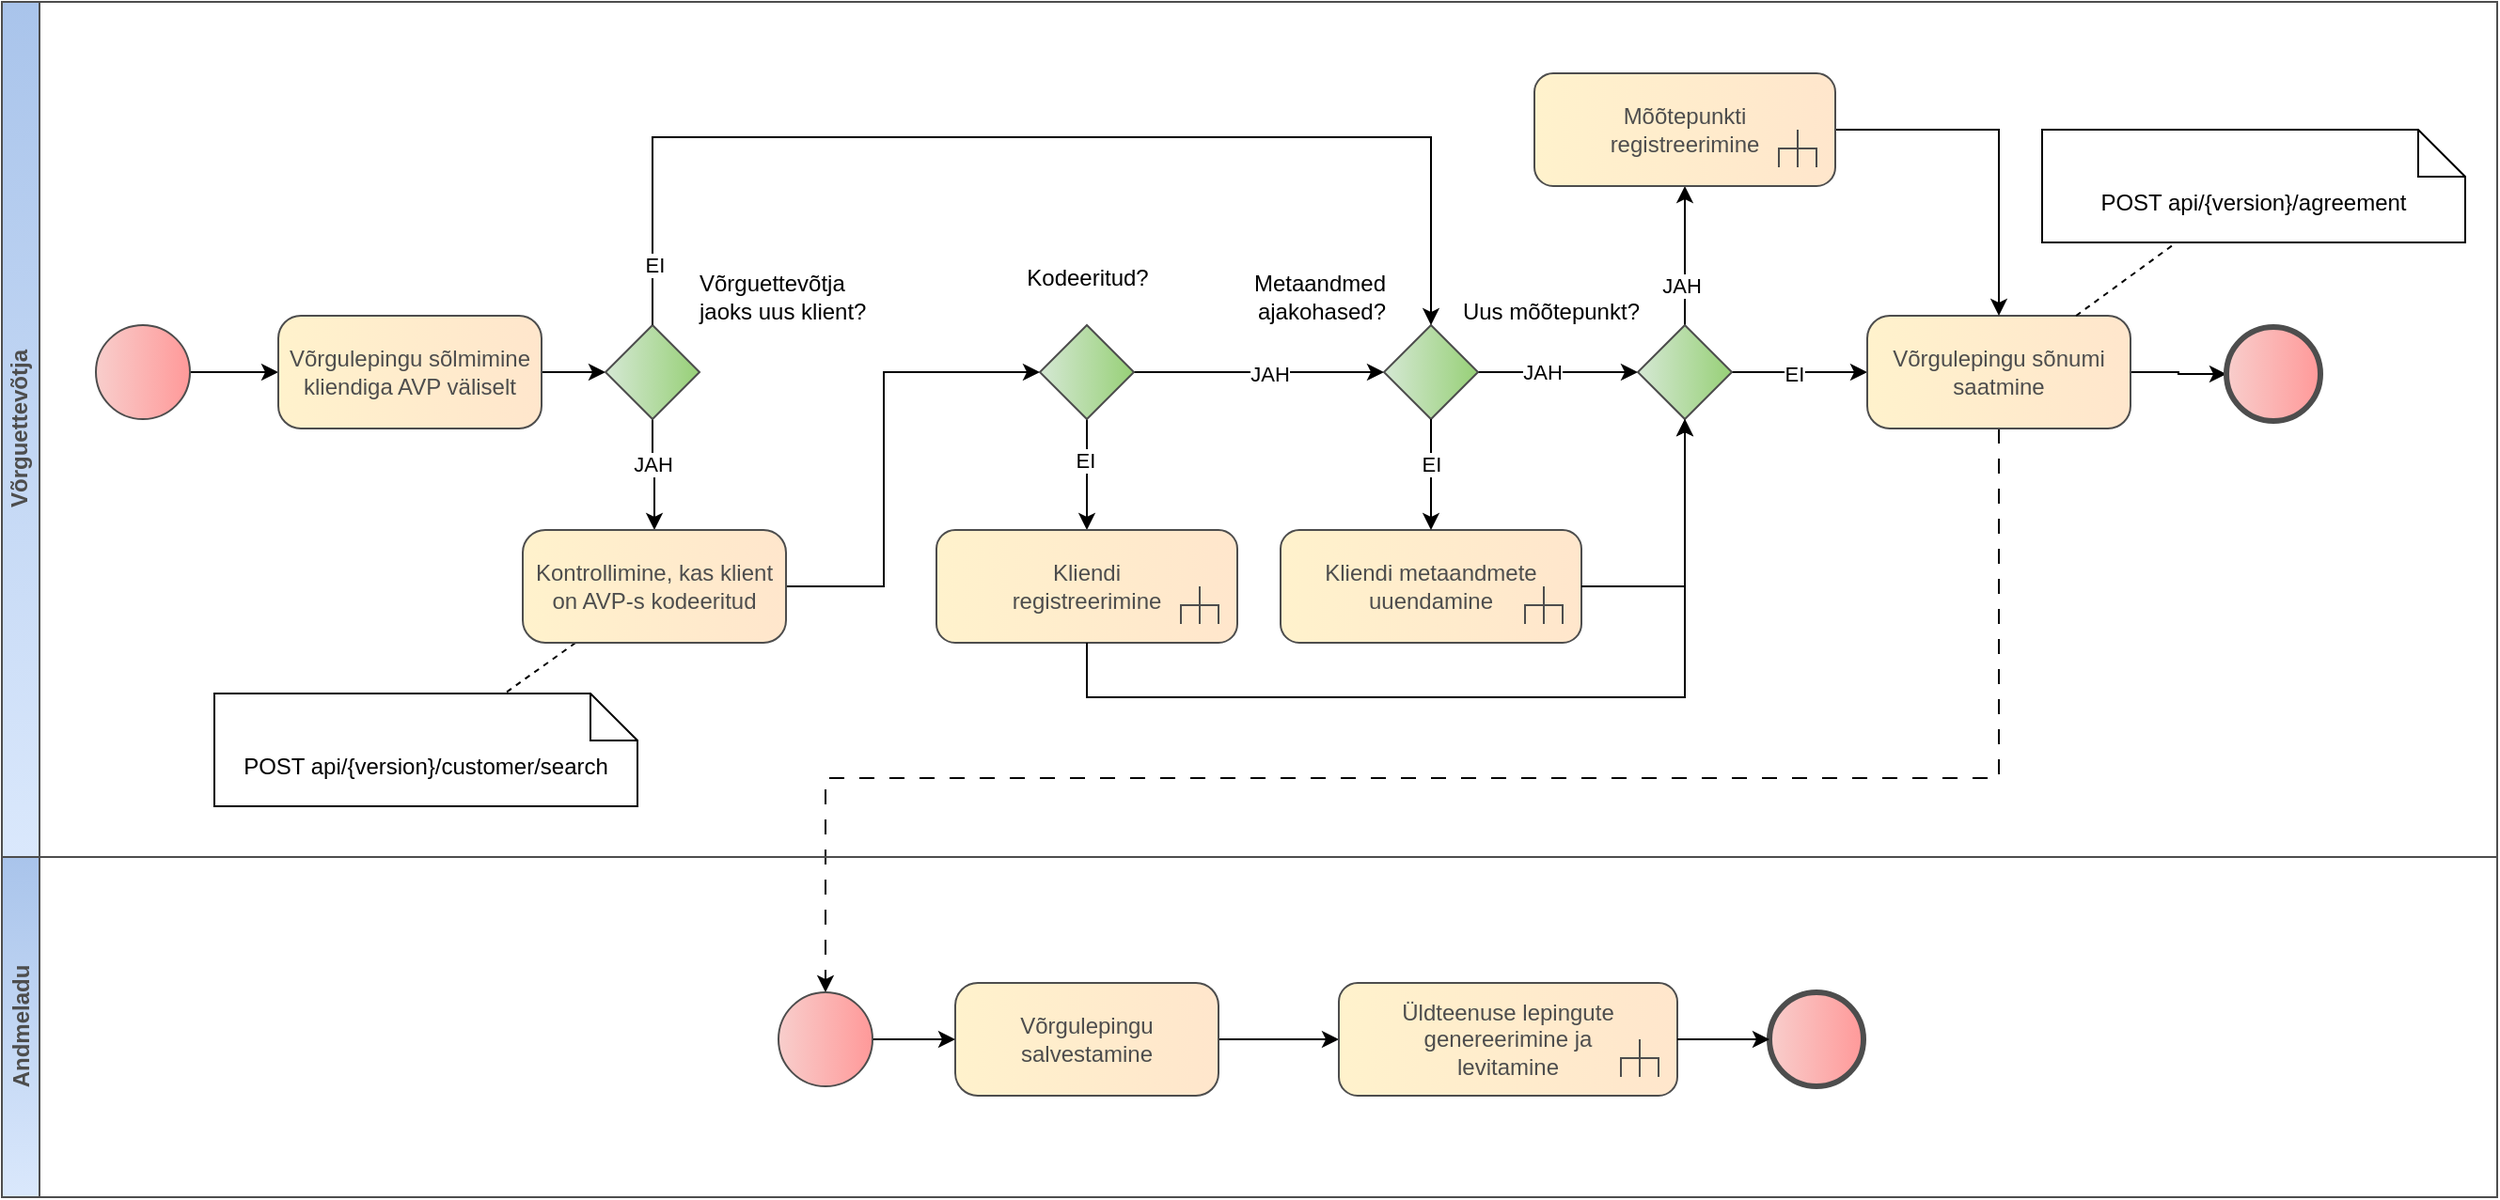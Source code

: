 <mxfile version="22.1.21" type="device" pages="8">
  <diagram name="Võrgulepingu registreerimine" id="Fh5d1Oo_NzA7j4NC0a83">
    <mxGraphModel dx="3259" dy="971" grid="0" gridSize="10" guides="1" tooltips="1" connect="1" arrows="1" fold="1" page="0" pageScale="1" pageWidth="827" pageHeight="1169" math="0" shadow="0">
      <root>
        <mxCell id="0" />
        <mxCell id="1" parent="0" />
        <mxCell id="y02Hc22Pf5U7komLBi74-3" style="edgeStyle=orthogonalEdgeStyle;rounded=0;orthogonalLoop=1;jettySize=auto;html=1;" parent="1" source="y02Hc22Pf5U7komLBi74-1" target="y02Hc22Pf5U7komLBi74-2" edge="1">
          <mxGeometry relative="1" as="geometry" />
        </mxCell>
        <mxCell id="y02Hc22Pf5U7komLBi74-1" value="" style="points=[[0.145,0.145,0],[0.5,0,0],[0.855,0.145,0],[1,0.5,0],[0.855,0.855,0],[0.5,1,0],[0.145,0.855,0],[0,0.5,0]];shape=mxgraph.bpmn.event;html=1;verticalLabelPosition=top;labelBackgroundColor=#ffffff;verticalAlign=middle;align=center;perimeter=ellipsePerimeter;outlineConnect=0;aspect=fixed;outline=standard;symbol=general;fontFamily=Helvetica;fontSize=12;fontColor=#4D4D4D;fillColor=#f8cecc;strokeColor=#4D4D4D;rounded=1;shadow=0;strokeWidth=1;gradientColor=#FF9999;gradientDirection=east;labelPosition=center;" parent="1" vertex="1">
          <mxGeometry x="-1349" y="356" width="50" height="50" as="geometry" />
        </mxCell>
        <mxCell id="y02Hc22Pf5U7komLBi74-14" style="edgeStyle=orthogonalEdgeStyle;rounded=0;orthogonalLoop=1;jettySize=auto;html=1;" parent="1" source="y02Hc22Pf5U7komLBi74-2" target="y02Hc22Pf5U7komLBi74-13" edge="1">
          <mxGeometry relative="1" as="geometry" />
        </mxCell>
        <mxCell id="y02Hc22Pf5U7komLBi74-2" value="Võrgulepingu sõlmimine kliendiga AVP väliselt" style="rounded=1;whiteSpace=wrap;html=1;arcSize=20;fillColor=#fff2cc;strokeColor=#4D4D4D;shadow=0;fontColor=#4D4D4D;gradientColor=#FFE6CC;gradientDirection=east;glass=0;collapsible=0;backgroundOutline=0;enumerate=0;labelBackgroundColor=none;labelBorderColor=none;strokeWidth=1;" parent="1" vertex="1">
          <mxGeometry x="-1252" y="351" width="140" height="60" as="geometry">
            <mxRectangle x="340" y="420" width="90" height="30" as="alternateBounds" />
          </mxGeometry>
        </mxCell>
        <mxCell id="y02Hc22Pf5U7komLBi74-9" style="edgeStyle=orthogonalEdgeStyle;rounded=0;orthogonalLoop=1;jettySize=auto;html=1;" parent="1" source="y02Hc22Pf5U7komLBi74-4" target="y02Hc22Pf5U7komLBi74-8" edge="1">
          <mxGeometry relative="1" as="geometry">
            <Array as="points">
              <mxPoint x="-930" y="495" />
              <mxPoint x="-930" y="381" />
            </Array>
          </mxGeometry>
        </mxCell>
        <mxCell id="y02Hc22Pf5U7komLBi74-11" style="edgeStyle=orthogonalEdgeStyle;rounded=0;orthogonalLoop=1;jettySize=auto;html=1;" parent="1" source="y02Hc22Pf5U7komLBi74-8" target="y02Hc22Pf5U7komLBi74-10" edge="1">
          <mxGeometry relative="1" as="geometry" />
        </mxCell>
        <mxCell id="y02Hc22Pf5U7komLBi74-12" value="EI" style="edgeLabel;html=1;align=center;verticalAlign=middle;resizable=0;points=[];" parent="y02Hc22Pf5U7komLBi74-11" vertex="1" connectable="0">
          <mxGeometry x="-0.271" y="-1" relative="1" as="geometry">
            <mxPoint as="offset" />
          </mxGeometry>
        </mxCell>
        <mxCell id="y02Hc22Pf5U7komLBi74-18" style="edgeStyle=orthogonalEdgeStyle;rounded=0;orthogonalLoop=1;jettySize=auto;html=1;" parent="1" source="y02Hc22Pf5U7komLBi74-8" target="y02Hc22Pf5U7komLBi74-17" edge="1">
          <mxGeometry relative="1" as="geometry" />
        </mxCell>
        <mxCell id="y02Hc22Pf5U7komLBi74-19" value="JAH" style="edgeLabel;html=1;align=center;verticalAlign=middle;resizable=0;points=[];" parent="y02Hc22Pf5U7komLBi74-18" vertex="1" connectable="0">
          <mxGeometry x="0.074" y="-1" relative="1" as="geometry">
            <mxPoint as="offset" />
          </mxGeometry>
        </mxCell>
        <mxCell id="y02Hc22Pf5U7komLBi74-8" value="Kodeeritud?" style="points=[[0.25,0.25,0],[0.5,0,0],[0.75,0.25,0],[1,0.5,0],[0.75,0.75,0],[0.5,1,0],[0.25,0.75,0],[0,0.5,0]];shape=mxgraph.bpmn.gateway2;html=1;verticalLabelPosition=top;labelBackgroundColor=#ffffff;verticalAlign=middle;align=center;perimeter=rhombusPerimeter;outlineConnect=0;outline=none;symbol=none;fontFamily=Helvetica;fontSize=12;fontColor=#000000;fillColor=#D5E8D4;strokeColor=#4D4D4D;rounded=0;shadow=0;gradientColor=#97D077;gradientDirection=east;spacing=0;labelPosition=center;" parent="1" vertex="1">
          <mxGeometry x="-847" y="356" width="50" height="50" as="geometry" />
        </mxCell>
        <mxCell id="y02Hc22Pf5U7komLBi74-10" value="Kliendi registreerimine" style="html=1;shape=mxgraph.sysml.callBehAct;whiteSpace=wrap;align=center;strokeColor=#4D4D4D;fillColor=#fff2cc;rounded=1;arcSize=40;shadow=0;spacingLeft=20;spacingRight=20;fontColor=#4D4D4D;gradientColor=#FFE6CC;gradientDirection=east;glass=0;labelBackgroundColor=none;labelBorderColor=none;" parent="1" vertex="1">
          <mxGeometry x="-902" y="465" width="160" height="60" as="geometry" />
        </mxCell>
        <mxCell id="y02Hc22Pf5U7komLBi74-15" style="edgeStyle=orthogonalEdgeStyle;rounded=0;orthogonalLoop=1;jettySize=auto;html=1;" parent="1" source="y02Hc22Pf5U7komLBi74-13" target="y02Hc22Pf5U7komLBi74-4" edge="1">
          <mxGeometry relative="1" as="geometry" />
        </mxCell>
        <mxCell id="y02Hc22Pf5U7komLBi74-16" value="JAH" style="edgeLabel;html=1;align=center;verticalAlign=middle;resizable=0;points=[];" parent="y02Hc22Pf5U7komLBi74-15" vertex="1" connectable="0">
          <mxGeometry x="-0.215" relative="1" as="geometry">
            <mxPoint as="offset" />
          </mxGeometry>
        </mxCell>
        <mxCell id="y02Hc22Pf5U7komLBi74-13" value="Võrguettevõtja&lt;br&gt;jaoks uus klient?" style="points=[[0.25,0.25,0],[0.5,0,0],[0.75,0.25,0],[1,0.5,0],[0.75,0.75,0],[0.5,1,0],[0.25,0.75,0],[0,0.5,0]];shape=mxgraph.bpmn.gateway2;html=1;verticalLabelPosition=top;labelBackgroundColor=#ffffff;verticalAlign=bottom;align=left;perimeter=rhombusPerimeter;outlineConnect=0;outline=none;symbol=none;fontFamily=Helvetica;fontSize=12;fontColor=#000000;fillColor=#D5E8D4;strokeColor=#4D4D4D;rounded=0;shadow=0;gradientColor=#97D077;gradientDirection=east;spacing=0;labelPosition=right;" parent="1" vertex="1">
          <mxGeometry x="-1078" y="356" width="50" height="50" as="geometry" />
        </mxCell>
        <mxCell id="y02Hc22Pf5U7komLBi74-26" style="edgeStyle=orthogonalEdgeStyle;rounded=0;orthogonalLoop=1;jettySize=auto;html=1;" parent="1" source="y02Hc22Pf5U7komLBi74-17" target="y02Hc22Pf5U7komLBi74-25" edge="1">
          <mxGeometry relative="1" as="geometry" />
        </mxCell>
        <mxCell id="y02Hc22Pf5U7komLBi74-27" value="JAH" style="edgeLabel;html=1;align=center;verticalAlign=middle;resizable=0;points=[];" parent="y02Hc22Pf5U7komLBi74-26" vertex="1" connectable="0">
          <mxGeometry x="-0.213" relative="1" as="geometry">
            <mxPoint as="offset" />
          </mxGeometry>
        </mxCell>
        <mxCell id="y02Hc22Pf5U7komLBi74-17" value="Metaandmed&lt;br&gt;ajakohased?" style="points=[[0.25,0.25,0],[0.5,0,0],[0.75,0.25,0],[1,0.5,0],[0.75,0.75,0],[0.5,1,0],[0.25,0.75,0],[0,0.5,0]];shape=mxgraph.bpmn.gateway2;html=1;verticalLabelPosition=top;labelBackgroundColor=#ffffff;verticalAlign=bottom;align=right;perimeter=rhombusPerimeter;outlineConnect=0;outline=none;symbol=none;fontFamily=Helvetica;fontSize=12;fontColor=#000000;fillColor=#D5E8D4;strokeColor=#4D4D4D;rounded=0;shadow=0;gradientColor=#97D077;gradientDirection=east;spacing=0;labelPosition=left;" parent="1" vertex="1">
          <mxGeometry x="-664" y="356" width="50" height="50" as="geometry" />
        </mxCell>
        <mxCell id="y02Hc22Pf5U7komLBi74-20" value="Kliendi metaandmete uuendamine" style="html=1;shape=mxgraph.sysml.callBehAct;whiteSpace=wrap;align=center;strokeColor=#4D4D4D;fillColor=#fff2cc;rounded=1;arcSize=40;shadow=0;spacingLeft=20;spacingRight=20;fontColor=#4D4D4D;gradientColor=#FFE6CC;gradientDirection=east;glass=0;labelBackgroundColor=none;labelBorderColor=none;" parent="1" vertex="1">
          <mxGeometry x="-719" y="465" width="160" height="60" as="geometry" />
        </mxCell>
        <mxCell id="y02Hc22Pf5U7komLBi74-21" style="edgeStyle=orthogonalEdgeStyle;rounded=0;orthogonalLoop=1;jettySize=auto;html=1;entryX=0.5;entryY=0;entryDx=0;entryDy=0;entryPerimeter=0;" parent="1" source="y02Hc22Pf5U7komLBi74-17" target="y02Hc22Pf5U7komLBi74-20" edge="1">
          <mxGeometry relative="1" as="geometry" />
        </mxCell>
        <mxCell id="y02Hc22Pf5U7komLBi74-22" value="EI" style="edgeLabel;html=1;align=center;verticalAlign=middle;resizable=0;points=[];" parent="y02Hc22Pf5U7komLBi74-21" vertex="1" connectable="0">
          <mxGeometry x="-0.201" relative="1" as="geometry">
            <mxPoint as="offset" />
          </mxGeometry>
        </mxCell>
        <mxCell id="y02Hc22Pf5U7komLBi74-23" style="edgeStyle=orthogonalEdgeStyle;rounded=0;orthogonalLoop=1;jettySize=auto;html=1;entryX=0.5;entryY=0;entryDx=0;entryDy=0;entryPerimeter=0;" parent="1" source="y02Hc22Pf5U7komLBi74-13" target="y02Hc22Pf5U7komLBi74-17" edge="1">
          <mxGeometry relative="1" as="geometry">
            <Array as="points">
              <mxPoint x="-1053" y="256" />
              <mxPoint x="-639" y="256" />
            </Array>
          </mxGeometry>
        </mxCell>
        <mxCell id="y02Hc22Pf5U7komLBi74-24" value="EI" style="edgeLabel;html=1;align=center;verticalAlign=middle;resizable=0;points=[];" parent="y02Hc22Pf5U7komLBi74-23" vertex="1" connectable="0">
          <mxGeometry x="-0.896" y="-1" relative="1" as="geometry">
            <mxPoint as="offset" />
          </mxGeometry>
        </mxCell>
        <mxCell id="y02Hc22Pf5U7komLBi74-65" style="edgeStyle=orthogonalEdgeStyle;rounded=0;orthogonalLoop=1;jettySize=auto;html=1;" parent="1" source="y02Hc22Pf5U7komLBi74-25" target="y02Hc22Pf5U7komLBi74-30" edge="1">
          <mxGeometry relative="1" as="geometry" />
        </mxCell>
        <mxCell id="y02Hc22Pf5U7komLBi74-66" value="JAH" style="edgeLabel;html=1;align=center;verticalAlign=middle;resizable=0;points=[];" parent="y02Hc22Pf5U7komLBi74-65" vertex="1" connectable="0">
          <mxGeometry x="-0.439" y="2" relative="1" as="geometry">
            <mxPoint as="offset" />
          </mxGeometry>
        </mxCell>
        <mxCell id="y02Hc22Pf5U7komLBi74-67" style="edgeStyle=orthogonalEdgeStyle;rounded=0;orthogonalLoop=1;jettySize=auto;html=1;" parent="1" source="y02Hc22Pf5U7komLBi74-25" target="y02Hc22Pf5U7komLBi74-33" edge="1">
          <mxGeometry relative="1" as="geometry" />
        </mxCell>
        <mxCell id="y02Hc22Pf5U7komLBi74-68" value="EI" style="edgeLabel;html=1;align=center;verticalAlign=middle;resizable=0;points=[];" parent="y02Hc22Pf5U7komLBi74-67" vertex="1" connectable="0">
          <mxGeometry x="-0.093" y="-1" relative="1" as="geometry">
            <mxPoint as="offset" />
          </mxGeometry>
        </mxCell>
        <mxCell id="y02Hc22Pf5U7komLBi74-25" value="Uus mõõtepunkt?" style="points=[[0.25,0.25,0],[0.5,0,0],[0.75,0.25,0],[1,0.5,0],[0.75,0.75,0],[0.5,1,0],[0.25,0.75,0],[0,0.5,0]];shape=mxgraph.bpmn.gateway2;html=1;verticalLabelPosition=top;labelBackgroundColor=#ffffff;verticalAlign=bottom;align=right;perimeter=rhombusPerimeter;outlineConnect=0;outline=none;symbol=none;fontFamily=Helvetica;fontSize=12;fontColor=#000000;fillColor=#D5E8D4;strokeColor=#4D4D4D;rounded=0;shadow=0;gradientColor=#97D077;gradientDirection=east;spacing=0;labelPosition=left;" parent="1" vertex="1">
          <mxGeometry x="-529" y="356" width="50" height="50" as="geometry" />
        </mxCell>
        <mxCell id="y02Hc22Pf5U7komLBi74-28" style="edgeStyle=orthogonalEdgeStyle;rounded=0;orthogonalLoop=1;jettySize=auto;html=1;entryX=0.5;entryY=1;entryDx=0;entryDy=0;entryPerimeter=0;" parent="1" source="y02Hc22Pf5U7komLBi74-20" target="y02Hc22Pf5U7komLBi74-25" edge="1">
          <mxGeometry relative="1" as="geometry" />
        </mxCell>
        <mxCell id="y02Hc22Pf5U7komLBi74-29" style="edgeStyle=orthogonalEdgeStyle;rounded=0;orthogonalLoop=1;jettySize=auto;html=1;entryX=0.5;entryY=1;entryDx=0;entryDy=0;entryPerimeter=0;" parent="1" source="y02Hc22Pf5U7komLBi74-10" target="y02Hc22Pf5U7komLBi74-25" edge="1">
          <mxGeometry relative="1" as="geometry">
            <Array as="points">
              <mxPoint x="-822" y="554" />
              <mxPoint x="-504" y="554" />
            </Array>
          </mxGeometry>
        </mxCell>
        <mxCell id="y02Hc22Pf5U7komLBi74-38" style="edgeStyle=orthogonalEdgeStyle;rounded=0;orthogonalLoop=1;jettySize=auto;html=1;" parent="1" source="y02Hc22Pf5U7komLBi74-33" target="y02Hc22Pf5U7komLBi74-37" edge="1">
          <mxGeometry relative="1" as="geometry" />
        </mxCell>
        <mxCell id="y02Hc22Pf5U7komLBi74-62" style="edgeStyle=orthogonalEdgeStyle;rounded=0;orthogonalLoop=1;jettySize=auto;html=1;entryX=0.5;entryY=0;entryDx=0;entryDy=0;dashed=1;dashPattern=8 8;entryPerimeter=0;" parent="1" source="y02Hc22Pf5U7komLBi74-33" target="y02Hc22Pf5U7komLBi74-70" edge="1">
          <mxGeometry relative="1" as="geometry">
            <Array as="points">
              <mxPoint x="-337" y="597" />
              <mxPoint x="-961" y="597" />
            </Array>
          </mxGeometry>
        </mxCell>
        <mxCell id="y02Hc22Pf5U7komLBi74-33" value="Võrgulepingu sõnumi saatmine" style="rounded=1;whiteSpace=wrap;html=1;arcSize=20;fillColor=#fff2cc;strokeColor=#4D4D4D;shadow=0;fontColor=#4D4D4D;gradientColor=#FFE6CC;gradientDirection=east;glass=0;collapsible=0;backgroundOutline=0;enumerate=0;labelBackgroundColor=none;labelBorderColor=none;strokeWidth=1;" parent="1" vertex="1">
          <mxGeometry x="-407" y="351" width="140" height="60" as="geometry">
            <mxRectangle x="340" y="420" width="90" height="30" as="alternateBounds" />
          </mxGeometry>
        </mxCell>
        <mxCell id="y02Hc22Pf5U7komLBi74-35" value="Võrguettevõtja" style="swimlane;html=1;horizontal=0;startSize=20;strokeColor=#4D4D4D;fillColor=#dae8fc;connectable=0;allowArrows=0;recursiveResize=0;fontColor=#4D4D4D;gradientColor=#A9C4EB;gradientDirection=north;rotation=0;container=0;" parent="1" vertex="1">
          <mxGeometry x="-1399" y="184" width="1327" height="455" as="geometry" />
        </mxCell>
        <mxCell id="y02Hc22Pf5U7komLBi74-6" value="POST api/{version}/customer/search" style="shape=note2;boundedLbl=1;whiteSpace=wrap;html=1;size=25;verticalAlign=top;align=center;" parent="y02Hc22Pf5U7komLBi74-35" vertex="1">
          <mxGeometry x="113" y="368" width="225" height="60" as="geometry" />
        </mxCell>
        <mxCell id="y02Hc22Pf5U7komLBi74-7" style="rounded=0;orthogonalLoop=1;jettySize=auto;html=1;dashed=1;endArrow=none;endFill=0;" parent="y02Hc22Pf5U7komLBi74-35" source="y02Hc22Pf5U7komLBi74-4" target="y02Hc22Pf5U7komLBi74-6" edge="1">
          <mxGeometry relative="1" as="geometry">
            <mxPoint x="347" y="262" as="sourcePoint" />
          </mxGeometry>
        </mxCell>
        <mxCell id="y02Hc22Pf5U7komLBi74-4" value="Kontrollimine, kas klient on AVP-s kodeeritud" style="rounded=1;whiteSpace=wrap;html=1;arcSize=20;fillColor=#fff2cc;strokeColor=#4D4D4D;shadow=0;fontColor=#4D4D4D;gradientColor=#FFE6CC;gradientDirection=east;glass=0;collapsible=0;backgroundOutline=0;enumerate=0;labelBackgroundColor=none;labelBorderColor=none;strokeWidth=1;" parent="y02Hc22Pf5U7komLBi74-35" vertex="1">
          <mxGeometry x="277" y="281" width="140" height="60" as="geometry">
            <mxRectangle x="340" y="420" width="90" height="30" as="alternateBounds" />
          </mxGeometry>
        </mxCell>
        <mxCell id="y02Hc22Pf5U7komLBi74-36" value="Andmeladu" style="swimlane;html=1;horizontal=0;startSize=20;strokeColor=#4D4D4D;fillColor=#dae8fc;connectable=0;allowArrows=0;recursiveResize=0;fontColor=#4D4D4D;gradientColor=#A9C4EB;gradientDirection=north;rotation=0;container=0;" parent="1" vertex="1">
          <mxGeometry x="-1399" y="639" width="1327" height="181" as="geometry" />
        </mxCell>
        <mxCell id="y02Hc22Pf5U7komLBi74-37" value="" style="points=[[0.145,0.145,0],[0.5,0,0],[0.855,0.145,0],[1,0.5,0],[0.855,0.855,0],[0.5,1,0],[0.145,0.855,0],[0,0.5,0]];shape=mxgraph.bpmn.event;html=1;verticalLabelPosition=top;labelBackgroundColor=#ffffff;verticalAlign=middle;align=center;perimeter=ellipsePerimeter;outlineConnect=0;aspect=fixed;outline=end;symbol=terminate2;fontFamily=Helvetica;fontSize=12;fontColor=#000000;fillColor=#f8cecc;strokeColor=#4D4D4D;rounded=1;shadow=0;strokeWidth=1;gradientColor=#FF9999;gradientDirection=east;spacing=0;spacingTop=0;spacingLeft=0;spacingBottom=0;labelPosition=center;" parent="1" vertex="1">
          <mxGeometry x="-216" y="357" width="50" height="50" as="geometry" />
        </mxCell>
        <mxCell id="y02Hc22Pf5U7komLBi74-42" style="rounded=0;orthogonalLoop=1;jettySize=auto;html=1;dashed=1;endArrow=none;endFill=0;" parent="1" source="y02Hc22Pf5U7komLBi74-33" target="y02Hc22Pf5U7komLBi74-41" edge="1">
          <mxGeometry relative="1" as="geometry">
            <mxPoint x="-113" y="429" as="sourcePoint" />
          </mxGeometry>
        </mxCell>
        <mxCell id="y02Hc22Pf5U7komLBi74-69" style="edgeStyle=orthogonalEdgeStyle;rounded=0;orthogonalLoop=1;jettySize=auto;html=1;" parent="1" source="y02Hc22Pf5U7komLBi74-30" target="y02Hc22Pf5U7komLBi74-33" edge="1">
          <mxGeometry relative="1" as="geometry" />
        </mxCell>
        <mxCell id="y02Hc22Pf5U7komLBi74-41" value="POST api/{version}/agreement" style="shape=note2;boundedLbl=1;whiteSpace=wrap;html=1;size=25;verticalAlign=top;align=center;" parent="1" vertex="1">
          <mxGeometry x="-314" y="252" width="225" height="60" as="geometry" />
        </mxCell>
        <mxCell id="y02Hc22Pf5U7komLBi74-30" value="Mõõtepunkti registreerimine" style="html=1;shape=mxgraph.sysml.callBehAct;whiteSpace=wrap;align=center;strokeColor=#4D4D4D;fillColor=#fff2cc;rounded=1;arcSize=40;shadow=0;spacingLeft=20;spacingRight=20;fontColor=#4D4D4D;gradientColor=#FFE6CC;gradientDirection=east;glass=0;labelBackgroundColor=none;labelBorderColor=none;" parent="1" vertex="1">
          <mxGeometry x="-584" y="222" width="160" height="60" as="geometry" />
        </mxCell>
        <mxCell id="y02Hc22Pf5U7komLBi74-44" style="edgeStyle=orthogonalEdgeStyle;rounded=0;orthogonalLoop=1;jettySize=auto;html=1;entryX=0;entryY=0.5;entryDx=0;entryDy=0;entryPerimeter=0;" parent="1" source="y02Hc22Pf5U7komLBi74-39" target="_D1ZI2hQ-Uxh4Xk3xxRS-1" edge="1">
          <mxGeometry relative="1" as="geometry">
            <mxPoint x="-698" y="736" as="targetPoint" />
          </mxGeometry>
        </mxCell>
        <mxCell id="y02Hc22Pf5U7komLBi74-39" value="Võrgulepingu salvestamine" style="rounded=1;whiteSpace=wrap;html=1;arcSize=20;fillColor=#fff2cc;strokeColor=#4D4D4D;shadow=0;fontColor=#4D4D4D;gradientColor=#FFE6CC;gradientDirection=east;glass=0;collapsible=0;backgroundOutline=0;enumerate=0;labelBackgroundColor=none;labelBorderColor=none;strokeWidth=1;" parent="1" vertex="1">
          <mxGeometry x="-892" y="706" width="140" height="60" as="geometry">
            <mxRectangle x="340" y="420" width="90" height="30" as="alternateBounds" />
          </mxGeometry>
        </mxCell>
        <mxCell id="y02Hc22Pf5U7komLBi74-71" style="edgeStyle=orthogonalEdgeStyle;rounded=0;orthogonalLoop=1;jettySize=auto;html=1;" parent="1" source="y02Hc22Pf5U7komLBi74-70" target="y02Hc22Pf5U7komLBi74-39" edge="1">
          <mxGeometry relative="1" as="geometry" />
        </mxCell>
        <mxCell id="y02Hc22Pf5U7komLBi74-70" value="" style="points=[[0.145,0.145,0],[0.5,0,0],[0.855,0.145,0],[1,0.5,0],[0.855,0.855,0],[0.5,1,0],[0.145,0.855,0],[0,0.5,0]];shape=mxgraph.bpmn.event;html=1;verticalLabelPosition=bottom;labelBackgroundColor=#ffffff;verticalAlign=bottom;align=center;perimeter=ellipsePerimeter;outlineConnect=0;aspect=fixed;outline=standard;symbol=general;fontFamily=Helvetica;fontSize=12;fontColor=#4D4D4D;fillColor=#f8cecc;strokeColor=#4D4D4D;rounded=1;shadow=0;strokeWidth=1;gradientColor=#FF9999;gradientDirection=east;" parent="1" vertex="1">
          <mxGeometry x="-986" y="711" width="50" height="50" as="geometry" />
        </mxCell>
        <mxCell id="_D1ZI2hQ-Uxh4Xk3xxRS-1" value="Üldteenuse lepingute genereerimine ja levitamine" style="html=1;shape=mxgraph.sysml.callBehAct;whiteSpace=wrap;align=center;strokeColor=#4D4D4D;fillColor=#fff2cc;rounded=1;arcSize=40;shadow=0;spacingLeft=20;spacingRight=20;fontColor=#4D4D4D;gradientColor=#FFE6CC;gradientDirection=east;glass=0;labelBackgroundColor=none;labelBorderColor=none;" vertex="1" parent="1">
          <mxGeometry x="-688" y="706" width="180" height="60" as="geometry" />
        </mxCell>
        <mxCell id="y02Hc22Pf5U7komLBi74-51" value="" style="points=[[0.145,0.145,0],[0.5,0,0],[0.855,0.145,0],[1,0.5,0],[0.855,0.855,0],[0.5,1,0],[0.145,0.855,0],[0,0.5,0]];shape=mxgraph.bpmn.event;html=1;verticalLabelPosition=top;labelBackgroundColor=#ffffff;verticalAlign=middle;align=center;perimeter=ellipsePerimeter;outlineConnect=0;aspect=fixed;outline=end;symbol=terminate2;fontFamily=Helvetica;fontSize=12;fontColor=#000000;fillColor=#f8cecc;strokeColor=#4D4D4D;rounded=1;shadow=0;strokeWidth=1;gradientColor=#FF9999;gradientDirection=east;spacing=0;spacingTop=0;spacingLeft=0;spacingBottom=0;labelPosition=center;" parent="1" vertex="1">
          <mxGeometry x="-459" y="711" width="50" height="50" as="geometry" />
        </mxCell>
        <mxCell id="_D1ZI2hQ-Uxh4Xk3xxRS-2" style="edgeStyle=orthogonalEdgeStyle;rounded=0;orthogonalLoop=1;jettySize=auto;html=1;entryX=0;entryY=0.5;entryDx=0;entryDy=0;entryPerimeter=0;" edge="1" parent="1" source="_D1ZI2hQ-Uxh4Xk3xxRS-1" target="y02Hc22Pf5U7komLBi74-51">
          <mxGeometry relative="1" as="geometry" />
        </mxCell>
      </root>
    </mxGraphModel>
  </diagram>
  <diagram name="Register new grid agreement" id="6-vwtRgZUa8ZmxeWRDAs">
    <mxGraphModel dx="3485" dy="1104" grid="0" gridSize="10" guides="1" tooltips="1" connect="1" arrows="1" fold="1" page="0" pageScale="1" pageWidth="827" pageHeight="1169" math="0" shadow="0">
      <root>
        <mxCell id="H8WTpRROnDrBmuf7Oj96-0" />
        <mxCell id="H8WTpRROnDrBmuf7Oj96-1" parent="H8WTpRROnDrBmuf7Oj96-0" />
        <mxCell id="H8WTpRROnDrBmuf7Oj96-2" style="edgeStyle=orthogonalEdgeStyle;rounded=0;orthogonalLoop=1;jettySize=auto;html=1;" parent="H8WTpRROnDrBmuf7Oj96-1" source="H8WTpRROnDrBmuf7Oj96-3" target="H8WTpRROnDrBmuf7Oj96-5" edge="1">
          <mxGeometry relative="1" as="geometry" />
        </mxCell>
        <mxCell id="H8WTpRROnDrBmuf7Oj96-3" value="" style="points=[[0.145,0.145,0],[0.5,0,0],[0.855,0.145,0],[1,0.5,0],[0.855,0.855,0],[0.5,1,0],[0.145,0.855,0],[0,0.5,0]];shape=mxgraph.bpmn.event;html=1;verticalLabelPosition=top;labelBackgroundColor=#ffffff;verticalAlign=middle;align=center;perimeter=ellipsePerimeter;outlineConnect=0;aspect=fixed;outline=standard;symbol=general;fontFamily=Helvetica;fontSize=12;fontColor=#4D4D4D;fillColor=#f8cecc;strokeColor=#4D4D4D;rounded=1;shadow=0;strokeWidth=1;gradientColor=#FF9999;gradientDirection=east;labelPosition=center;" parent="H8WTpRROnDrBmuf7Oj96-1" vertex="1">
          <mxGeometry x="-1349" y="356" width="50" height="50" as="geometry" />
        </mxCell>
        <mxCell id="H8WTpRROnDrBmuf7Oj96-4" style="edgeStyle=orthogonalEdgeStyle;rounded=0;orthogonalLoop=1;jettySize=auto;html=1;" parent="H8WTpRROnDrBmuf7Oj96-1" source="H8WTpRROnDrBmuf7Oj96-5" target="H8WTpRROnDrBmuf7Oj96-15" edge="1">
          <mxGeometry relative="1" as="geometry" />
        </mxCell>
        <mxCell id="H8WTpRROnDrBmuf7Oj96-5" value="Sign grid agreement outside Datahub" style="rounded=1;whiteSpace=wrap;html=1;arcSize=20;fillColor=#fff2cc;strokeColor=#4D4D4D;shadow=0;fontColor=#4D4D4D;gradientColor=#FFE6CC;gradientDirection=east;glass=0;collapsible=0;backgroundOutline=0;enumerate=0;labelBackgroundColor=none;labelBorderColor=none;strokeWidth=1;" parent="H8WTpRROnDrBmuf7Oj96-1" vertex="1">
          <mxGeometry x="-1252" y="351" width="140" height="60" as="geometry">
            <mxRectangle x="340" y="420" width="90" height="30" as="alternateBounds" />
          </mxGeometry>
        </mxCell>
        <mxCell id="H8WTpRROnDrBmuf7Oj96-6" style="edgeStyle=orthogonalEdgeStyle;rounded=0;orthogonalLoop=1;jettySize=auto;html=1;" parent="H8WTpRROnDrBmuf7Oj96-1" source="H8WTpRROnDrBmuf7Oj96-37" target="H8WTpRROnDrBmuf7Oj96-11" edge="1">
          <mxGeometry relative="1" as="geometry">
            <Array as="points">
              <mxPoint x="-930" y="495" />
              <mxPoint x="-930" y="381" />
            </Array>
          </mxGeometry>
        </mxCell>
        <mxCell id="H8WTpRROnDrBmuf7Oj96-7" style="edgeStyle=orthogonalEdgeStyle;rounded=0;orthogonalLoop=1;jettySize=auto;html=1;" parent="H8WTpRROnDrBmuf7Oj96-1" source="H8WTpRROnDrBmuf7Oj96-11" target="H8WTpRROnDrBmuf7Oj96-12" edge="1">
          <mxGeometry relative="1" as="geometry" />
        </mxCell>
        <mxCell id="H8WTpRROnDrBmuf7Oj96-8" value="NO" style="edgeLabel;html=1;align=center;verticalAlign=middle;resizable=0;points=[];" parent="H8WTpRROnDrBmuf7Oj96-7" vertex="1" connectable="0">
          <mxGeometry x="-0.271" y="-1" relative="1" as="geometry">
            <mxPoint as="offset" />
          </mxGeometry>
        </mxCell>
        <mxCell id="H8WTpRROnDrBmuf7Oj96-9" style="edgeStyle=orthogonalEdgeStyle;rounded=0;orthogonalLoop=1;jettySize=auto;html=1;" parent="H8WTpRROnDrBmuf7Oj96-1" source="H8WTpRROnDrBmuf7Oj96-11" target="H8WTpRROnDrBmuf7Oj96-18" edge="1">
          <mxGeometry relative="1" as="geometry" />
        </mxCell>
        <mxCell id="H8WTpRROnDrBmuf7Oj96-10" value="YES" style="edgeLabel;html=1;align=center;verticalAlign=middle;resizable=0;points=[];" parent="H8WTpRROnDrBmuf7Oj96-9" vertex="1" connectable="0">
          <mxGeometry x="0.074" y="-1" relative="1" as="geometry">
            <mxPoint as="offset" />
          </mxGeometry>
        </mxCell>
        <mxCell id="H8WTpRROnDrBmuf7Oj96-11" value="EIC assigned?" style="points=[[0.25,0.25,0],[0.5,0,0],[0.75,0.25,0],[1,0.5,0],[0.75,0.75,0],[0.5,1,0],[0.25,0.75,0],[0,0.5,0]];shape=mxgraph.bpmn.gateway2;html=1;verticalLabelPosition=top;labelBackgroundColor=#ffffff;verticalAlign=middle;align=center;perimeter=rhombusPerimeter;outlineConnect=0;outline=none;symbol=none;fontFamily=Helvetica;fontSize=12;fontColor=#000000;fillColor=#D5E8D4;strokeColor=#4D4D4D;rounded=0;shadow=0;gradientColor=#97D077;gradientDirection=east;spacing=0;labelPosition=center;" parent="H8WTpRROnDrBmuf7Oj96-1" vertex="1">
          <mxGeometry x="-847" y="356" width="50" height="50" as="geometry" />
        </mxCell>
        <mxCell id="H8WTpRROnDrBmuf7Oj96-12" value="Register new customer" style="html=1;shape=mxgraph.sysml.callBehAct;whiteSpace=wrap;align=center;strokeColor=#4D4D4D;fillColor=#fff2cc;rounded=1;arcSize=40;shadow=0;spacingLeft=20;spacingRight=20;fontColor=#4D4D4D;gradientColor=#FFE6CC;gradientDirection=east;glass=0;labelBackgroundColor=none;labelBorderColor=none;" parent="H8WTpRROnDrBmuf7Oj96-1" vertex="1">
          <mxGeometry x="-902" y="465" width="160" height="60" as="geometry" />
        </mxCell>
        <mxCell id="H8WTpRROnDrBmuf7Oj96-13" style="edgeStyle=orthogonalEdgeStyle;rounded=0;orthogonalLoop=1;jettySize=auto;html=1;" parent="H8WTpRROnDrBmuf7Oj96-1" source="H8WTpRROnDrBmuf7Oj96-15" target="H8WTpRROnDrBmuf7Oj96-37" edge="1">
          <mxGeometry relative="1" as="geometry" />
        </mxCell>
        <mxCell id="H8WTpRROnDrBmuf7Oj96-14" value="YES" style="edgeLabel;html=1;align=center;verticalAlign=middle;resizable=0;points=[];" parent="H8WTpRROnDrBmuf7Oj96-13" vertex="1" connectable="0">
          <mxGeometry x="-0.215" relative="1" as="geometry">
            <mxPoint as="offset" />
          </mxGeometry>
        </mxCell>
        <mxCell id="H8WTpRROnDrBmuf7Oj96-15" value="The client is &lt;br&gt;new for the &lt;br&gt;grid operator?" style="points=[[0.25,0.25,0],[0.5,0,0],[0.75,0.25,0],[1,0.5,0],[0.75,0.75,0],[0.5,1,0],[0.25,0.75,0],[0,0.5,0]];shape=mxgraph.bpmn.gateway2;html=1;verticalLabelPosition=top;labelBackgroundColor=#ffffff;verticalAlign=bottom;align=left;perimeter=rhombusPerimeter;outlineConnect=0;outline=none;symbol=none;fontFamily=Helvetica;fontSize=12;fontColor=#000000;fillColor=#D5E8D4;strokeColor=#4D4D4D;rounded=0;shadow=0;gradientColor=#97D077;gradientDirection=east;spacing=0;labelPosition=right;" parent="H8WTpRROnDrBmuf7Oj96-1" vertex="1">
          <mxGeometry x="-1078" y="356" width="50" height="50" as="geometry" />
        </mxCell>
        <mxCell id="H8WTpRROnDrBmuf7Oj96-16" style="edgeStyle=orthogonalEdgeStyle;rounded=0;orthogonalLoop=1;jettySize=auto;html=1;" parent="H8WTpRROnDrBmuf7Oj96-1" source="H8WTpRROnDrBmuf7Oj96-18" target="H8WTpRROnDrBmuf7Oj96-28" edge="1">
          <mxGeometry relative="1" as="geometry" />
        </mxCell>
        <mxCell id="H8WTpRROnDrBmuf7Oj96-17" value="YES" style="edgeLabel;html=1;align=center;verticalAlign=middle;resizable=0;points=[];" parent="H8WTpRROnDrBmuf7Oj96-16" vertex="1" connectable="0">
          <mxGeometry x="-0.213" relative="1" as="geometry">
            <mxPoint as="offset" />
          </mxGeometry>
        </mxCell>
        <mxCell id="H8WTpRROnDrBmuf7Oj96-18" value="Metada&lt;br&gt;up-to-date?" style="points=[[0.25,0.25,0],[0.5,0,0],[0.75,0.25,0],[1,0.5,0],[0.75,0.75,0],[0.5,1,0],[0.25,0.75,0],[0,0.5,0]];shape=mxgraph.bpmn.gateway2;html=1;verticalLabelPosition=top;labelBackgroundColor=#ffffff;verticalAlign=bottom;align=right;perimeter=rhombusPerimeter;outlineConnect=0;outline=none;symbol=none;fontFamily=Helvetica;fontSize=12;fontColor=#000000;fillColor=#D5E8D4;strokeColor=#4D4D4D;rounded=0;shadow=0;gradientColor=#97D077;gradientDirection=east;spacing=0;labelPosition=left;" parent="H8WTpRROnDrBmuf7Oj96-1" vertex="1">
          <mxGeometry x="-664" y="356" width="50" height="50" as="geometry" />
        </mxCell>
        <mxCell id="H8WTpRROnDrBmuf7Oj96-19" value="Update metadata of a customer" style="html=1;shape=mxgraph.sysml.callBehAct;whiteSpace=wrap;align=center;strokeColor=#4D4D4D;fillColor=#fff2cc;rounded=1;arcSize=40;shadow=0;spacingLeft=20;spacingRight=20;fontColor=#4D4D4D;gradientColor=#FFE6CC;gradientDirection=east;glass=0;labelBackgroundColor=none;labelBorderColor=none;" parent="H8WTpRROnDrBmuf7Oj96-1" vertex="1">
          <mxGeometry x="-719" y="465" width="160" height="60" as="geometry" />
        </mxCell>
        <mxCell id="H8WTpRROnDrBmuf7Oj96-20" style="edgeStyle=orthogonalEdgeStyle;rounded=0;orthogonalLoop=1;jettySize=auto;html=1;entryX=0.5;entryY=0;entryDx=0;entryDy=0;entryPerimeter=0;" parent="H8WTpRROnDrBmuf7Oj96-1" source="H8WTpRROnDrBmuf7Oj96-18" target="H8WTpRROnDrBmuf7Oj96-19" edge="1">
          <mxGeometry relative="1" as="geometry" />
        </mxCell>
        <mxCell id="H8WTpRROnDrBmuf7Oj96-21" value="NO" style="edgeLabel;html=1;align=center;verticalAlign=middle;resizable=0;points=[];" parent="H8WTpRROnDrBmuf7Oj96-20" vertex="1" connectable="0">
          <mxGeometry x="-0.201" relative="1" as="geometry">
            <mxPoint as="offset" />
          </mxGeometry>
        </mxCell>
        <mxCell id="H8WTpRROnDrBmuf7Oj96-22" style="edgeStyle=orthogonalEdgeStyle;rounded=0;orthogonalLoop=1;jettySize=auto;html=1;entryX=0.5;entryY=0;entryDx=0;entryDy=0;entryPerimeter=0;" parent="H8WTpRROnDrBmuf7Oj96-1" source="H8WTpRROnDrBmuf7Oj96-15" target="H8WTpRROnDrBmuf7Oj96-18" edge="1">
          <mxGeometry relative="1" as="geometry">
            <Array as="points">
              <mxPoint x="-1053" y="256" />
              <mxPoint x="-639" y="256" />
            </Array>
          </mxGeometry>
        </mxCell>
        <mxCell id="H8WTpRROnDrBmuf7Oj96-23" value="No" style="edgeLabel;html=1;align=center;verticalAlign=middle;resizable=0;points=[];" parent="H8WTpRROnDrBmuf7Oj96-22" vertex="1" connectable="0">
          <mxGeometry x="-0.896" y="-1" relative="1" as="geometry">
            <mxPoint as="offset" />
          </mxGeometry>
        </mxCell>
        <mxCell id="H8WTpRROnDrBmuf7Oj96-24" style="edgeStyle=orthogonalEdgeStyle;rounded=0;orthogonalLoop=1;jettySize=auto;html=1;" parent="H8WTpRROnDrBmuf7Oj96-1" source="H8WTpRROnDrBmuf7Oj96-28" target="H8WTpRROnDrBmuf7Oj96-44" edge="1">
          <mxGeometry relative="1" as="geometry" />
        </mxCell>
        <mxCell id="H8WTpRROnDrBmuf7Oj96-25" value="YES" style="edgeLabel;html=1;align=center;verticalAlign=middle;resizable=0;points=[];" parent="H8WTpRROnDrBmuf7Oj96-24" vertex="1" connectable="0">
          <mxGeometry x="-0.439" y="2" relative="1" as="geometry">
            <mxPoint as="offset" />
          </mxGeometry>
        </mxCell>
        <mxCell id="H8WTpRROnDrBmuf7Oj96-26" style="edgeStyle=orthogonalEdgeStyle;rounded=0;orthogonalLoop=1;jettySize=auto;html=1;" parent="H8WTpRROnDrBmuf7Oj96-1" source="H8WTpRROnDrBmuf7Oj96-28" target="H8WTpRROnDrBmuf7Oj96-33" edge="1">
          <mxGeometry relative="1" as="geometry" />
        </mxCell>
        <mxCell id="H8WTpRROnDrBmuf7Oj96-27" value="NO" style="edgeLabel;html=1;align=center;verticalAlign=middle;resizable=0;points=[];" parent="H8WTpRROnDrBmuf7Oj96-26" vertex="1" connectable="0">
          <mxGeometry x="-0.093" y="-1" relative="1" as="geometry">
            <mxPoint as="offset" />
          </mxGeometry>
        </mxCell>
        <mxCell id="H8WTpRROnDrBmuf7Oj96-28" value="New&lt;br&gt;metering point?" style="points=[[0.25,0.25,0],[0.5,0,0],[0.75,0.25,0],[1,0.5,0],[0.75,0.75,0],[0.5,1,0],[0.25,0.75,0],[0,0.5,0]];shape=mxgraph.bpmn.gateway2;html=1;verticalLabelPosition=top;labelBackgroundColor=#ffffff;verticalAlign=bottom;align=right;perimeter=rhombusPerimeter;outlineConnect=0;outline=none;symbol=none;fontFamily=Helvetica;fontSize=12;fontColor=#000000;fillColor=#D5E8D4;strokeColor=#4D4D4D;rounded=0;shadow=0;gradientColor=#97D077;gradientDirection=east;spacing=0;labelPosition=left;" parent="H8WTpRROnDrBmuf7Oj96-1" vertex="1">
          <mxGeometry x="-529" y="356" width="50" height="50" as="geometry" />
        </mxCell>
        <mxCell id="H8WTpRROnDrBmuf7Oj96-29" style="edgeStyle=orthogonalEdgeStyle;rounded=0;orthogonalLoop=1;jettySize=auto;html=1;entryX=0.5;entryY=1;entryDx=0;entryDy=0;entryPerimeter=0;" parent="H8WTpRROnDrBmuf7Oj96-1" source="H8WTpRROnDrBmuf7Oj96-19" target="H8WTpRROnDrBmuf7Oj96-28" edge="1">
          <mxGeometry relative="1" as="geometry" />
        </mxCell>
        <mxCell id="H8WTpRROnDrBmuf7Oj96-30" style="edgeStyle=orthogonalEdgeStyle;rounded=0;orthogonalLoop=1;jettySize=auto;html=1;entryX=0.5;entryY=1;entryDx=0;entryDy=0;entryPerimeter=0;" parent="H8WTpRROnDrBmuf7Oj96-1" source="H8WTpRROnDrBmuf7Oj96-12" target="H8WTpRROnDrBmuf7Oj96-28" edge="1">
          <mxGeometry relative="1" as="geometry">
            <Array as="points">
              <mxPoint x="-822" y="554" />
              <mxPoint x="-504" y="554" />
            </Array>
          </mxGeometry>
        </mxCell>
        <mxCell id="H8WTpRROnDrBmuf7Oj96-31" style="edgeStyle=orthogonalEdgeStyle;rounded=0;orthogonalLoop=1;jettySize=auto;html=1;" parent="H8WTpRROnDrBmuf7Oj96-1" source="H8WTpRROnDrBmuf7Oj96-33" target="H8WTpRROnDrBmuf7Oj96-40" edge="1">
          <mxGeometry relative="1" as="geometry" />
        </mxCell>
        <mxCell id="H8WTpRROnDrBmuf7Oj96-32" style="edgeStyle=orthogonalEdgeStyle;rounded=0;orthogonalLoop=1;jettySize=auto;html=1;entryX=0.5;entryY=0;entryDx=0;entryDy=0;dashed=1;dashPattern=8 8;entryPerimeter=0;" parent="H8WTpRROnDrBmuf7Oj96-1" source="H8WTpRROnDrBmuf7Oj96-33" target="H8WTpRROnDrBmuf7Oj96-39" edge="1">
          <mxGeometry relative="1" as="geometry">
            <Array as="points">
              <mxPoint x="-337" y="597" />
              <mxPoint x="-961" y="597" />
            </Array>
          </mxGeometry>
        </mxCell>
        <mxCell id="H8WTpRROnDrBmuf7Oj96-33" value="Send agreement message" style="rounded=1;whiteSpace=wrap;html=1;arcSize=20;fillColor=#fff2cc;strokeColor=#4D4D4D;shadow=0;fontColor=#4D4D4D;gradientColor=#FFE6CC;gradientDirection=east;glass=0;collapsible=0;backgroundOutline=0;enumerate=0;labelBackgroundColor=none;labelBorderColor=none;strokeWidth=1;" parent="H8WTpRROnDrBmuf7Oj96-1" vertex="1">
          <mxGeometry x="-407" y="351" width="140" height="60" as="geometry">
            <mxRectangle x="340" y="420" width="90" height="30" as="alternateBounds" />
          </mxGeometry>
        </mxCell>
        <mxCell id="H8WTpRROnDrBmuf7Oj96-34" value="Grid operator" style="swimlane;html=1;horizontal=0;startSize=20;strokeColor=#4D4D4D;fillColor=#dae8fc;connectable=0;allowArrows=0;recursiveResize=0;fontColor=#4D4D4D;gradientColor=#A9C4EB;gradientDirection=north;rotation=0;container=0;" parent="H8WTpRROnDrBmuf7Oj96-1" vertex="1">
          <mxGeometry x="-1399" y="184" width="1327" height="455" as="geometry" />
        </mxCell>
        <mxCell id="H8WTpRROnDrBmuf7Oj96-35" value="POST api/{version}/customer/search" style="shape=note2;boundedLbl=1;whiteSpace=wrap;html=1;size=25;verticalAlign=top;align=center;" parent="H8WTpRROnDrBmuf7Oj96-34" vertex="1">
          <mxGeometry x="113" y="368" width="225" height="60" as="geometry" />
        </mxCell>
        <mxCell id="H8WTpRROnDrBmuf7Oj96-36" style="rounded=0;orthogonalLoop=1;jettySize=auto;html=1;dashed=1;endArrow=none;endFill=0;" parent="H8WTpRROnDrBmuf7Oj96-34" source="H8WTpRROnDrBmuf7Oj96-37" target="H8WTpRROnDrBmuf7Oj96-35" edge="1">
          <mxGeometry relative="1" as="geometry">
            <mxPoint x="347" y="262" as="sourcePoint" />
          </mxGeometry>
        </mxCell>
        <mxCell id="H8WTpRROnDrBmuf7Oj96-37" value="Check if client has EIC code assigned" style="rounded=1;whiteSpace=wrap;html=1;arcSize=20;fillColor=#fff2cc;strokeColor=#4D4D4D;shadow=0;fontColor=#4D4D4D;gradientColor=#FFE6CC;gradientDirection=east;glass=0;collapsible=0;backgroundOutline=0;enumerate=0;labelBackgroundColor=none;labelBorderColor=none;strokeWidth=1;" parent="H8WTpRROnDrBmuf7Oj96-34" vertex="1">
          <mxGeometry x="277" y="281" width="140" height="60" as="geometry">
            <mxRectangle x="340" y="420" width="90" height="30" as="alternateBounds" />
          </mxGeometry>
        </mxCell>
        <mxCell id="H8WTpRROnDrBmuf7Oj96-40" value="" style="points=[[0.145,0.145,0],[0.5,0,0],[0.855,0.145,0],[1,0.5,0],[0.855,0.855,0],[0.5,1,0],[0.145,0.855,0],[0,0.5,0]];shape=mxgraph.bpmn.event;html=1;verticalLabelPosition=top;labelBackgroundColor=#ffffff;verticalAlign=middle;align=center;perimeter=ellipsePerimeter;outlineConnect=0;aspect=fixed;outline=end;symbol=terminate2;fontFamily=Helvetica;fontSize=12;fontColor=#000000;fillColor=#f8cecc;strokeColor=#4D4D4D;rounded=1;shadow=0;strokeWidth=1;gradientColor=#FF9999;gradientDirection=east;spacing=0;spacingTop=0;spacingLeft=0;spacingBottom=0;labelPosition=center;" parent="H8WTpRROnDrBmuf7Oj96-34" vertex="1">
          <mxGeometry x="1183" y="172" width="50" height="50" as="geometry" />
        </mxCell>
        <mxCell id="H8WTpRROnDrBmuf7Oj96-38" value="Datahub" style="swimlane;html=1;horizontal=0;startSize=20;strokeColor=#4D4D4D;fillColor=#dae8fc;connectable=0;allowArrows=0;recursiveResize=0;fontColor=#4D4D4D;gradientColor=#A9C4EB;gradientDirection=north;rotation=0;container=0;" parent="H8WTpRROnDrBmuf7Oj96-1" vertex="1">
          <mxGeometry x="-1399" y="639" width="1327" height="170" as="geometry" />
        </mxCell>
        <mxCell id="H8WTpRROnDrBmuf7Oj96-41" style="rounded=0;orthogonalLoop=1;jettySize=auto;html=1;dashed=1;endArrow=none;endFill=0;" parent="H8WTpRROnDrBmuf7Oj96-1" source="H8WTpRROnDrBmuf7Oj96-33" target="H8WTpRROnDrBmuf7Oj96-43" edge="1">
          <mxGeometry relative="1" as="geometry">
            <mxPoint x="-113" y="429" as="sourcePoint" />
          </mxGeometry>
        </mxCell>
        <mxCell id="H8WTpRROnDrBmuf7Oj96-42" style="edgeStyle=orthogonalEdgeStyle;rounded=0;orthogonalLoop=1;jettySize=auto;html=1;" parent="H8WTpRROnDrBmuf7Oj96-1" source="H8WTpRROnDrBmuf7Oj96-44" target="H8WTpRROnDrBmuf7Oj96-33" edge="1">
          <mxGeometry relative="1" as="geometry" />
        </mxCell>
        <mxCell id="H8WTpRROnDrBmuf7Oj96-43" value="POST api/{version}/agreement" style="shape=note2;boundedLbl=1;whiteSpace=wrap;html=1;size=25;verticalAlign=top;align=center;" parent="H8WTpRROnDrBmuf7Oj96-1" vertex="1">
          <mxGeometry x="-314" y="252" width="225" height="60" as="geometry" />
        </mxCell>
        <mxCell id="H8WTpRROnDrBmuf7Oj96-44" value="Register new metering point" style="html=1;shape=mxgraph.sysml.callBehAct;whiteSpace=wrap;align=center;strokeColor=#4D4D4D;fillColor=#fff2cc;rounded=1;arcSize=40;shadow=0;spacingLeft=20;spacingRight=20;fontColor=#4D4D4D;gradientColor=#FFE6CC;gradientDirection=east;glass=0;labelBackgroundColor=none;labelBorderColor=none;" parent="H8WTpRROnDrBmuf7Oj96-1" vertex="1">
          <mxGeometry x="-584" y="222" width="160" height="60" as="geometry" />
        </mxCell>
        <mxCell id="H8WTpRROnDrBmuf7Oj96-45" style="edgeStyle=orthogonalEdgeStyle;rounded=0;orthogonalLoop=1;jettySize=auto;html=1;entryX=0;entryY=0.5;entryDx=0;entryDy=0;entryPerimeter=0;" parent="H8WTpRROnDrBmuf7Oj96-1" source="H8WTpRROnDrBmuf7Oj96-46" target="1K5usyr_J81n5Pe9usnG-0" edge="1">
          <mxGeometry relative="1" as="geometry">
            <mxPoint x="-698" y="736" as="targetPoint" />
          </mxGeometry>
        </mxCell>
        <mxCell id="H8WTpRROnDrBmuf7Oj96-46" value="Save grid agreement" style="rounded=1;whiteSpace=wrap;html=1;arcSize=20;fillColor=#fff2cc;strokeColor=#4D4D4D;shadow=0;fontColor=#4D4D4D;gradientColor=#FFE6CC;gradientDirection=east;glass=0;collapsible=0;backgroundOutline=0;enumerate=0;labelBackgroundColor=none;labelBorderColor=none;strokeWidth=1;" parent="H8WTpRROnDrBmuf7Oj96-1" vertex="1">
          <mxGeometry x="-892" y="706" width="140" height="60" as="geometry">
            <mxRectangle x="340" y="420" width="90" height="30" as="alternateBounds" />
          </mxGeometry>
        </mxCell>
        <mxCell id="H8WTpRROnDrBmuf7Oj96-61" style="edgeStyle=orthogonalEdgeStyle;rounded=0;orthogonalLoop=1;jettySize=auto;html=1;" parent="H8WTpRROnDrBmuf7Oj96-1" source="H8WTpRROnDrBmuf7Oj96-39" target="H8WTpRROnDrBmuf7Oj96-46" edge="1">
          <mxGeometry relative="1" as="geometry" />
        </mxCell>
        <mxCell id="H8WTpRROnDrBmuf7Oj96-39" value="" style="points=[[0.145,0.145,0],[0.5,0,0],[0.855,0.145,0],[1,0.5,0],[0.855,0.855,0],[0.5,1,0],[0.145,0.855,0],[0,0.5,0]];shape=mxgraph.bpmn.event;html=1;verticalLabelPosition=bottom;labelBackgroundColor=#ffffff;verticalAlign=bottom;align=center;perimeter=ellipsePerimeter;outlineConnect=0;aspect=fixed;outline=standard;symbol=general;fontFamily=Helvetica;fontSize=12;fontColor=#4D4D4D;fillColor=#f8cecc;strokeColor=#4D4D4D;rounded=1;shadow=0;strokeWidth=1;gradientColor=#FF9999;gradientDirection=east;" parent="H8WTpRROnDrBmuf7Oj96-1" vertex="1">
          <mxGeometry x="-986" y="711" width="50" height="50" as="geometry" />
        </mxCell>
        <mxCell id="1K5usyr_J81n5Pe9usnG-0" value="Generate and distribute general service agreements" style="html=1;shape=mxgraph.sysml.callBehAct;whiteSpace=wrap;align=center;strokeColor=#4D4D4D;fillColor=#fff2cc;rounded=1;arcSize=40;shadow=0;spacingLeft=20;spacingRight=20;fontColor=#4D4D4D;gradientColor=#FFE6CC;gradientDirection=east;glass=0;labelBackgroundColor=none;labelBorderColor=none;" vertex="1" parent="H8WTpRROnDrBmuf7Oj96-1">
          <mxGeometry x="-693" y="706" width="180" height="60" as="geometry" />
        </mxCell>
        <mxCell id="H8WTpRROnDrBmuf7Oj96-56" value="" style="points=[[0.145,0.145,0],[0.5,0,0],[0.855,0.145,0],[1,0.5,0],[0.855,0.855,0],[0.5,1,0],[0.145,0.855,0],[0,0.5,0]];shape=mxgraph.bpmn.event;html=1;verticalLabelPosition=top;labelBackgroundColor=#ffffff;verticalAlign=middle;align=center;perimeter=ellipsePerimeter;outlineConnect=0;aspect=fixed;outline=end;symbol=terminate2;fontFamily=Helvetica;fontSize=12;fontColor=#000000;fillColor=#f8cecc;strokeColor=#4D4D4D;rounded=1;shadow=0;strokeWidth=1;gradientColor=#FF9999;gradientDirection=east;spacing=0;spacingTop=0;spacingLeft=0;spacingBottom=0;labelPosition=center;" parent="H8WTpRROnDrBmuf7Oj96-1" vertex="1">
          <mxGeometry x="-465" y="711" width="50" height="50" as="geometry" />
        </mxCell>
        <mxCell id="H8WTpRROnDrBmuf7Oj96-57" style="edgeStyle=orthogonalEdgeStyle;rounded=0;orthogonalLoop=1;jettySize=auto;html=1;exitX=1;exitY=0.5;exitDx=0;exitDy=0;exitPerimeter=0;" parent="H8WTpRROnDrBmuf7Oj96-1" source="1K5usyr_J81n5Pe9usnG-0" target="H8WTpRROnDrBmuf7Oj96-56" edge="1">
          <mxGeometry relative="1" as="geometry">
            <mxPoint x="-218" y="736" as="sourcePoint" />
          </mxGeometry>
        </mxCell>
      </root>
    </mxGraphModel>
  </diagram>
  <diagram id="mWOFsib5vEeI7Lj8SYNp" name="Avatud tarne lepngu registreerimine">
    <mxGraphModel dx="3674" dy="1214" grid="0" gridSize="10" guides="1" tooltips="1" connect="1" arrows="1" fold="1" page="0" pageScale="1" pageWidth="827" pageHeight="1169" math="0" shadow="0">
      <root>
        <mxCell id="0" />
        <mxCell id="1" parent="0" />
        <mxCell id="BfDFQIejUuck3uwaGbGb-1" style="edgeStyle=orthogonalEdgeStyle;rounded=0;orthogonalLoop=1;jettySize=auto;html=1;" parent="1" source="BfDFQIejUuck3uwaGbGb-2" target="BfDFQIejUuck3uwaGbGb-36" edge="1">
          <mxGeometry relative="1" as="geometry">
            <mxPoint x="-1252" y="381" as="targetPoint" />
          </mxGeometry>
        </mxCell>
        <mxCell id="BfDFQIejUuck3uwaGbGb-2" value="Avatud tarnija juurde &lt;br&gt;pöördub klient, kes &lt;br&gt;tahab sõlmida tarnelepingu&amp;nbsp;" style="points=[[0.145,0.145,0],[0.5,0,0],[0.855,0.145,0],[1,0.5,0],[0.855,0.855,0],[0.5,1,0],[0.145,0.855,0],[0,0.5,0]];shape=mxgraph.bpmn.event;html=1;verticalLabelPosition=top;labelBackgroundColor=#ffffff;verticalAlign=middle;align=center;perimeter=ellipsePerimeter;outlineConnect=0;aspect=fixed;outline=standard;symbol=general;fontFamily=Helvetica;fontSize=12;fontColor=#4D4D4D;fillColor=#f8cecc;strokeColor=#4D4D4D;rounded=1;shadow=0;strokeWidth=1;gradientColor=#FF9999;gradientDirection=east;labelPosition=center;" parent="1" vertex="1">
          <mxGeometry x="-1349" y="356" width="50" height="50" as="geometry" />
        </mxCell>
        <mxCell id="BfDFQIejUuck3uwaGbGb-6" style="edgeStyle=orthogonalEdgeStyle;rounded=0;orthogonalLoop=1;jettySize=auto;html=1;" parent="1" source="BfDFQIejUuck3uwaGbGb-10" target="BfDFQIejUuck3uwaGbGb-62" edge="1">
          <mxGeometry relative="1" as="geometry">
            <mxPoint x="-822" y="465" as="targetPoint" />
          </mxGeometry>
        </mxCell>
        <mxCell id="BfDFQIejUuck3uwaGbGb-7" value="EI" style="edgeLabel;html=1;align=center;verticalAlign=middle;resizable=0;points=[];" parent="BfDFQIejUuck3uwaGbGb-6" vertex="1" connectable="0">
          <mxGeometry x="-0.271" y="-1" relative="1" as="geometry">
            <mxPoint as="offset" />
          </mxGeometry>
        </mxCell>
        <mxCell id="BfDFQIejUuck3uwaGbGb-65" style="edgeStyle=orthogonalEdgeStyle;rounded=0;orthogonalLoop=1;jettySize=auto;html=1;" parent="1" source="BfDFQIejUuck3uwaGbGb-10" target="BfDFQIejUuck3uwaGbGb-64" edge="1">
          <mxGeometry relative="1" as="geometry" />
        </mxCell>
        <mxCell id="BfDFQIejUuck3uwaGbGb-66" value="JAH" style="edgeLabel;html=1;align=center;verticalAlign=middle;resizable=0;points=[];" parent="BfDFQIejUuck3uwaGbGb-65" vertex="1" connectable="0">
          <mxGeometry x="-0.344" y="-1" relative="1" as="geometry">
            <mxPoint as="offset" />
          </mxGeometry>
        </mxCell>
        <mxCell id="BfDFQIejUuck3uwaGbGb-10" value="Kodeeritud?" style="points=[[0.25,0.25,0],[0.5,0,0],[0.75,0.25,0],[1,0.5,0],[0.75,0.75,0],[0.5,1,0],[0.25,0.75,0],[0,0.5,0]];shape=mxgraph.bpmn.gateway2;html=1;verticalLabelPosition=top;labelBackgroundColor=#ffffff;verticalAlign=middle;align=center;perimeter=rhombusPerimeter;outlineConnect=0;outline=none;symbol=none;fontFamily=Helvetica;fontSize=12;fontColor=#000000;fillColor=#D5E8D4;strokeColor=#4D4D4D;rounded=0;shadow=0;gradientColor=#97D077;gradientDirection=east;spacing=0;labelPosition=center;" parent="1" vertex="1">
          <mxGeometry x="-1047" y="356" width="50" height="50" as="geometry" />
        </mxCell>
        <mxCell id="BfDFQIejUuck3uwaGbGb-30" style="edgeStyle=orthogonalEdgeStyle;rounded=0;orthogonalLoop=1;jettySize=auto;html=1;" parent="1" source="BfDFQIejUuck3uwaGbGb-32" target="BfDFQIejUuck3uwaGbGb-39" edge="1">
          <mxGeometry relative="1" as="geometry" />
        </mxCell>
        <mxCell id="BfDFQIejUuck3uwaGbGb-125" style="edgeStyle=orthogonalEdgeStyle;rounded=0;orthogonalLoop=1;jettySize=auto;html=1;dashed=1;dashPattern=8 8;" parent="1" source="BfDFQIejUuck3uwaGbGb-32" target="BfDFQIejUuck3uwaGbGb-124" edge="1">
          <mxGeometry relative="1" as="geometry">
            <Array as="points">
              <mxPoint x="115" y="698" />
              <mxPoint x="-561" y="698" />
            </Array>
          </mxGeometry>
        </mxCell>
        <mxCell id="BfDFQIejUuck3uwaGbGb-32" value="Avatud tarne lepingu sõnumi saatmine" style="rounded=1;whiteSpace=wrap;html=1;arcSize=20;fillColor=#fff2cc;strokeColor=#4D4D4D;shadow=0;fontColor=#4D4D4D;gradientColor=#FFE6CC;gradientDirection=east;glass=0;collapsible=0;backgroundOutline=0;enumerate=0;labelBackgroundColor=none;labelBorderColor=none;strokeWidth=1;" parent="1" vertex="1">
          <mxGeometry x="45" y="350" width="140" height="60" as="geometry">
            <mxRectangle x="340" y="420" width="90" height="30" as="alternateBounds" />
          </mxGeometry>
        </mxCell>
        <mxCell id="BfDFQIejUuck3uwaGbGb-33" value="Avatud tarnija" style="swimlane;html=1;horizontal=0;startSize=20;strokeColor=#4D4D4D;fillColor=#dae8fc;connectable=0;allowArrows=0;recursiveResize=0;fontColor=#4D4D4D;gradientColor=#A9C4EB;gradientDirection=north;rotation=0;container=0;" parent="1" vertex="1">
          <mxGeometry x="-1434" y="96" width="1778" height="546" as="geometry" />
        </mxCell>
        <mxCell id="BfDFQIejUuck3uwaGbGb-37" value="Andmeladu" style="swimlane;html=1;horizontal=0;startSize=20;strokeColor=#4D4D4D;fillColor=#dae8fc;connectable=0;allowArrows=0;recursiveResize=0;fontColor=#4D4D4D;gradientColor=#A9C4EB;gradientDirection=north;rotation=0;container=0;" parent="1" vertex="1">
          <mxGeometry x="-1434" y="642" width="1778" height="354" as="geometry" />
        </mxCell>
        <mxCell id="BfDFQIejUuck3uwaGbGb-55" value="" style="points=[[0.145,0.145,0],[0.5,0,0],[0.855,0.145,0],[1,0.5,0],[0.855,0.855,0],[0.5,1,0],[0.145,0.855,0],[0,0.5,0]];shape=mxgraph.bpmn.event;html=1;verticalLabelPosition=top;labelBackgroundColor=#ffffff;verticalAlign=middle;align=center;perimeter=ellipsePerimeter;outlineConnect=0;aspect=fixed;outline=end;symbol=terminate2;fontFamily=Helvetica;fontSize=12;fontColor=#000000;fillColor=#f8cecc;strokeColor=#4D4D4D;rounded=1;shadow=0;strokeWidth=1;gradientColor=#FF9999;gradientDirection=east;spacing=0;spacingTop=0;spacingLeft=0;spacingBottom=0;labelPosition=center;" parent="BfDFQIejUuck3uwaGbGb-37" vertex="1">
          <mxGeometry x="705" y="153" width="50" height="50" as="geometry" />
        </mxCell>
        <mxCell id="JADrDatau3nWC1S3Czhv-4" value="" style="points=[[0.25,0.25,0],[0.5,0,0],[0.75,0.25,0],[1,0.5,0],[0.75,0.75,0],[0.5,1,0],[0.25,0.75,0],[0,0.5,0]];shape=mxgraph.bpmn.gateway2;html=1;verticalLabelPosition=top;labelBackgroundColor=#ffffff;verticalAlign=middle;align=center;perimeter=rhombusPerimeter;outlineConnect=0;outline=none;symbol=none;fontFamily=Helvetica;fontSize=12;fontColor=#000000;fillColor=#D5E8D4;strokeColor=#4D4D4D;rounded=0;shadow=0;gradientColor=#97D077;gradientDirection=east;spacing=0;labelPosition=center;" parent="BfDFQIejUuck3uwaGbGb-37" vertex="1">
          <mxGeometry x="611" y="153" width="50" height="50" as="geometry" />
        </mxCell>
        <mxCell id="BfDFQIejUuck3uwaGbGb-56" style="edgeStyle=orthogonalEdgeStyle;rounded=0;orthogonalLoop=1;jettySize=auto;html=1;" parent="BfDFQIejUuck3uwaGbGb-37" source="JADrDatau3nWC1S3Czhv-4" target="BfDFQIejUuck3uwaGbGb-55" edge="1">
          <mxGeometry relative="1" as="geometry" />
        </mxCell>
        <mxCell id="OGHtNdfmJx6UhLZ0NzHu-1" value="Üldteenuse lepingute genereerimine ja levitamine" style="html=1;shape=mxgraph.sysml.callBehAct;whiteSpace=wrap;align=center;strokeColor=#4D4D4D;fillColor=#fff2cc;rounded=1;arcSize=40;shadow=0;spacingLeft=20;spacingRight=20;fontColor=#4D4D4D;gradientColor=#FFE6CC;gradientDirection=east;glass=0;labelBackgroundColor=none;labelBorderColor=none;" vertex="1" parent="BfDFQIejUuck3uwaGbGb-37">
          <mxGeometry x="1057" y="148" width="180" height="60" as="geometry" />
        </mxCell>
        <mxCell id="BfDFQIejUuck3uwaGbGb-39" value="Avatud tarne leping&lt;br&gt;registreeritud" style="points=[[0.145,0.145,0],[0.5,0,0],[0.855,0.145,0],[1,0.5,0],[0.855,0.855,0],[0.5,1,0],[0.145,0.855,0],[0,0.5,0]];shape=mxgraph.bpmn.event;html=1;verticalLabelPosition=top;labelBackgroundColor=#ffffff;verticalAlign=middle;align=center;perimeter=ellipsePerimeter;outlineConnect=0;aspect=fixed;outline=end;symbol=terminate2;fontFamily=Helvetica;fontSize=12;fontColor=#000000;fillColor=#f8cecc;strokeColor=#4D4D4D;rounded=1;shadow=0;strokeWidth=1;gradientColor=#FF9999;gradientDirection=east;spacing=0;spacingTop=0;spacingLeft=0;spacingBottom=0;labelPosition=center;" parent="1" vertex="1">
          <mxGeometry x="237" y="355" width="50" height="50" as="geometry" />
        </mxCell>
        <mxCell id="BfDFQIejUuck3uwaGbGb-40" style="rounded=0;orthogonalLoop=1;jettySize=auto;html=1;dashed=1;endArrow=none;endFill=0;" parent="1" source="BfDFQIejUuck3uwaGbGb-32" target="BfDFQIejUuck3uwaGbGb-42" edge="1">
          <mxGeometry relative="1" as="geometry">
            <mxPoint x="78" y="427" as="sourcePoint" />
          </mxGeometry>
        </mxCell>
        <mxCell id="BfDFQIejUuck3uwaGbGb-42" value="POST api/{version}/agreement" style="shape=note2;boundedLbl=1;whiteSpace=wrap;html=1;size=25;verticalAlign=top;align=center;" parent="1" vertex="1">
          <mxGeometry x="2.5" y="211" width="225" height="60" as="geometry" />
        </mxCell>
        <mxCell id="BfDFQIejUuck3uwaGbGb-44" style="edgeStyle=orthogonalEdgeStyle;rounded=0;orthogonalLoop=1;jettySize=auto;html=1;" parent="1" source="BfDFQIejUuck3uwaGbGb-45" target="BfDFQIejUuck3uwaGbGb-54" edge="1">
          <mxGeometry relative="1" as="geometry">
            <mxPoint x="-1121" y="820" as="targetPoint" />
          </mxGeometry>
        </mxCell>
        <mxCell id="BfDFQIejUuck3uwaGbGb-45" value="Ligipääsuõiguse kontroll" style="rounded=1;whiteSpace=wrap;html=1;arcSize=20;fillColor=#fff2cc;strokeColor=#4D4D4D;shadow=0;fontColor=#4D4D4D;gradientColor=#FFE6CC;gradientDirection=east;glass=0;collapsible=0;backgroundOutline=0;enumerate=0;labelBackgroundColor=none;labelBorderColor=none;strokeWidth=1;" parent="1" vertex="1">
          <mxGeometry x="-1295" y="790" width="140" height="60" as="geometry">
            <mxRectangle x="340" y="420" width="90" height="30" as="alternateBounds" />
          </mxGeometry>
        </mxCell>
        <mxCell id="BfDFQIejUuck3uwaGbGb-50" style="edgeStyle=orthogonalEdgeStyle;rounded=0;orthogonalLoop=1;jettySize=auto;html=1;" parent="1" source="BfDFQIejUuck3uwaGbGb-54" target="BfDFQIejUuck3uwaGbGb-57" edge="1">
          <mxGeometry relative="1" as="geometry" />
        </mxCell>
        <mxCell id="BfDFQIejUuck3uwaGbGb-51" value="EI" style="edgeLabel;html=1;align=center;verticalAlign=middle;resizable=0;points=[];" parent="BfDFQIejUuck3uwaGbGb-50" vertex="1" connectable="0">
          <mxGeometry x="-0.328" y="-1" relative="1" as="geometry">
            <mxPoint as="offset" />
          </mxGeometry>
        </mxCell>
        <mxCell id="BfDFQIejUuck3uwaGbGb-52" style="edgeStyle=orthogonalEdgeStyle;rounded=0;orthogonalLoop=1;jettySize=auto;html=1;" parent="1" source="BfDFQIejUuck3uwaGbGb-54" target="BfDFQIejUuck3uwaGbGb-59" edge="1">
          <mxGeometry relative="1" as="geometry">
            <Array as="points">
              <mxPoint x="-1082" y="939" />
            </Array>
          </mxGeometry>
        </mxCell>
        <mxCell id="BfDFQIejUuck3uwaGbGb-53" value="JAH" style="edgeLabel;html=1;align=center;verticalAlign=middle;resizable=0;points=[];" parent="BfDFQIejUuck3uwaGbGb-52" vertex="1" connectable="0">
          <mxGeometry x="-0.046" relative="1" as="geometry">
            <mxPoint x="-2" y="-43" as="offset" />
          </mxGeometry>
        </mxCell>
        <mxCell id="BfDFQIejUuck3uwaGbGb-54" value="Olemas?" style="points=[[0.25,0.25,0],[0.5,0,0],[0.75,0.25,0],[1,0.5,0],[0.75,0.75,0],[0.5,1,0],[0.25,0.75,0],[0,0.5,0]];shape=mxgraph.bpmn.gateway2;html=1;verticalLabelPosition=top;labelBackgroundColor=#ffffff;verticalAlign=middle;align=center;perimeter=rhombusPerimeter;outlineConnect=0;outline=none;symbol=none;fontFamily=Helvetica;fontSize=12;fontColor=#000000;fillColor=#D5E8D4;strokeColor=#4D4D4D;rounded=0;shadow=0;gradientColor=#97D077;gradientDirection=east;spacing=0;labelPosition=center;" parent="1" vertex="1">
          <mxGeometry x="-1107" y="795" width="50" height="50" as="geometry" />
        </mxCell>
        <mxCell id="BfDFQIejUuck3uwaGbGb-119" style="edgeStyle=orthogonalEdgeStyle;rounded=0;orthogonalLoop=1;jettySize=auto;html=1;dashed=1;dashPattern=8 8;" parent="1" source="JADrDatau3nWC1S3Czhv-4" target="BfDFQIejUuck3uwaGbGb-63" edge="1">
          <mxGeometry relative="1" as="geometry">
            <Array as="points">
              <mxPoint x="-798" y="623" />
              <mxPoint x="-511" y="623" />
            </Array>
          </mxGeometry>
        </mxCell>
        <mxCell id="BfDFQIejUuck3uwaGbGb-57" value="Mõõtepunkti(de) põhiandmete tagastamine" style="rounded=1;whiteSpace=wrap;html=1;arcSize=20;fillColor=#fff2cc;strokeColor=#4D4D4D;shadow=0;fontColor=#4D4D4D;gradientColor=#FFE6CC;gradientDirection=east;glass=0;collapsible=0;backgroundOutline=0;enumerate=0;labelBackgroundColor=none;labelBorderColor=none;strokeWidth=1;" parent="1" vertex="1">
          <mxGeometry x="-1001" y="790" width="140" height="60" as="geometry">
            <mxRectangle x="340" y="420" width="90" height="30" as="alternateBounds" />
          </mxGeometry>
        </mxCell>
        <mxCell id="BfDFQIejUuck3uwaGbGb-60" style="edgeStyle=orthogonalEdgeStyle;rounded=0;orthogonalLoop=1;jettySize=auto;html=1;" parent="1" source="BfDFQIejUuck3uwaGbGb-38" target="BfDFQIejUuck3uwaGbGb-45" edge="1">
          <mxGeometry relative="1" as="geometry" />
        </mxCell>
        <mxCell id="BfDFQIejUuck3uwaGbGb-61" style="edgeStyle=orthogonalEdgeStyle;rounded=0;orthogonalLoop=1;jettySize=auto;html=1;" parent="1" source="BfDFQIejUuck3uwaGbGb-36" target="BfDFQIejUuck3uwaGbGb-10" edge="1">
          <mxGeometry relative="1" as="geometry" />
        </mxCell>
        <mxCell id="BfDFQIejUuck3uwaGbGb-36" value="Kontrollimine, kas klient on AVP-s kodeeritud" style="rounded=1;whiteSpace=wrap;html=1;arcSize=20;fillColor=#fff2cc;strokeColor=#4D4D4D;shadow=0;fontColor=#4D4D4D;gradientColor=#FFE6CC;gradientDirection=east;glass=0;collapsible=0;backgroundOutline=0;enumerate=0;labelBackgroundColor=none;labelBorderColor=none;strokeWidth=1;" parent="1" vertex="1">
          <mxGeometry x="-1230" y="351" width="140" height="60" as="geometry">
            <mxRectangle x="340" y="420" width="90" height="30" as="alternateBounds" />
          </mxGeometry>
        </mxCell>
        <mxCell id="BfDFQIejUuck3uwaGbGb-34" value="POST api/{version}/customer/search" style="shape=note2;boundedLbl=1;whiteSpace=wrap;html=1;size=25;verticalAlign=top;align=center;" parent="1" vertex="1">
          <mxGeometry x="-1272.5" y="232" width="225" height="60" as="geometry" />
        </mxCell>
        <mxCell id="BfDFQIejUuck3uwaGbGb-35" style="rounded=0;orthogonalLoop=1;jettySize=auto;html=1;dashed=1;endArrow=none;endFill=0;" parent="1" source="BfDFQIejUuck3uwaGbGb-36" target="BfDFQIejUuck3uwaGbGb-34" edge="1">
          <mxGeometry relative="1" as="geometry">
            <mxPoint x="-1072" y="426" as="sourcePoint" />
          </mxGeometry>
        </mxCell>
        <mxCell id="BfDFQIejUuck3uwaGbGb-62" value="Avatud tarne lepingut&lt;br&gt;ei saa registreerida" style="points=[[0.145,0.145,0],[0.5,0,0],[0.855,0.145,0],[1,0.5,0],[0.855,0.855,0],[0.5,1,0],[0.145,0.855,0],[0,0.5,0]];shape=mxgraph.bpmn.event;html=1;verticalLabelPosition=bottom;labelBackgroundColor=#ffffff;verticalAlign=top;align=center;perimeter=ellipsePerimeter;outlineConnect=0;aspect=fixed;outline=end;symbol=terminate2;fontFamily=Helvetica;fontSize=12;fontColor=#000000;fillColor=#f8cecc;strokeColor=#4D4D4D;rounded=1;shadow=0;strokeWidth=1;gradientColor=#FF9999;gradientDirection=east;spacing=0;spacingTop=0;spacingLeft=0;spacingBottom=0;labelPosition=center;" parent="1" vertex="1">
          <mxGeometry x="-1047" y="484" width="50" height="50" as="geometry" />
        </mxCell>
        <mxCell id="BfDFQIejUuck3uwaGbGb-98" style="edgeStyle=orthogonalEdgeStyle;rounded=0;orthogonalLoop=1;jettySize=auto;html=1;" parent="1" source="BfDFQIejUuck3uwaGbGb-63" target="BfDFQIejUuck3uwaGbGb-97" edge="1">
          <mxGeometry relative="1" as="geometry" />
        </mxCell>
        <mxCell id="BfDFQIejUuck3uwaGbGb-118" style="edgeStyle=orthogonalEdgeStyle;rounded=0;orthogonalLoop=1;jettySize=auto;html=1;dashed=1;dashPattern=8 8;" parent="1" source="BfDFQIejUuck3uwaGbGb-63" target="BfDFQIejUuck3uwaGbGb-38" edge="1">
          <mxGeometry relative="1" as="geometry">
            <Array as="points">
              <mxPoint x="-530" y="604" />
              <mxPoint x="-1358" y="604" />
            </Array>
          </mxGeometry>
        </mxCell>
        <mxCell id="BfDFQIejUuck3uwaGbGb-63" value="Kliendi mõõtepunktide otsing" style="rounded=1;whiteSpace=wrap;html=1;arcSize=20;fillColor=#fff2cc;strokeColor=#4D4D4D;shadow=0;fontColor=#4D4D4D;gradientColor=#FFE6CC;gradientDirection=east;glass=0;collapsible=0;backgroundOutline=0;enumerate=0;labelBackgroundColor=none;labelBorderColor=none;strokeWidth=1;" parent="1" vertex="1">
          <mxGeometry x="-589" y="351" width="140" height="60" as="geometry">
            <mxRectangle x="340" y="420" width="90" height="30" as="alternateBounds" />
          </mxGeometry>
        </mxCell>
        <mxCell id="BfDFQIejUuck3uwaGbGb-72" style="edgeStyle=orthogonalEdgeStyle;rounded=0;orthogonalLoop=1;jettySize=auto;html=1;" parent="1" source="BfDFQIejUuck3uwaGbGb-64" target="BfDFQIejUuck3uwaGbGb-71" edge="1">
          <mxGeometry relative="1" as="geometry">
            <Array as="points">
              <mxPoint x="-907" y="267" />
            </Array>
          </mxGeometry>
        </mxCell>
        <mxCell id="BfDFQIejUuck3uwaGbGb-76" value="JAH" style="edgeLabel;html=1;align=center;verticalAlign=middle;resizable=0;points=[];" parent="BfDFQIejUuck3uwaGbGb-72" vertex="1" connectable="0">
          <mxGeometry x="-0.599" y="-1" relative="1" as="geometry">
            <mxPoint as="offset" />
          </mxGeometry>
        </mxCell>
        <mxCell id="BfDFQIejUuck3uwaGbGb-88" style="edgeStyle=orthogonalEdgeStyle;rounded=0;orthogonalLoop=1;jettySize=auto;html=1;" parent="1" source="BfDFQIejUuck3uwaGbGb-64" target="BfDFQIejUuck3uwaGbGb-63" edge="1">
          <mxGeometry relative="1" as="geometry" />
        </mxCell>
        <mxCell id="BfDFQIejUuck3uwaGbGb-94" value="EI" style="edgeLabel;html=1;align=center;verticalAlign=middle;resizable=0;points=[];" parent="BfDFQIejUuck3uwaGbGb-88" vertex="1" connectable="0">
          <mxGeometry x="-0.828" y="-1" relative="1" as="geometry">
            <mxPoint as="offset" />
          </mxGeometry>
        </mxCell>
        <mxCell id="BfDFQIejUuck3uwaGbGb-64" value="Kas&amp;nbsp;soovib näha&amp;nbsp;&lt;br&gt;mõõtepunktide&lt;br&gt;metaandmeid?" style="points=[[0.25,0.25,0],[0.5,0,0],[0.75,0.25,0],[1,0.5,0],[0.75,0.75,0],[0.5,1,0],[0.25,0.75,0],[0,0.5,0]];shape=mxgraph.bpmn.gateway2;html=1;verticalLabelPosition=bottom;labelBackgroundColor=#ffffff;verticalAlign=top;align=center;perimeter=rhombusPerimeter;outlineConnect=0;outline=none;symbol=none;fontFamily=Helvetica;fontSize=12;fontColor=#000000;fillColor=#D5E8D4;strokeColor=#4D4D4D;rounded=0;shadow=0;gradientColor=#97D077;gradientDirection=east;spacing=0;labelPosition=center;" parent="1" vertex="1">
          <mxGeometry x="-930" y="356" width="50" height="50" as="geometry" />
        </mxCell>
        <mxCell id="BfDFQIejUuck3uwaGbGb-67" style="rounded=0;orthogonalLoop=1;jettySize=auto;html=1;dashed=1;endArrow=none;endFill=0;" parent="1" source="BfDFQIejUuck3uwaGbGb-63" target="BfDFQIejUuck3uwaGbGb-68" edge="1">
          <mxGeometry relative="1" as="geometry">
            <mxPoint x="-688" y="563" as="sourcePoint" />
          </mxGeometry>
        </mxCell>
        <mxCell id="BfDFQIejUuck3uwaGbGb-68" value="POST api/{version}/meter/search/customer" style="shape=note2;boundedLbl=1;whiteSpace=wrap;html=1;size=25;verticalAlign=top;align=center;" parent="1" vertex="1">
          <mxGeometry x="-842" y="449" width="258" height="60" as="geometry" />
        </mxCell>
        <mxCell id="BfDFQIejUuck3uwaGbGb-78" style="edgeStyle=orthogonalEdgeStyle;rounded=0;orthogonalLoop=1;jettySize=auto;html=1;" parent="1" source="BfDFQIejUuck3uwaGbGb-71" target="BfDFQIejUuck3uwaGbGb-77" edge="1">
          <mxGeometry relative="1" as="geometry" />
        </mxCell>
        <mxCell id="BfDFQIejUuck3uwaGbGb-79" value="EI" style="edgeLabel;html=1;align=center;verticalAlign=middle;resizable=0;points=[];" parent="BfDFQIejUuck3uwaGbGb-78" vertex="1" connectable="0">
          <mxGeometry x="-0.232" y="1" relative="1" as="geometry">
            <mxPoint as="offset" />
          </mxGeometry>
        </mxCell>
        <mxCell id="BfDFQIejUuck3uwaGbGb-91" style="edgeStyle=orthogonalEdgeStyle;rounded=0;orthogonalLoop=1;jettySize=auto;html=1;entryX=0;entryY=0.5;entryDx=0;entryDy=0;" parent="1" source="BfDFQIejUuck3uwaGbGb-71" target="BfDFQIejUuck3uwaGbGb-63" edge="1">
          <mxGeometry relative="1" as="geometry">
            <Array as="points">
              <mxPoint x="-825" y="381" />
            </Array>
          </mxGeometry>
        </mxCell>
        <mxCell id="BfDFQIejUuck3uwaGbGb-92" value="JAH" style="edgeLabel;html=1;align=center;verticalAlign=middle;resizable=0;points=[];" parent="BfDFQIejUuck3uwaGbGb-91" vertex="1" connectable="0">
          <mxGeometry x="-0.77" y="-1" relative="1" as="geometry">
            <mxPoint as="offset" />
          </mxGeometry>
        </mxCell>
        <mxCell id="BfDFQIejUuck3uwaGbGb-71" value="Kas klient on juba&lt;br&gt;andnud ligipääsuõiguse?" style="points=[[0.25,0.25,0],[0.5,0,0],[0.75,0.25,0],[1,0.5,0],[0.75,0.75,0],[0.5,1,0],[0.25,0.75,0],[0,0.5,0]];shape=mxgraph.bpmn.gateway2;html=1;verticalLabelPosition=top;labelBackgroundColor=#ffffff;verticalAlign=middle;align=center;perimeter=rhombusPerimeter;outlineConnect=0;outline=none;symbol=none;fontFamily=Helvetica;fontSize=12;fontColor=#000000;fillColor=#D5E8D4;strokeColor=#4D4D4D;rounded=0;shadow=0;gradientColor=#97D077;gradientDirection=east;spacing=0;labelPosition=center;" parent="1" vertex="1">
          <mxGeometry x="-850" y="242" width="50" height="50" as="geometry" />
        </mxCell>
        <mxCell id="BfDFQIejUuck3uwaGbGb-86" style="edgeStyle=orthogonalEdgeStyle;rounded=0;orthogonalLoop=1;jettySize=auto;html=1;" parent="1" source="BfDFQIejUuck3uwaGbGb-77" target="BfDFQIejUuck3uwaGbGb-83" edge="1">
          <mxGeometry relative="1" as="geometry" />
        </mxCell>
        <mxCell id="BfDFQIejUuck3uwaGbGb-87" value="JAH" style="edgeLabel;html=1;align=center;verticalAlign=middle;resizable=0;points=[];" parent="BfDFQIejUuck3uwaGbGb-86" vertex="1" connectable="0">
          <mxGeometry x="-0.278" relative="1" as="geometry">
            <mxPoint as="offset" />
          </mxGeometry>
        </mxCell>
        <mxCell id="BfDFQIejUuck3uwaGbGb-90" style="edgeStyle=orthogonalEdgeStyle;rounded=0;orthogonalLoop=1;jettySize=auto;html=1;entryX=0;entryY=0.5;entryDx=0;entryDy=0;" parent="1" source="BfDFQIejUuck3uwaGbGb-77" target="BfDFQIejUuck3uwaGbGb-63" edge="1">
          <mxGeometry relative="1" as="geometry">
            <Array as="points">
              <mxPoint x="-677" y="381" />
            </Array>
          </mxGeometry>
        </mxCell>
        <mxCell id="BfDFQIejUuck3uwaGbGb-93" value="EI" style="edgeLabel;html=1;align=center;verticalAlign=middle;resizable=0;points=[];" parent="BfDFQIejUuck3uwaGbGb-90" vertex="1" connectable="0">
          <mxGeometry x="-0.556" y="-1" relative="1" as="geometry">
            <mxPoint as="offset" />
          </mxGeometry>
        </mxCell>
        <mxCell id="BfDFQIejUuck3uwaGbGb-77" value="Kas avatud tarnija&lt;br&gt;soovib ligipääsuõigust&lt;br&gt;ja klient on nõus andma?" style="points=[[0.25,0.25,0],[0.5,0,0],[0.75,0.25,0],[1,0.5,0],[0.75,0.75,0],[0.5,1,0],[0.25,0.75,0],[0,0.5,0]];shape=mxgraph.bpmn.gateway2;html=1;verticalLabelPosition=top;labelBackgroundColor=#ffffff;verticalAlign=middle;align=center;perimeter=rhombusPerimeter;outlineConnect=0;outline=none;symbol=none;fontFamily=Helvetica;fontSize=12;fontColor=#000000;fillColor=#D5E8D4;strokeColor=#4D4D4D;rounded=0;shadow=0;gradientColor=#97D077;gradientDirection=east;spacing=0;labelPosition=center;" parent="1" vertex="1">
          <mxGeometry x="-702" y="242" width="50" height="50" as="geometry" />
        </mxCell>
        <mxCell id="BfDFQIejUuck3uwaGbGb-38" value="" style="points=[[0.145,0.145,0],[0.5,0,0],[0.855,0.145,0],[1,0.5,0],[0.855,0.855,0],[0.5,1,0],[0.145,0.855,0],[0,0.5,0]];shape=mxgraph.bpmn.event;html=1;verticalLabelPosition=bottom;labelBackgroundColor=#ffffff;verticalAlign=bottom;align=center;perimeter=ellipsePerimeter;outlineConnect=0;aspect=fixed;outline=standard;symbol=general;fontFamily=Helvetica;fontSize=12;fontColor=#4D4D4D;fillColor=#f8cecc;strokeColor=#4D4D4D;rounded=1;shadow=0;strokeWidth=1;gradientColor=#FF9999;gradientDirection=east;" parent="1" vertex="1">
          <mxGeometry x="-1383" y="795" width="50" height="50" as="geometry" />
        </mxCell>
        <mxCell id="BfDFQIejUuck3uwaGbGb-89" style="edgeStyle=orthogonalEdgeStyle;rounded=0;orthogonalLoop=1;jettySize=auto;html=1;" parent="1" source="BfDFQIejUuck3uwaGbGb-83" target="BfDFQIejUuck3uwaGbGb-63" edge="1">
          <mxGeometry relative="1" as="geometry" />
        </mxCell>
        <mxCell id="BfDFQIejUuck3uwaGbGb-83" value="Ootamine, kuni klient annab ligipääsuõiguse ja selle olemasolu kontroll" style="rounded=1;whiteSpace=wrap;html=1;arcSize=20;fillColor=#fff2cc;strokeColor=#4D4D4D;shadow=0;fontColor=#4D4D4D;gradientColor=#FFE6CC;gradientDirection=east;glass=0;collapsible=0;backgroundOutline=0;enumerate=0;labelBackgroundColor=none;labelBorderColor=none;strokeWidth=1;" parent="1" vertex="1">
          <mxGeometry x="-589" y="237" width="140" height="60" as="geometry">
            <mxRectangle x="340" y="420" width="90" height="30" as="alternateBounds" />
          </mxGeometry>
        </mxCell>
        <mxCell id="BfDFQIejUuck3uwaGbGb-84" style="rounded=0;orthogonalLoop=1;jettySize=auto;html=1;dashed=1;endArrow=none;endFill=0;" parent="1" source="BfDFQIejUuck3uwaGbGb-83" target="BfDFQIejUuck3uwaGbGb-85" edge="1">
          <mxGeometry relative="1" as="geometry">
            <mxPoint x="-346" y="193" as="sourcePoint" />
          </mxGeometry>
        </mxCell>
        <mxCell id="BfDFQIejUuck3uwaGbGb-85" value="POST api/{version}/customer-authorization/search" style="shape=note2;boundedLbl=1;whiteSpace=wrap;html=1;size=25;verticalAlign=top;align=center;" parent="1" vertex="1">
          <mxGeometry x="-663.25" y="116" width="288.5" height="60" as="geometry" />
        </mxCell>
        <mxCell id="BfDFQIejUuck3uwaGbGb-100" style="edgeStyle=orthogonalEdgeStyle;rounded=0;orthogonalLoop=1;jettySize=auto;html=1;" parent="1" source="BfDFQIejUuck3uwaGbGb-97" target="BfDFQIejUuck3uwaGbGb-99" edge="1">
          <mxGeometry relative="1" as="geometry" />
        </mxCell>
        <mxCell id="BfDFQIejUuck3uwaGbGb-103" value="JAH" style="edgeLabel;html=1;align=center;verticalAlign=middle;resizable=0;points=[];" parent="BfDFQIejUuck3uwaGbGb-100" vertex="1" connectable="0">
          <mxGeometry x="-0.264" y="-1" relative="1" as="geometry">
            <mxPoint as="offset" />
          </mxGeometry>
        </mxCell>
        <mxCell id="BfDFQIejUuck3uwaGbGb-105" style="edgeStyle=orthogonalEdgeStyle;rounded=0;orthogonalLoop=1;jettySize=auto;html=1;" parent="1" source="BfDFQIejUuck3uwaGbGb-97" target="BfDFQIejUuck3uwaGbGb-104" edge="1">
          <mxGeometry relative="1" as="geometry" />
        </mxCell>
        <mxCell id="BfDFQIejUuck3uwaGbGb-106" value="EI" style="edgeLabel;html=1;align=center;verticalAlign=middle;resizable=0;points=[];" parent="BfDFQIejUuck3uwaGbGb-105" vertex="1" connectable="0">
          <mxGeometry x="-0.118" y="1" relative="1" as="geometry">
            <mxPoint as="offset" />
          </mxGeometry>
        </mxCell>
        <mxCell id="BfDFQIejUuck3uwaGbGb-97" value="Õige mõõtepunkt&lt;br&gt;tuvastatav?" style="points=[[0.25,0.25,0],[0.5,0,0],[0.75,0.25,0],[1,0.5,0],[0.75,0.75,0],[0.5,1,0],[0.25,0.75,0],[0,0.5,0]];shape=mxgraph.bpmn.gateway2;html=1;verticalLabelPosition=top;labelBackgroundColor=#ffffff;verticalAlign=middle;align=center;perimeter=rhombusPerimeter;outlineConnect=0;outline=none;symbol=none;fontFamily=Helvetica;fontSize=12;fontColor=#000000;fillColor=#D5E8D4;strokeColor=#4D4D4D;rounded=0;shadow=0;gradientColor=#97D077;gradientDirection=east;spacing=0;labelPosition=center;" parent="1" vertex="1">
          <mxGeometry x="-396" y="356" width="50" height="50" as="geometry" />
        </mxCell>
        <mxCell id="BfDFQIejUuck3uwaGbGb-113" style="edgeStyle=orthogonalEdgeStyle;rounded=0;orthogonalLoop=1;jettySize=auto;html=1;" parent="1" source="BfDFQIejUuck3uwaGbGb-99" target="BfDFQIejUuck3uwaGbGb-112" edge="1">
          <mxGeometry relative="1" as="geometry" />
        </mxCell>
        <mxCell id="BfDFQIejUuck3uwaGbGb-99" value="Mõõtepunkti lepingute otsing" style="rounded=1;whiteSpace=wrap;html=1;arcSize=20;fillColor=#fff2cc;strokeColor=#4D4D4D;shadow=0;fontColor=#4D4D4D;gradientColor=#FFE6CC;gradientDirection=east;glass=0;collapsible=0;backgroundOutline=0;enumerate=0;labelBackgroundColor=none;labelBorderColor=none;strokeWidth=1;" parent="1" vertex="1">
          <mxGeometry x="-291" y="351" width="140" height="60" as="geometry">
            <mxRectangle x="340" y="420" width="90" height="30" as="alternateBounds" />
          </mxGeometry>
        </mxCell>
        <mxCell id="BfDFQIejUuck3uwaGbGb-101" style="rounded=0;orthogonalLoop=1;jettySize=auto;html=1;dashed=1;endArrow=none;endFill=0;" parent="1" source="BfDFQIejUuck3uwaGbGb-99" target="BfDFQIejUuck3uwaGbGb-102" edge="1">
          <mxGeometry relative="1" as="geometry">
            <mxPoint x="-240" y="185" as="sourcePoint" />
          </mxGeometry>
        </mxCell>
        <mxCell id="BfDFQIejUuck3uwaGbGb-102" value="POST api/{version}/agreement/search/meter" style="shape=note2;boundedLbl=1;whiteSpace=wrap;html=1;size=25;verticalAlign=top;align=center;" parent="1" vertex="1">
          <mxGeometry x="-364.5" y="195" width="287" height="60" as="geometry" />
        </mxCell>
        <mxCell id="BfDFQIejUuck3uwaGbGb-108" style="edgeStyle=orthogonalEdgeStyle;rounded=0;orthogonalLoop=1;jettySize=auto;html=1;" parent="1" source="BfDFQIejUuck3uwaGbGb-104" target="BfDFQIejUuck3uwaGbGb-107" edge="1">
          <mxGeometry relative="1" as="geometry" />
        </mxCell>
        <mxCell id="BfDFQIejUuck3uwaGbGb-104" value="Kõikide kliendi mõõtepunktide lepingute otsing" style="rounded=1;whiteSpace=wrap;html=1;arcSize=20;fillColor=#fff2cc;strokeColor=#4D4D4D;shadow=0;fontColor=#4D4D4D;gradientColor=#FFE6CC;gradientDirection=east;glass=0;collapsible=0;backgroundOutline=0;enumerate=0;labelBackgroundColor=none;labelBorderColor=none;strokeWidth=1;" parent="1" vertex="1">
          <mxGeometry x="-441" y="474" width="140" height="60" as="geometry">
            <mxRectangle x="340" y="420" width="90" height="30" as="alternateBounds" />
          </mxGeometry>
        </mxCell>
        <mxCell id="BfDFQIejUuck3uwaGbGb-110" style="edgeStyle=orthogonalEdgeStyle;rounded=0;orthogonalLoop=1;jettySize=auto;html=1;" parent="1" source="BfDFQIejUuck3uwaGbGb-107" target="BfDFQIejUuck3uwaGbGb-109" edge="1">
          <mxGeometry relative="1" as="geometry">
            <Array as="points">
              <mxPoint x="-211" y="573" />
            </Array>
          </mxGeometry>
        </mxCell>
        <mxCell id="BfDFQIejUuck3uwaGbGb-111" value="EI" style="edgeLabel;html=1;align=center;verticalAlign=middle;resizable=0;points=[];" parent="BfDFQIejUuck3uwaGbGb-110" vertex="1" connectable="0">
          <mxGeometry x="-0.218" y="-1" relative="1" as="geometry">
            <mxPoint x="-27" y="-22" as="offset" />
          </mxGeometry>
        </mxCell>
        <mxCell id="BfDFQIejUuck3uwaGbGb-114" style="edgeStyle=orthogonalEdgeStyle;rounded=0;orthogonalLoop=1;jettySize=auto;html=1;" parent="1" source="BfDFQIejUuck3uwaGbGb-107" target="BfDFQIejUuck3uwaGbGb-112" edge="1">
          <mxGeometry relative="1" as="geometry">
            <Array as="points">
              <mxPoint x="-123" y="504" />
              <mxPoint x="-123" y="381" />
            </Array>
          </mxGeometry>
        </mxCell>
        <mxCell id="BfDFQIejUuck3uwaGbGb-115" value="JAH" style="edgeLabel;html=1;align=center;verticalAlign=middle;resizable=0;points=[];" parent="BfDFQIejUuck3uwaGbGb-114" vertex="1" connectable="0">
          <mxGeometry x="-0.661" y="-2" relative="1" as="geometry">
            <mxPoint as="offset" />
          </mxGeometry>
        </mxCell>
        <mxCell id="BfDFQIejUuck3uwaGbGb-107" value="Kas mõõtepunkt&lt;br&gt;on kaudselt tuvastatav?" style="points=[[0.25,0.25,0],[0.5,0,0],[0.75,0.25,0],[1,0.5,0],[0.75,0.75,0],[0.5,1,0],[0.25,0.75,0],[0,0.5,0]];shape=mxgraph.bpmn.gateway2;html=1;verticalLabelPosition=top;labelBackgroundColor=#ffffff;verticalAlign=middle;align=center;perimeter=rhombusPerimeter;outlineConnect=0;outline=none;symbol=none;fontFamily=Helvetica;fontSize=12;fontColor=#000000;fillColor=#D5E8D4;strokeColor=#4D4D4D;rounded=0;shadow=0;gradientColor=#97D077;gradientDirection=east;spacing=0;labelPosition=center;" parent="1" vertex="1">
          <mxGeometry x="-236" y="479" width="50" height="50" as="geometry" />
        </mxCell>
        <mxCell id="BfDFQIejUuck3uwaGbGb-109" value="Avatud tarne lepingu&lt;br&gt;registreerimine katkestatud" style="points=[[0.145,0.145,0],[0.5,0,0],[0.855,0.145,0],[1,0.5,0],[0.855,0.855,0],[0.5,1,0],[0.145,0.855,0],[0,0.5,0]];shape=mxgraph.bpmn.event;html=1;verticalLabelPosition=bottom;labelBackgroundColor=#ffffff;verticalAlign=top;align=center;perimeter=ellipsePerimeter;outlineConnect=0;aspect=fixed;outline=end;symbol=terminate2;fontFamily=Helvetica;fontSize=12;fontColor=#000000;fillColor=#f8cecc;strokeColor=#4D4D4D;rounded=1;shadow=0;strokeWidth=1;gradientColor=#FF9999;gradientDirection=east;spacing=0;spacingTop=0;spacingLeft=0;spacingBottom=0;labelPosition=center;" parent="1" vertex="1">
          <mxGeometry x="-73" y="548" width="50" height="50" as="geometry" />
        </mxCell>
        <mxCell id="BfDFQIejUuck3uwaGbGb-116" style="edgeStyle=orthogonalEdgeStyle;rounded=0;orthogonalLoop=1;jettySize=auto;html=1;" parent="1" source="BfDFQIejUuck3uwaGbGb-112" target="BfDFQIejUuck3uwaGbGb-32" edge="1">
          <mxGeometry relative="1" as="geometry" />
        </mxCell>
        <mxCell id="BfDFQIejUuck3uwaGbGb-117" value="EI" style="edgeLabel;html=1;align=center;verticalAlign=middle;resizable=0;points=[];" parent="BfDFQIejUuck3uwaGbGb-116" vertex="1" connectable="0">
          <mxGeometry x="-0.234" relative="1" as="geometry">
            <mxPoint as="offset" />
          </mxGeometry>
        </mxCell>
        <mxCell id="BfDFQIejUuck3uwaGbGb-122" style="edgeStyle=orthogonalEdgeStyle;rounded=0;orthogonalLoop=1;jettySize=auto;html=1;" parent="1" source="BfDFQIejUuck3uwaGbGb-112" target="BfDFQIejUuck3uwaGbGb-109" edge="1">
          <mxGeometry relative="1" as="geometry" />
        </mxCell>
        <mxCell id="BfDFQIejUuck3uwaGbGb-123" value="JAH" style="edgeLabel;html=1;align=center;verticalAlign=middle;resizable=0;points=[];" parent="BfDFQIejUuck3uwaGbGb-122" vertex="1" connectable="0">
          <mxGeometry x="-0.135" y="-1" relative="1" as="geometry">
            <mxPoint as="offset" />
          </mxGeometry>
        </mxCell>
        <mxCell id="BfDFQIejUuck3uwaGbGb-112" value="Kas eelmine leping&lt;br&gt;tasunõudega ja&amp;nbsp;&lt;br&gt;klient ei soovi trahvi&lt;br&gt;tasuda?" style="points=[[0.25,0.25,0],[0.5,0,0],[0.75,0.25,0],[1,0.5,0],[0.75,0.75,0],[0.5,1,0],[0.25,0.75,0],[0,0.5,0]];shape=mxgraph.bpmn.gateway2;html=1;verticalLabelPosition=top;labelBackgroundColor=#ffffff;verticalAlign=bottom;align=center;perimeter=rhombusPerimeter;outlineConnect=0;outline=none;symbol=none;fontFamily=Helvetica;fontSize=12;fontColor=#000000;fillColor=#D5E8D4;strokeColor=#4D4D4D;rounded=0;shadow=0;gradientColor=#97D077;gradientDirection=east;spacing=0;labelPosition=center;" parent="1" vertex="1">
          <mxGeometry x="-73" y="356" width="50" height="50" as="geometry" />
        </mxCell>
        <mxCell id="BfDFQIejUuck3uwaGbGb-127" style="edgeStyle=orthogonalEdgeStyle;rounded=0;orthogonalLoop=1;jettySize=auto;html=1;" parent="1" source="BfDFQIejUuck3uwaGbGb-124" target="BfDFQIejUuck3uwaGbGb-126" edge="1">
          <mxGeometry relative="1" as="geometry" />
        </mxCell>
        <mxCell id="BfDFQIejUuck3uwaGbGb-124" value="" style="points=[[0.145,0.145,0],[0.5,0,0],[0.855,0.145,0],[1,0.5,0],[0.855,0.855,0],[0.5,1,0],[0.145,0.855,0],[0,0.5,0]];shape=mxgraph.bpmn.event;html=1;verticalLabelPosition=bottom;labelBackgroundColor=#ffffff;verticalAlign=bottom;align=center;perimeter=ellipsePerimeter;outlineConnect=0;aspect=fixed;outline=standard;symbol=general;fontFamily=Helvetica;fontSize=12;fontColor=#4D4D4D;fillColor=#f8cecc;strokeColor=#4D4D4D;rounded=1;shadow=0;strokeWidth=1;gradientColor=#FF9999;gradientDirection=east;" parent="1" vertex="1">
          <mxGeometry x="-586" y="795" width="50" height="50" as="geometry" />
        </mxCell>
        <mxCell id="BfDFQIejUuck3uwaGbGb-129" style="edgeStyle=orthogonalEdgeStyle;rounded=0;orthogonalLoop=1;jettySize=auto;html=1;" parent="1" source="BfDFQIejUuck3uwaGbGb-126" target="BfDFQIejUuck3uwaGbGb-128" edge="1">
          <mxGeometry relative="1" as="geometry" />
        </mxCell>
        <mxCell id="BfDFQIejUuck3uwaGbGb-130" value="JAH" style="edgeLabel;html=1;align=center;verticalAlign=middle;resizable=0;points=[];" parent="BfDFQIejUuck3uwaGbGb-129" vertex="1" connectable="0">
          <mxGeometry x="-0.28" relative="1" as="geometry">
            <mxPoint as="offset" />
          </mxGeometry>
        </mxCell>
        <mxCell id="BfDFQIejUuck3uwaGbGb-132" style="edgeStyle=orthogonalEdgeStyle;rounded=0;orthogonalLoop=1;jettySize=auto;html=1;entryX=0;entryY=0.5;entryDx=0;entryDy=0;entryPerimeter=0;" parent="1" source="BfDFQIejUuck3uwaGbGb-126" target="OGHtNdfmJx6UhLZ0NzHu-1" edge="1">
          <mxGeometry relative="1" as="geometry">
            <mxPoint x="-380" y="820" as="targetPoint" />
          </mxGeometry>
        </mxCell>
        <mxCell id="BfDFQIejUuck3uwaGbGb-133" value="EI" style="edgeLabel;html=1;align=center;verticalAlign=middle;resizable=0;points=[];" parent="BfDFQIejUuck3uwaGbGb-132" vertex="1" connectable="0">
          <mxGeometry x="-0.16" y="2" relative="1" as="geometry">
            <mxPoint as="offset" />
          </mxGeometry>
        </mxCell>
        <mxCell id="BfDFQIejUuck3uwaGbGb-126" value="Eelmise avatud tarne lepingu&lt;br&gt;kehtivus kattub uuega?" style="points=[[0.25,0.25,0],[0.5,0,0],[0.75,0.25,0],[1,0.5,0],[0.75,0.75,0],[0.5,1,0],[0.25,0.75,0],[0,0.5,0]];shape=mxgraph.bpmn.gateway2;html=1;verticalLabelPosition=top;labelBackgroundColor=#ffffff;verticalAlign=middle;align=center;perimeter=rhombusPerimeter;outlineConnect=0;outline=none;symbol=none;fontFamily=Helvetica;fontSize=12;fontColor=#000000;fillColor=#D5E8D4;strokeColor=#4D4D4D;rounded=0;shadow=0;gradientColor=#97D077;gradientDirection=east;spacing=0;labelPosition=center;" parent="1" vertex="1">
          <mxGeometry x="-489" y="795" width="50" height="50" as="geometry" />
        </mxCell>
        <mxCell id="BfDFQIejUuck3uwaGbGb-134" style="edgeStyle=orthogonalEdgeStyle;rounded=0;orthogonalLoop=1;jettySize=auto;html=1;entryX=0.5;entryY=1;entryDx=0;entryDy=0;entryPerimeter=0;" parent="1" source="BfDFQIejUuck3uwaGbGb-128" target="OGHtNdfmJx6UhLZ0NzHu-1" edge="1">
          <mxGeometry relative="1" as="geometry">
            <mxPoint x="-310" y="850" as="targetPoint" />
          </mxGeometry>
        </mxCell>
        <mxCell id="BfDFQIejUuck3uwaGbGb-128" value="Eelmise avatud tarne lepingu lõpetamine" style="rounded=1;whiteSpace=wrap;html=1;arcSize=20;fillColor=#fff2cc;strokeColor=#4D4D4D;shadow=0;fontColor=#4D4D4D;gradientColor=#FFE6CC;gradientDirection=east;glass=0;collapsible=0;backgroundOutline=0;enumerate=0;labelBackgroundColor=none;labelBorderColor=none;strokeWidth=1;" parent="1" vertex="1">
          <mxGeometry x="-534" y="898" width="140" height="60" as="geometry">
            <mxRectangle x="340" y="420" width="90" height="30" as="alternateBounds" />
          </mxGeometry>
        </mxCell>
        <mxCell id="CRFuj7NRMSV1kxT53tTF-9" style="edgeStyle=orthogonalEdgeStyle;rounded=0;orthogonalLoop=1;jettySize=auto;html=1;exitX=1;exitY=0.5;exitDx=0;exitDy=0;exitPerimeter=0;" parent="1" source="OGHtNdfmJx6UhLZ0NzHu-1" target="CRFuj7NRMSV1kxT53tTF-8" edge="1">
          <mxGeometry relative="1" as="geometry">
            <mxPoint x="-112" y="820" as="sourcePoint" />
          </mxGeometry>
        </mxCell>
        <mxCell id="JADrDatau3nWC1S3Czhv-2" style="edgeStyle=orthogonalEdgeStyle;rounded=0;orthogonalLoop=1;jettySize=auto;html=1;" parent="1" source="CRFuj7NRMSV1kxT53tTF-2" target="JADrDatau3nWC1S3Czhv-1" edge="1">
          <mxGeometry relative="1" as="geometry" />
        </mxCell>
        <mxCell id="CRFuj7NRMSV1kxT53tTF-2" value="Avatud tarne lepingu levitamine avatud tarnija avatud tarnijatele" style="rounded=1;whiteSpace=wrap;html=1;arcSize=20;fillColor=#fff2cc;strokeColor=#4D4D4D;shadow=0;fontColor=#4D4D4D;gradientColor=#FFE6CC;gradientDirection=east;glass=0;collapsible=0;backgroundOutline=0;enumerate=0;labelBackgroundColor=none;labelBorderColor=none;strokeWidth=1;" parent="1" vertex="1">
          <mxGeometry x="67" y="790" width="140" height="60" as="geometry">
            <mxRectangle x="340" y="420" width="90" height="30" as="alternateBounds" />
          </mxGeometry>
        </mxCell>
        <mxCell id="CRFuj7NRMSV1kxT53tTF-11" style="edgeStyle=orthogonalEdgeStyle;rounded=0;orthogonalLoop=1;jettySize=auto;html=1;" parent="1" source="CRFuj7NRMSV1kxT53tTF-8" target="CRFuj7NRMSV1kxT53tTF-2" edge="1">
          <mxGeometry relative="1" as="geometry" />
        </mxCell>
        <mxCell id="CRFuj7NRMSV1kxT53tTF-8" value="Avatud tarne lepingu&amp;nbsp; levitamine võrguettevõtjale" style="rounded=1;whiteSpace=wrap;html=1;arcSize=20;fillColor=#fff2cc;strokeColor=#4D4D4D;shadow=0;fontColor=#4D4D4D;gradientColor=#FFE6CC;gradientDirection=east;glass=0;collapsible=0;backgroundOutline=0;enumerate=0;labelBackgroundColor=none;labelBorderColor=none;strokeWidth=1;" parent="1" vertex="1">
          <mxGeometry x="-135" y="790" width="140" height="60" as="geometry">
            <mxRectangle x="340" y="420" width="90" height="30" as="alternateBounds" />
          </mxGeometry>
        </mxCell>
        <mxCell id="JADrDatau3nWC1S3Czhv-1" value="" style="points=[[0.145,0.145,0],[0.5,0,0],[0.855,0.145,0],[1,0.5,0],[0.855,0.855,0],[0.5,1,0],[0.145,0.855,0],[0,0.5,0]];shape=mxgraph.bpmn.event;html=1;verticalLabelPosition=top;labelBackgroundColor=#ffffff;verticalAlign=middle;align=center;perimeter=ellipsePerimeter;outlineConnect=0;aspect=fixed;outline=end;symbol=terminate2;fontFamily=Helvetica;fontSize=12;fontColor=#000000;fillColor=#f8cecc;strokeColor=#4D4D4D;rounded=1;shadow=0;strokeWidth=1;gradientColor=#FF9999;gradientDirection=east;spacing=0;spacingTop=0;spacingLeft=0;spacingBottom=0;labelPosition=center;" parent="1" vertex="1">
          <mxGeometry x="259" y="795" width="50" height="50" as="geometry" />
        </mxCell>
        <mxCell id="BfDFQIejUuck3uwaGbGb-59" value="Mõõtepunkti(de) põhi- ja metaandmete tagastamine" style="rounded=1;whiteSpace=wrap;html=1;arcSize=20;fillColor=#fff2cc;strokeColor=#4D4D4D;shadow=0;fontColor=#4D4D4D;gradientColor=#FFE6CC;gradientDirection=east;glass=0;collapsible=0;backgroundOutline=0;enumerate=0;labelBackgroundColor=none;labelBorderColor=none;strokeWidth=1;" parent="1" vertex="1">
          <mxGeometry x="-1001" y="906" width="140" height="60" as="geometry">
            <mxRectangle x="340" y="420" width="90" height="30" as="alternateBounds" />
          </mxGeometry>
        </mxCell>
        <mxCell id="JADrDatau3nWC1S3Czhv-3" value="" style="edgeStyle=orthogonalEdgeStyle;rounded=0;orthogonalLoop=1;jettySize=auto;html=1;" parent="1" source="BfDFQIejUuck3uwaGbGb-57" target="JADrDatau3nWC1S3Czhv-4" edge="1">
          <mxGeometry relative="1" as="geometry">
            <mxPoint x="-861" y="820" as="sourcePoint" />
            <mxPoint x="-729" y="820" as="targetPoint" />
          </mxGeometry>
        </mxCell>
        <mxCell id="BfDFQIejUuck3uwaGbGb-58" style="edgeStyle=orthogonalEdgeStyle;rounded=0;orthogonalLoop=1;jettySize=auto;html=1;exitX=1;exitY=0.5;exitDx=0;exitDy=0;" parent="1" source="BfDFQIejUuck3uwaGbGb-59" target="JADrDatau3nWC1S3Czhv-4" edge="1">
          <mxGeometry relative="1" as="geometry">
            <mxPoint x="-911" y="906" as="sourcePoint" />
            <mxPoint x="-911" y="850" as="targetPoint" />
            <Array as="points">
              <mxPoint x="-798" y="936" />
            </Array>
          </mxGeometry>
        </mxCell>
      </root>
    </mxGraphModel>
  </diagram>
  <diagram name="Register new open supply agreement" id="SInBTVekkevIpBo3qqUG">
    <mxGraphModel dx="4040" dy="1428" grid="0" gridSize="10" guides="1" tooltips="1" connect="1" arrows="1" fold="1" page="0" pageScale="1" pageWidth="827" pageHeight="1169" math="0" shadow="0">
      <root>
        <mxCell id="Fsq6PhVUlHkl2U99Y0_p-0" />
        <mxCell id="Fsq6PhVUlHkl2U99Y0_p-1" parent="Fsq6PhVUlHkl2U99Y0_p-0" />
        <mxCell id="Fsq6PhVUlHkl2U99Y0_p-2" style="edgeStyle=orthogonalEdgeStyle;rounded=0;orthogonalLoop=1;jettySize=auto;html=1;" parent="Fsq6PhVUlHkl2U99Y0_p-1" source="Fsq6PhVUlHkl2U99Y0_p-3" target="Fsq6PhVUlHkl2U99Y0_p-31" edge="1">
          <mxGeometry relative="1" as="geometry">
            <mxPoint x="-1252" y="381" as="targetPoint" />
          </mxGeometry>
        </mxCell>
        <mxCell id="Fsq6PhVUlHkl2U99Y0_p-3" value="Customer wants to&lt;br&gt;sign open supply&lt;br&gt;agreement" style="points=[[0.145,0.145,0],[0.5,0,0],[0.855,0.145,0],[1,0.5,0],[0.855,0.855,0],[0.5,1,0],[0.145,0.855,0],[0,0.5,0]];shape=mxgraph.bpmn.event;html=1;verticalLabelPosition=top;labelBackgroundColor=#ffffff;verticalAlign=middle;align=center;perimeter=ellipsePerimeter;outlineConnect=0;aspect=fixed;outline=standard;symbol=general;fontFamily=Helvetica;fontSize=12;fontColor=#4D4D4D;fillColor=#f8cecc;strokeColor=#4D4D4D;rounded=1;shadow=0;strokeWidth=1;gradientColor=#FF9999;gradientDirection=east;labelPosition=center;" parent="Fsq6PhVUlHkl2U99Y0_p-1" vertex="1">
          <mxGeometry x="-1349" y="356" width="50" height="50" as="geometry" />
        </mxCell>
        <mxCell id="Fsq6PhVUlHkl2U99Y0_p-4" style="edgeStyle=orthogonalEdgeStyle;rounded=0;orthogonalLoop=1;jettySize=auto;html=1;" parent="Fsq6PhVUlHkl2U99Y0_p-1" source="Fsq6PhVUlHkl2U99Y0_p-8" target="Fsq6PhVUlHkl2U99Y0_p-34" edge="1">
          <mxGeometry relative="1" as="geometry">
            <mxPoint x="-822" y="465" as="targetPoint" />
          </mxGeometry>
        </mxCell>
        <mxCell id="Fsq6PhVUlHkl2U99Y0_p-5" value="NO" style="edgeLabel;html=1;align=center;verticalAlign=middle;resizable=0;points=[];" parent="Fsq6PhVUlHkl2U99Y0_p-4" vertex="1" connectable="0">
          <mxGeometry x="-0.271" y="-1" relative="1" as="geometry">
            <mxPoint as="offset" />
          </mxGeometry>
        </mxCell>
        <mxCell id="Fsq6PhVUlHkl2U99Y0_p-6" style="edgeStyle=orthogonalEdgeStyle;rounded=0;orthogonalLoop=1;jettySize=auto;html=1;" parent="Fsq6PhVUlHkl2U99Y0_p-1" source="Fsq6PhVUlHkl2U99Y0_p-8" target="Fsq6PhVUlHkl2U99Y0_p-42" edge="1">
          <mxGeometry relative="1" as="geometry" />
        </mxCell>
        <mxCell id="Fsq6PhVUlHkl2U99Y0_p-7" value="YES" style="edgeLabel;html=1;align=center;verticalAlign=middle;resizable=0;points=[];" parent="Fsq6PhVUlHkl2U99Y0_p-6" vertex="1" connectable="0">
          <mxGeometry x="-0.344" y="-1" relative="1" as="geometry">
            <mxPoint as="offset" />
          </mxGeometry>
        </mxCell>
        <mxCell id="Fsq6PhVUlHkl2U99Y0_p-8" value="EIC assigned?" style="points=[[0.25,0.25,0],[0.5,0,0],[0.75,0.25,0],[1,0.5,0],[0.75,0.75,0],[0.5,1,0],[0.25,0.75,0],[0,0.5,0]];shape=mxgraph.bpmn.gateway2;html=1;verticalLabelPosition=top;labelBackgroundColor=#ffffff;verticalAlign=middle;align=center;perimeter=rhombusPerimeter;outlineConnect=0;outline=none;symbol=none;fontFamily=Helvetica;fontSize=12;fontColor=#000000;fillColor=#D5E8D4;strokeColor=#4D4D4D;rounded=0;shadow=0;gradientColor=#97D077;gradientDirection=east;spacing=0;labelPosition=center;" parent="Fsq6PhVUlHkl2U99Y0_p-1" vertex="1">
          <mxGeometry x="-1047" y="356" width="50" height="50" as="geometry" />
        </mxCell>
        <mxCell id="Fsq6PhVUlHkl2U99Y0_p-9" style="edgeStyle=orthogonalEdgeStyle;rounded=0;orthogonalLoop=1;jettySize=auto;html=1;" parent="Fsq6PhVUlHkl2U99Y0_p-1" source="Fsq6PhVUlHkl2U99Y0_p-11" target="Fsq6PhVUlHkl2U99Y0_p-17" edge="1">
          <mxGeometry relative="1" as="geometry" />
        </mxCell>
        <mxCell id="Fsq6PhVUlHkl2U99Y0_p-10" style="edgeStyle=orthogonalEdgeStyle;rounded=0;orthogonalLoop=1;jettySize=auto;html=1;dashed=1;dashPattern=8 8;" parent="Fsq6PhVUlHkl2U99Y0_p-1" source="Fsq6PhVUlHkl2U99Y0_p-11" target="Fsq6PhVUlHkl2U99Y0_p-83" edge="1">
          <mxGeometry relative="1" as="geometry">
            <Array as="points">
              <mxPoint x="115" y="698" />
              <mxPoint x="-561" y="698" />
            </Array>
          </mxGeometry>
        </mxCell>
        <mxCell id="Fsq6PhVUlHkl2U99Y0_p-11" value="Send agreement message" style="rounded=1;whiteSpace=wrap;html=1;arcSize=20;fillColor=#fff2cc;strokeColor=#4D4D4D;shadow=0;fontColor=#4D4D4D;gradientColor=#FFE6CC;gradientDirection=east;glass=0;collapsible=0;backgroundOutline=0;enumerate=0;labelBackgroundColor=none;labelBorderColor=none;strokeWidth=1;" parent="Fsq6PhVUlHkl2U99Y0_p-1" vertex="1">
          <mxGeometry x="45" y="350" width="140" height="60" as="geometry">
            <mxRectangle x="340" y="420" width="90" height="30" as="alternateBounds" />
          </mxGeometry>
        </mxCell>
        <mxCell id="Fsq6PhVUlHkl2U99Y0_p-12" value="Open supplier" style="swimlane;html=1;horizontal=0;startSize=20;strokeColor=#4D4D4D;fillColor=#dae8fc;connectable=0;allowArrows=0;recursiveResize=0;fontColor=#4D4D4D;gradientColor=#A9C4EB;gradientDirection=north;rotation=0;container=0;" parent="Fsq6PhVUlHkl2U99Y0_p-1" vertex="1">
          <mxGeometry x="-1434" y="96" width="1773" height="546" as="geometry" />
        </mxCell>
        <mxCell id="Fsq6PhVUlHkl2U99Y0_p-13" value="Datahub" style="swimlane;html=1;horizontal=0;startSize=20;strokeColor=#4D4D4D;fillColor=#dae8fc;connectable=0;allowArrows=0;recursiveResize=0;fontColor=#4D4D4D;gradientColor=#A9C4EB;gradientDirection=north;rotation=0;container=0;" parent="Fsq6PhVUlHkl2U99Y0_p-1" vertex="1">
          <mxGeometry x="-1434" y="642" width="1773" height="354" as="geometry" />
        </mxCell>
        <mxCell id="Fsq6PhVUlHkl2U99Y0_p-17" value="Open supply agreement&lt;br&gt;registered" style="points=[[0.145,0.145,0],[0.5,0,0],[0.855,0.145,0],[1,0.5,0],[0.855,0.855,0],[0.5,1,0],[0.145,0.855,0],[0,0.5,0]];shape=mxgraph.bpmn.event;html=1;verticalLabelPosition=top;labelBackgroundColor=#ffffff;verticalAlign=middle;align=center;perimeter=ellipsePerimeter;outlineConnect=0;aspect=fixed;outline=end;symbol=terminate2;fontFamily=Helvetica;fontSize=12;fontColor=#000000;fillColor=#f8cecc;strokeColor=#4D4D4D;rounded=1;shadow=0;strokeWidth=1;gradientColor=#FF9999;gradientDirection=east;spacing=0;spacingTop=0;spacingLeft=0;spacingBottom=0;labelPosition=center;" parent="Fsq6PhVUlHkl2U99Y0_p-1" vertex="1">
          <mxGeometry x="237" y="355" width="50" height="50" as="geometry" />
        </mxCell>
        <mxCell id="Fsq6PhVUlHkl2U99Y0_p-18" style="rounded=0;orthogonalLoop=1;jettySize=auto;html=1;dashed=1;endArrow=none;endFill=0;" parent="Fsq6PhVUlHkl2U99Y0_p-1" source="Fsq6PhVUlHkl2U99Y0_p-11" target="Fsq6PhVUlHkl2U99Y0_p-19" edge="1">
          <mxGeometry relative="1" as="geometry">
            <mxPoint x="78" y="427" as="sourcePoint" />
          </mxGeometry>
        </mxCell>
        <mxCell id="Fsq6PhVUlHkl2U99Y0_p-19" value="POST api/{version}/agreement" style="shape=note2;boundedLbl=1;whiteSpace=wrap;html=1;size=25;verticalAlign=top;align=center;" parent="Fsq6PhVUlHkl2U99Y0_p-1" vertex="1">
          <mxGeometry x="2.5" y="211" width="225" height="60" as="geometry" />
        </mxCell>
        <mxCell id="Fsq6PhVUlHkl2U99Y0_p-20" style="edgeStyle=orthogonalEdgeStyle;rounded=0;orthogonalLoop=1;jettySize=auto;html=1;" parent="Fsq6PhVUlHkl2U99Y0_p-1" source="Fsq6PhVUlHkl2U99Y0_p-21" target="Fsq6PhVUlHkl2U99Y0_p-26" edge="1">
          <mxGeometry relative="1" as="geometry">
            <mxPoint x="-1121" y="820" as="targetPoint" />
          </mxGeometry>
        </mxCell>
        <mxCell id="Fsq6PhVUlHkl2U99Y0_p-21" value="Check customer authorization" style="rounded=1;whiteSpace=wrap;html=1;arcSize=20;fillColor=#fff2cc;strokeColor=#4D4D4D;shadow=0;fontColor=#4D4D4D;gradientColor=#FFE6CC;gradientDirection=east;glass=0;collapsible=0;backgroundOutline=0;enumerate=0;labelBackgroundColor=none;labelBorderColor=none;strokeWidth=1;" parent="Fsq6PhVUlHkl2U99Y0_p-1" vertex="1">
          <mxGeometry x="-1295" y="790" width="140" height="60" as="geometry">
            <mxRectangle x="340" y="420" width="90" height="30" as="alternateBounds" />
          </mxGeometry>
        </mxCell>
        <mxCell id="Fsq6PhVUlHkl2U99Y0_p-22" style="edgeStyle=orthogonalEdgeStyle;rounded=0;orthogonalLoop=1;jettySize=auto;html=1;" parent="Fsq6PhVUlHkl2U99Y0_p-1" source="Fsq6PhVUlHkl2U99Y0_p-26" target="Fsq6PhVUlHkl2U99Y0_p-28" edge="1">
          <mxGeometry relative="1" as="geometry" />
        </mxCell>
        <mxCell id="Fsq6PhVUlHkl2U99Y0_p-23" value="NO" style="edgeLabel;html=1;align=center;verticalAlign=middle;resizable=0;points=[];" parent="Fsq6PhVUlHkl2U99Y0_p-22" vertex="1" connectable="0">
          <mxGeometry x="-0.328" y="-1" relative="1" as="geometry">
            <mxPoint as="offset" />
          </mxGeometry>
        </mxCell>
        <mxCell id="Fsq6PhVUlHkl2U99Y0_p-24" style="edgeStyle=orthogonalEdgeStyle;rounded=0;orthogonalLoop=1;jettySize=auto;html=1;" parent="Fsq6PhVUlHkl2U99Y0_p-1" source="Fsq6PhVUlHkl2U99Y0_p-26" target="Fsq6PhVUlHkl2U99Y0_p-105" edge="1">
          <mxGeometry relative="1" as="geometry">
            <Array as="points">
              <mxPoint x="-1082" y="939" />
            </Array>
          </mxGeometry>
        </mxCell>
        <mxCell id="Fsq6PhVUlHkl2U99Y0_p-25" value="YES" style="edgeLabel;html=1;align=center;verticalAlign=middle;resizable=0;points=[];" parent="Fsq6PhVUlHkl2U99Y0_p-24" vertex="1" connectable="0">
          <mxGeometry x="-0.046" relative="1" as="geometry">
            <mxPoint x="-2" y="-43" as="offset" />
          </mxGeometry>
        </mxCell>
        <mxCell id="Fsq6PhVUlHkl2U99Y0_p-26" value="Exists?" style="points=[[0.25,0.25,0],[0.5,0,0],[0.75,0.25,0],[1,0.5,0],[0.75,0.75,0],[0.5,1,0],[0.25,0.75,0],[0,0.5,0]];shape=mxgraph.bpmn.gateway2;html=1;verticalLabelPosition=top;labelBackgroundColor=#ffffff;verticalAlign=middle;align=center;perimeter=rhombusPerimeter;outlineConnect=0;outline=none;symbol=none;fontFamily=Helvetica;fontSize=12;fontColor=#000000;fillColor=#D5E8D4;strokeColor=#4D4D4D;rounded=0;shadow=0;gradientColor=#97D077;gradientDirection=east;spacing=0;labelPosition=center;" parent="Fsq6PhVUlHkl2U99Y0_p-1" vertex="1">
          <mxGeometry x="-1107" y="795" width="50" height="50" as="geometry" />
        </mxCell>
        <mxCell id="Fsq6PhVUlHkl2U99Y0_p-27" style="edgeStyle=orthogonalEdgeStyle;rounded=0;orthogonalLoop=1;jettySize=auto;html=1;dashed=1;dashPattern=8 8;" parent="Fsq6PhVUlHkl2U99Y0_p-1" source="Fsq6PhVUlHkl2U99Y0_p-15" target="Fsq6PhVUlHkl2U99Y0_p-37" edge="1">
          <mxGeometry relative="1" as="geometry">
            <Array as="points">
              <mxPoint x="-798" y="623" />
              <mxPoint x="-511" y="623" />
            </Array>
          </mxGeometry>
        </mxCell>
        <mxCell id="Fsq6PhVUlHkl2U99Y0_p-28" value="Return base data of the metering point(s)" style="rounded=1;whiteSpace=wrap;html=1;arcSize=20;fillColor=#fff2cc;strokeColor=#4D4D4D;shadow=0;fontColor=#4D4D4D;gradientColor=#FFE6CC;gradientDirection=east;glass=0;collapsible=0;backgroundOutline=0;enumerate=0;labelBackgroundColor=none;labelBorderColor=none;strokeWidth=1;" parent="Fsq6PhVUlHkl2U99Y0_p-1" vertex="1">
          <mxGeometry x="-1001" y="790" width="140" height="60" as="geometry">
            <mxRectangle x="340" y="420" width="90" height="30" as="alternateBounds" />
          </mxGeometry>
        </mxCell>
        <mxCell id="Fsq6PhVUlHkl2U99Y0_p-29" style="edgeStyle=orthogonalEdgeStyle;rounded=0;orthogonalLoop=1;jettySize=auto;html=1;" parent="Fsq6PhVUlHkl2U99Y0_p-1" source="Fsq6PhVUlHkl2U99Y0_p-55" target="Fsq6PhVUlHkl2U99Y0_p-21" edge="1">
          <mxGeometry relative="1" as="geometry" />
        </mxCell>
        <mxCell id="Fsq6PhVUlHkl2U99Y0_p-30" style="edgeStyle=orthogonalEdgeStyle;rounded=0;orthogonalLoop=1;jettySize=auto;html=1;" parent="Fsq6PhVUlHkl2U99Y0_p-1" source="Fsq6PhVUlHkl2U99Y0_p-31" target="Fsq6PhVUlHkl2U99Y0_p-8" edge="1">
          <mxGeometry relative="1" as="geometry" />
        </mxCell>
        <mxCell id="Fsq6PhVUlHkl2U99Y0_p-31" value="Check is customer has EIC assigned" style="rounded=1;whiteSpace=wrap;html=1;arcSize=20;fillColor=#fff2cc;strokeColor=#4D4D4D;shadow=0;fontColor=#4D4D4D;gradientColor=#FFE6CC;gradientDirection=east;glass=0;collapsible=0;backgroundOutline=0;enumerate=0;labelBackgroundColor=none;labelBorderColor=none;strokeWidth=1;" parent="Fsq6PhVUlHkl2U99Y0_p-1" vertex="1">
          <mxGeometry x="-1230" y="351" width="140" height="60" as="geometry">
            <mxRectangle x="340" y="420" width="90" height="30" as="alternateBounds" />
          </mxGeometry>
        </mxCell>
        <mxCell id="Fsq6PhVUlHkl2U99Y0_p-32" value="POST api/{version}/customer/search" style="shape=note2;boundedLbl=1;whiteSpace=wrap;html=1;size=25;verticalAlign=top;align=center;" parent="Fsq6PhVUlHkl2U99Y0_p-1" vertex="1">
          <mxGeometry x="-1272.5" y="232" width="225" height="60" as="geometry" />
        </mxCell>
        <mxCell id="Fsq6PhVUlHkl2U99Y0_p-33" style="rounded=0;orthogonalLoop=1;jettySize=auto;html=1;dashed=1;endArrow=none;endFill=0;" parent="Fsq6PhVUlHkl2U99Y0_p-1" source="Fsq6PhVUlHkl2U99Y0_p-31" target="Fsq6PhVUlHkl2U99Y0_p-32" edge="1">
          <mxGeometry relative="1" as="geometry">
            <mxPoint x="-1072" y="426" as="sourcePoint" />
          </mxGeometry>
        </mxCell>
        <mxCell id="Fsq6PhVUlHkl2U99Y0_p-34" value="Cannot sign&lt;br&gt;open supply agreement" style="points=[[0.145,0.145,0],[0.5,0,0],[0.855,0.145,0],[1,0.5,0],[0.855,0.855,0],[0.5,1,0],[0.145,0.855,0],[0,0.5,0]];shape=mxgraph.bpmn.event;html=1;verticalLabelPosition=bottom;labelBackgroundColor=#ffffff;verticalAlign=top;align=center;perimeter=ellipsePerimeter;outlineConnect=0;aspect=fixed;outline=end;symbol=terminate2;fontFamily=Helvetica;fontSize=12;fontColor=#000000;fillColor=#f8cecc;strokeColor=#4D4D4D;rounded=1;shadow=0;strokeWidth=1;gradientColor=#FF9999;gradientDirection=east;spacing=0;spacingTop=0;spacingLeft=0;spacingBottom=0;labelPosition=center;" parent="Fsq6PhVUlHkl2U99Y0_p-1" vertex="1">
          <mxGeometry x="-1047" y="484" width="50" height="50" as="geometry" />
        </mxCell>
        <mxCell id="Fsq6PhVUlHkl2U99Y0_p-35" style="edgeStyle=orthogonalEdgeStyle;rounded=0;orthogonalLoop=1;jettySize=auto;html=1;" parent="Fsq6PhVUlHkl2U99Y0_p-1" source="Fsq6PhVUlHkl2U99Y0_p-37" target="Fsq6PhVUlHkl2U99Y0_p-64" edge="1">
          <mxGeometry relative="1" as="geometry" />
        </mxCell>
        <mxCell id="Fsq6PhVUlHkl2U99Y0_p-36" style="edgeStyle=orthogonalEdgeStyle;rounded=0;orthogonalLoop=1;jettySize=auto;html=1;dashed=1;dashPattern=8 8;" parent="Fsq6PhVUlHkl2U99Y0_p-1" source="Fsq6PhVUlHkl2U99Y0_p-37" target="Fsq6PhVUlHkl2U99Y0_p-55" edge="1">
          <mxGeometry relative="1" as="geometry">
            <Array as="points">
              <mxPoint x="-530" y="604" />
              <mxPoint x="-1358" y="604" />
            </Array>
          </mxGeometry>
        </mxCell>
        <mxCell id="Fsq6PhVUlHkl2U99Y0_p-37" value="Search for metering points of the customer" style="rounded=1;whiteSpace=wrap;html=1;arcSize=20;fillColor=#fff2cc;strokeColor=#4D4D4D;shadow=0;fontColor=#4D4D4D;gradientColor=#FFE6CC;gradientDirection=east;glass=0;collapsible=0;backgroundOutline=0;enumerate=0;labelBackgroundColor=none;labelBorderColor=none;strokeWidth=1;" parent="Fsq6PhVUlHkl2U99Y0_p-1" vertex="1">
          <mxGeometry x="-589" y="351" width="140" height="60" as="geometry">
            <mxRectangle x="340" y="420" width="90" height="30" as="alternateBounds" />
          </mxGeometry>
        </mxCell>
        <mxCell id="Fsq6PhVUlHkl2U99Y0_p-38" style="edgeStyle=orthogonalEdgeStyle;rounded=0;orthogonalLoop=1;jettySize=auto;html=1;" parent="Fsq6PhVUlHkl2U99Y0_p-1" source="Fsq6PhVUlHkl2U99Y0_p-42" target="Fsq6PhVUlHkl2U99Y0_p-49" edge="1">
          <mxGeometry relative="1" as="geometry">
            <Array as="points">
              <mxPoint x="-907" y="267" />
            </Array>
          </mxGeometry>
        </mxCell>
        <mxCell id="Fsq6PhVUlHkl2U99Y0_p-39" value="YES" style="edgeLabel;html=1;align=center;verticalAlign=middle;resizable=0;points=[];" parent="Fsq6PhVUlHkl2U99Y0_p-38" vertex="1" connectable="0">
          <mxGeometry x="-0.599" y="-1" relative="1" as="geometry">
            <mxPoint as="offset" />
          </mxGeometry>
        </mxCell>
        <mxCell id="Fsq6PhVUlHkl2U99Y0_p-40" style="edgeStyle=orthogonalEdgeStyle;rounded=0;orthogonalLoop=1;jettySize=auto;html=1;" parent="Fsq6PhVUlHkl2U99Y0_p-1" source="Fsq6PhVUlHkl2U99Y0_p-42" target="Fsq6PhVUlHkl2U99Y0_p-37" edge="1">
          <mxGeometry relative="1" as="geometry" />
        </mxCell>
        <mxCell id="Fsq6PhVUlHkl2U99Y0_p-41" value="NO" style="edgeLabel;html=1;align=center;verticalAlign=middle;resizable=0;points=[];" parent="Fsq6PhVUlHkl2U99Y0_p-40" vertex="1" connectable="0">
          <mxGeometry x="-0.828" y="-1" relative="1" as="geometry">
            <mxPoint as="offset" />
          </mxGeometry>
        </mxCell>
        <mxCell id="Fsq6PhVUlHkl2U99Y0_p-42" value="Wishes to see&lt;br&gt;metadata of the&lt;br&gt;metering points of&lt;br&gt;the customer?" style="points=[[0.25,0.25,0],[0.5,0,0],[0.75,0.25,0],[1,0.5,0],[0.75,0.75,0],[0.5,1,0],[0.25,0.75,0],[0,0.5,0]];shape=mxgraph.bpmn.gateway2;html=1;verticalLabelPosition=bottom;labelBackgroundColor=#ffffff;verticalAlign=top;align=center;perimeter=rhombusPerimeter;outlineConnect=0;outline=none;symbol=none;fontFamily=Helvetica;fontSize=12;fontColor=#000000;fillColor=#D5E8D4;strokeColor=#4D4D4D;rounded=0;shadow=0;gradientColor=#97D077;gradientDirection=east;spacing=0;labelPosition=center;" parent="Fsq6PhVUlHkl2U99Y0_p-1" vertex="1">
          <mxGeometry x="-930" y="356" width="50" height="50" as="geometry" />
        </mxCell>
        <mxCell id="Fsq6PhVUlHkl2U99Y0_p-43" style="rounded=0;orthogonalLoop=1;jettySize=auto;html=1;dashed=1;endArrow=none;endFill=0;" parent="Fsq6PhVUlHkl2U99Y0_p-1" source="Fsq6PhVUlHkl2U99Y0_p-37" target="Fsq6PhVUlHkl2U99Y0_p-44" edge="1">
          <mxGeometry relative="1" as="geometry">
            <mxPoint x="-688" y="563" as="sourcePoint" />
          </mxGeometry>
        </mxCell>
        <mxCell id="Fsq6PhVUlHkl2U99Y0_p-44" value="POST api/{version}/meter/search/customer" style="shape=note2;boundedLbl=1;whiteSpace=wrap;html=1;size=25;verticalAlign=top;align=center;" parent="Fsq6PhVUlHkl2U99Y0_p-1" vertex="1">
          <mxGeometry x="-842" y="449" width="258" height="60" as="geometry" />
        </mxCell>
        <mxCell id="Fsq6PhVUlHkl2U99Y0_p-45" style="edgeStyle=orthogonalEdgeStyle;rounded=0;orthogonalLoop=1;jettySize=auto;html=1;" parent="Fsq6PhVUlHkl2U99Y0_p-1" source="Fsq6PhVUlHkl2U99Y0_p-49" target="Fsq6PhVUlHkl2U99Y0_p-54" edge="1">
          <mxGeometry relative="1" as="geometry" />
        </mxCell>
        <mxCell id="Fsq6PhVUlHkl2U99Y0_p-46" value="NO" style="edgeLabel;html=1;align=center;verticalAlign=middle;resizable=0;points=[];" parent="Fsq6PhVUlHkl2U99Y0_p-45" vertex="1" connectable="0">
          <mxGeometry x="-0.232" y="1" relative="1" as="geometry">
            <mxPoint as="offset" />
          </mxGeometry>
        </mxCell>
        <mxCell id="Fsq6PhVUlHkl2U99Y0_p-47" style="edgeStyle=orthogonalEdgeStyle;rounded=0;orthogonalLoop=1;jettySize=auto;html=1;entryX=0;entryY=0.5;entryDx=0;entryDy=0;" parent="Fsq6PhVUlHkl2U99Y0_p-1" source="Fsq6PhVUlHkl2U99Y0_p-49" target="Fsq6PhVUlHkl2U99Y0_p-37" edge="1">
          <mxGeometry relative="1" as="geometry">
            <Array as="points">
              <mxPoint x="-825" y="381" />
            </Array>
          </mxGeometry>
        </mxCell>
        <mxCell id="Fsq6PhVUlHkl2U99Y0_p-48" value="YES" style="edgeLabel;html=1;align=center;verticalAlign=middle;resizable=0;points=[];" parent="Fsq6PhVUlHkl2U99Y0_p-47" vertex="1" connectable="0">
          <mxGeometry x="-0.77" y="-1" relative="1" as="geometry">
            <mxPoint as="offset" />
          </mxGeometry>
        </mxCell>
        <mxCell id="Fsq6PhVUlHkl2U99Y0_p-49" value="Customer has already&lt;br&gt;authorized the open&lt;br&gt;supplier?" style="points=[[0.25,0.25,0],[0.5,0,0],[0.75,0.25,0],[1,0.5,0],[0.75,0.75,0],[0.5,1,0],[0.25,0.75,0],[0,0.5,0]];shape=mxgraph.bpmn.gateway2;html=1;verticalLabelPosition=top;labelBackgroundColor=#ffffff;verticalAlign=middle;align=center;perimeter=rhombusPerimeter;outlineConnect=0;outline=none;symbol=none;fontFamily=Helvetica;fontSize=12;fontColor=#000000;fillColor=#D5E8D4;strokeColor=#4D4D4D;rounded=0;shadow=0;gradientColor=#97D077;gradientDirection=east;spacing=0;labelPosition=center;" parent="Fsq6PhVUlHkl2U99Y0_p-1" vertex="1">
          <mxGeometry x="-850" y="242" width="50" height="50" as="geometry" />
        </mxCell>
        <mxCell id="Fsq6PhVUlHkl2U99Y0_p-50" style="edgeStyle=orthogonalEdgeStyle;rounded=0;orthogonalLoop=1;jettySize=auto;html=1;" parent="Fsq6PhVUlHkl2U99Y0_p-1" source="Fsq6PhVUlHkl2U99Y0_p-54" target="Fsq6PhVUlHkl2U99Y0_p-57" edge="1">
          <mxGeometry relative="1" as="geometry" />
        </mxCell>
        <mxCell id="Fsq6PhVUlHkl2U99Y0_p-51" value="YES" style="edgeLabel;html=1;align=center;verticalAlign=middle;resizable=0;points=[];" parent="Fsq6PhVUlHkl2U99Y0_p-50" vertex="1" connectable="0">
          <mxGeometry x="-0.278" relative="1" as="geometry">
            <mxPoint as="offset" />
          </mxGeometry>
        </mxCell>
        <mxCell id="Fsq6PhVUlHkl2U99Y0_p-52" style="edgeStyle=orthogonalEdgeStyle;rounded=0;orthogonalLoop=1;jettySize=auto;html=1;entryX=0;entryY=0.5;entryDx=0;entryDy=0;" parent="Fsq6PhVUlHkl2U99Y0_p-1" source="Fsq6PhVUlHkl2U99Y0_p-54" target="Fsq6PhVUlHkl2U99Y0_p-37" edge="1">
          <mxGeometry relative="1" as="geometry">
            <Array as="points">
              <mxPoint x="-677" y="381" />
            </Array>
          </mxGeometry>
        </mxCell>
        <mxCell id="Fsq6PhVUlHkl2U99Y0_p-53" value="NO" style="edgeLabel;html=1;align=center;verticalAlign=middle;resizable=0;points=[];" parent="Fsq6PhVUlHkl2U99Y0_p-52" vertex="1" connectable="0">
          <mxGeometry x="-0.556" y="-1" relative="1" as="geometry">
            <mxPoint as="offset" />
          </mxGeometry>
        </mxCell>
        <mxCell id="Fsq6PhVUlHkl2U99Y0_p-54" value="Open supplier wishes&lt;br&gt;and customer agrees&lt;br&gt;to authorize the open supplier?" style="points=[[0.25,0.25,0],[0.5,0,0],[0.75,0.25,0],[1,0.5,0],[0.75,0.75,0],[0.5,1,0],[0.25,0.75,0],[0,0.5,0]];shape=mxgraph.bpmn.gateway2;html=1;verticalLabelPosition=top;labelBackgroundColor=#ffffff;verticalAlign=middle;align=center;perimeter=rhombusPerimeter;outlineConnect=0;outline=none;symbol=none;fontFamily=Helvetica;fontSize=12;fontColor=#000000;fillColor=#D5E8D4;strokeColor=#4D4D4D;rounded=0;shadow=0;gradientColor=#97D077;gradientDirection=east;spacing=0;labelPosition=center;" parent="Fsq6PhVUlHkl2U99Y0_p-1" vertex="1">
          <mxGeometry x="-702" y="242" width="50" height="50" as="geometry" />
        </mxCell>
        <mxCell id="Fsq6PhVUlHkl2U99Y0_p-55" value="" style="points=[[0.145,0.145,0],[0.5,0,0],[0.855,0.145,0],[1,0.5,0],[0.855,0.855,0],[0.5,1,0],[0.145,0.855,0],[0,0.5,0]];shape=mxgraph.bpmn.event;html=1;verticalLabelPosition=bottom;labelBackgroundColor=#ffffff;verticalAlign=bottom;align=center;perimeter=ellipsePerimeter;outlineConnect=0;aspect=fixed;outline=standard;symbol=general;fontFamily=Helvetica;fontSize=12;fontColor=#4D4D4D;fillColor=#f8cecc;strokeColor=#4D4D4D;rounded=1;shadow=0;strokeWidth=1;gradientColor=#FF9999;gradientDirection=east;" parent="Fsq6PhVUlHkl2U99Y0_p-1" vertex="1">
          <mxGeometry x="-1383" y="795" width="50" height="50" as="geometry" />
        </mxCell>
        <mxCell id="Fsq6PhVUlHkl2U99Y0_p-56" style="edgeStyle=orthogonalEdgeStyle;rounded=0;orthogonalLoop=1;jettySize=auto;html=1;" parent="Fsq6PhVUlHkl2U99Y0_p-1" source="Fsq6PhVUlHkl2U99Y0_p-57" target="Fsq6PhVUlHkl2U99Y0_p-37" edge="1">
          <mxGeometry relative="1" as="geometry" />
        </mxCell>
        <mxCell id="Fsq6PhVUlHkl2U99Y0_p-57" value="Wait until customer authorizes; check for authorization" style="rounded=1;whiteSpace=wrap;html=1;arcSize=20;fillColor=#fff2cc;strokeColor=#4D4D4D;shadow=0;fontColor=#4D4D4D;gradientColor=#FFE6CC;gradientDirection=east;glass=0;collapsible=0;backgroundOutline=0;enumerate=0;labelBackgroundColor=none;labelBorderColor=none;strokeWidth=1;" parent="Fsq6PhVUlHkl2U99Y0_p-1" vertex="1">
          <mxGeometry x="-589" y="237" width="140" height="60" as="geometry">
            <mxRectangle x="340" y="420" width="90" height="30" as="alternateBounds" />
          </mxGeometry>
        </mxCell>
        <mxCell id="Fsq6PhVUlHkl2U99Y0_p-58" style="rounded=0;orthogonalLoop=1;jettySize=auto;html=1;dashed=1;endArrow=none;endFill=0;" parent="Fsq6PhVUlHkl2U99Y0_p-1" source="Fsq6PhVUlHkl2U99Y0_p-57" target="Fsq6PhVUlHkl2U99Y0_p-59" edge="1">
          <mxGeometry relative="1" as="geometry">
            <mxPoint x="-346" y="193" as="sourcePoint" />
          </mxGeometry>
        </mxCell>
        <mxCell id="Fsq6PhVUlHkl2U99Y0_p-59" value="POST api/{version}/customer-authorization/search" style="shape=note2;boundedLbl=1;whiteSpace=wrap;html=1;size=25;verticalAlign=top;align=center;" parent="Fsq6PhVUlHkl2U99Y0_p-1" vertex="1">
          <mxGeometry x="-663.25" y="116" width="288.5" height="60" as="geometry" />
        </mxCell>
        <mxCell id="Fsq6PhVUlHkl2U99Y0_p-60" style="edgeStyle=orthogonalEdgeStyle;rounded=0;orthogonalLoop=1;jettySize=auto;html=1;" parent="Fsq6PhVUlHkl2U99Y0_p-1" source="Fsq6PhVUlHkl2U99Y0_p-64" target="Fsq6PhVUlHkl2U99Y0_p-66" edge="1">
          <mxGeometry relative="1" as="geometry" />
        </mxCell>
        <mxCell id="Fsq6PhVUlHkl2U99Y0_p-61" value="YES" style="edgeLabel;html=1;align=center;verticalAlign=middle;resizable=0;points=[];" parent="Fsq6PhVUlHkl2U99Y0_p-60" vertex="1" connectable="0">
          <mxGeometry x="-0.264" y="-1" relative="1" as="geometry">
            <mxPoint as="offset" />
          </mxGeometry>
        </mxCell>
        <mxCell id="Fsq6PhVUlHkl2U99Y0_p-62" style="edgeStyle=orthogonalEdgeStyle;rounded=0;orthogonalLoop=1;jettySize=auto;html=1;" parent="Fsq6PhVUlHkl2U99Y0_p-1" source="Fsq6PhVUlHkl2U99Y0_p-64" target="Fsq6PhVUlHkl2U99Y0_p-70" edge="1">
          <mxGeometry relative="1" as="geometry" />
        </mxCell>
        <mxCell id="Fsq6PhVUlHkl2U99Y0_p-63" value="NO" style="edgeLabel;html=1;align=center;verticalAlign=middle;resizable=0;points=[];" parent="Fsq6PhVUlHkl2U99Y0_p-62" vertex="1" connectable="0">
          <mxGeometry x="-0.118" y="1" relative="1" as="geometry">
            <mxPoint as="offset" />
          </mxGeometry>
        </mxCell>
        <mxCell id="Fsq6PhVUlHkl2U99Y0_p-64" value="Correct metering&lt;br&gt;point identifiable?" style="points=[[0.25,0.25,0],[0.5,0,0],[0.75,0.25,0],[1,0.5,0],[0.75,0.75,0],[0.5,1,0],[0.25,0.75,0],[0,0.5,0]];shape=mxgraph.bpmn.gateway2;html=1;verticalLabelPosition=top;labelBackgroundColor=#ffffff;verticalAlign=middle;align=center;perimeter=rhombusPerimeter;outlineConnect=0;outline=none;symbol=none;fontFamily=Helvetica;fontSize=12;fontColor=#000000;fillColor=#D5E8D4;strokeColor=#4D4D4D;rounded=0;shadow=0;gradientColor=#97D077;gradientDirection=east;spacing=0;labelPosition=center;" parent="Fsq6PhVUlHkl2U99Y0_p-1" vertex="1">
          <mxGeometry x="-396" y="356" width="50" height="50" as="geometry" />
        </mxCell>
        <mxCell id="Fsq6PhVUlHkl2U99Y0_p-65" style="edgeStyle=orthogonalEdgeStyle;rounded=0;orthogonalLoop=1;jettySize=auto;html=1;" parent="Fsq6PhVUlHkl2U99Y0_p-1" source="Fsq6PhVUlHkl2U99Y0_p-66" target="Fsq6PhVUlHkl2U99Y0_p-81" edge="1">
          <mxGeometry relative="1" as="geometry" />
        </mxCell>
        <mxCell id="Fsq6PhVUlHkl2U99Y0_p-66" value="Search for agreements of the metering point" style="rounded=1;whiteSpace=wrap;html=1;arcSize=20;fillColor=#fff2cc;strokeColor=#4D4D4D;shadow=0;fontColor=#4D4D4D;gradientColor=#FFE6CC;gradientDirection=east;glass=0;collapsible=0;backgroundOutline=0;enumerate=0;labelBackgroundColor=none;labelBorderColor=none;strokeWidth=1;" parent="Fsq6PhVUlHkl2U99Y0_p-1" vertex="1">
          <mxGeometry x="-291" y="351" width="140" height="60" as="geometry">
            <mxRectangle x="340" y="420" width="90" height="30" as="alternateBounds" />
          </mxGeometry>
        </mxCell>
        <mxCell id="Fsq6PhVUlHkl2U99Y0_p-67" style="rounded=0;orthogonalLoop=1;jettySize=auto;html=1;dashed=1;endArrow=none;endFill=0;" parent="Fsq6PhVUlHkl2U99Y0_p-1" source="Fsq6PhVUlHkl2U99Y0_p-66" target="Fsq6PhVUlHkl2U99Y0_p-68" edge="1">
          <mxGeometry relative="1" as="geometry">
            <mxPoint x="-240" y="185" as="sourcePoint" />
          </mxGeometry>
        </mxCell>
        <mxCell id="Fsq6PhVUlHkl2U99Y0_p-68" value="POST api/{version}/agreement/search/meter" style="shape=note2;boundedLbl=1;whiteSpace=wrap;html=1;size=25;verticalAlign=top;align=center;" parent="Fsq6PhVUlHkl2U99Y0_p-1" vertex="1">
          <mxGeometry x="-364.5" y="195" width="287" height="60" as="geometry" />
        </mxCell>
        <mxCell id="Fsq6PhVUlHkl2U99Y0_p-69" style="edgeStyle=orthogonalEdgeStyle;rounded=0;orthogonalLoop=1;jettySize=auto;html=1;" parent="Fsq6PhVUlHkl2U99Y0_p-1" source="Fsq6PhVUlHkl2U99Y0_p-70" target="Fsq6PhVUlHkl2U99Y0_p-75" edge="1">
          <mxGeometry relative="1" as="geometry" />
        </mxCell>
        <mxCell id="Fsq6PhVUlHkl2U99Y0_p-70" value="Search for all agreements of all metering points" style="rounded=1;whiteSpace=wrap;html=1;arcSize=20;fillColor=#fff2cc;strokeColor=#4D4D4D;shadow=0;fontColor=#4D4D4D;gradientColor=#FFE6CC;gradientDirection=east;glass=0;collapsible=0;backgroundOutline=0;enumerate=0;labelBackgroundColor=none;labelBorderColor=none;strokeWidth=1;" parent="Fsq6PhVUlHkl2U99Y0_p-1" vertex="1">
          <mxGeometry x="-441" y="474" width="140" height="60" as="geometry">
            <mxRectangle x="340" y="420" width="90" height="30" as="alternateBounds" />
          </mxGeometry>
        </mxCell>
        <mxCell id="Fsq6PhVUlHkl2U99Y0_p-71" style="edgeStyle=orthogonalEdgeStyle;rounded=0;orthogonalLoop=1;jettySize=auto;html=1;" parent="Fsq6PhVUlHkl2U99Y0_p-1" source="Fsq6PhVUlHkl2U99Y0_p-75" target="Fsq6PhVUlHkl2U99Y0_p-76" edge="1">
          <mxGeometry relative="1" as="geometry">
            <Array as="points">
              <mxPoint x="-211" y="573" />
            </Array>
          </mxGeometry>
        </mxCell>
        <mxCell id="Fsq6PhVUlHkl2U99Y0_p-72" value="NO" style="edgeLabel;html=1;align=center;verticalAlign=middle;resizable=0;points=[];" parent="Fsq6PhVUlHkl2U99Y0_p-71" vertex="1" connectable="0">
          <mxGeometry x="-0.218" y="-1" relative="1" as="geometry">
            <mxPoint x="-27" y="-22" as="offset" />
          </mxGeometry>
        </mxCell>
        <mxCell id="Fsq6PhVUlHkl2U99Y0_p-73" style="edgeStyle=orthogonalEdgeStyle;rounded=0;orthogonalLoop=1;jettySize=auto;html=1;" parent="Fsq6PhVUlHkl2U99Y0_p-1" source="Fsq6PhVUlHkl2U99Y0_p-75" target="Fsq6PhVUlHkl2U99Y0_p-81" edge="1">
          <mxGeometry relative="1" as="geometry">
            <Array as="points">
              <mxPoint x="-123" y="504" />
              <mxPoint x="-123" y="381" />
            </Array>
          </mxGeometry>
        </mxCell>
        <mxCell id="Fsq6PhVUlHkl2U99Y0_p-74" value="YES" style="edgeLabel;html=1;align=center;verticalAlign=middle;resizable=0;points=[];" parent="Fsq6PhVUlHkl2U99Y0_p-73" vertex="1" connectable="0">
          <mxGeometry x="-0.661" y="-2" relative="1" as="geometry">
            <mxPoint as="offset" />
          </mxGeometry>
        </mxCell>
        <mxCell id="Fsq6PhVUlHkl2U99Y0_p-75" value="Metering point&amp;nbsp;&lt;br&gt;indirectly identifiable?" style="points=[[0.25,0.25,0],[0.5,0,0],[0.75,0.25,0],[1,0.5,0],[0.75,0.75,0],[0.5,1,0],[0.25,0.75,0],[0,0.5,0]];shape=mxgraph.bpmn.gateway2;html=1;verticalLabelPosition=top;labelBackgroundColor=#ffffff;verticalAlign=middle;align=center;perimeter=rhombusPerimeter;outlineConnect=0;outline=none;symbol=none;fontFamily=Helvetica;fontSize=12;fontColor=#000000;fillColor=#D5E8D4;strokeColor=#4D4D4D;rounded=0;shadow=0;gradientColor=#97D077;gradientDirection=east;spacing=0;labelPosition=center;" parent="Fsq6PhVUlHkl2U99Y0_p-1" vertex="1">
          <mxGeometry x="-236" y="479" width="50" height="50" as="geometry" />
        </mxCell>
        <mxCell id="Fsq6PhVUlHkl2U99Y0_p-76" value="Signing of the open&lt;br&gt;supply agreement cancelled" style="points=[[0.145,0.145,0],[0.5,0,0],[0.855,0.145,0],[1,0.5,0],[0.855,0.855,0],[0.5,1,0],[0.145,0.855,0],[0,0.5,0]];shape=mxgraph.bpmn.event;html=1;verticalLabelPosition=bottom;labelBackgroundColor=#ffffff;verticalAlign=top;align=center;perimeter=ellipsePerimeter;outlineConnect=0;aspect=fixed;outline=end;symbol=terminate2;fontFamily=Helvetica;fontSize=12;fontColor=#000000;fillColor=#f8cecc;strokeColor=#4D4D4D;rounded=1;shadow=0;strokeWidth=1;gradientColor=#FF9999;gradientDirection=east;spacing=0;spacingTop=0;spacingLeft=0;spacingBottom=0;labelPosition=center;" parent="Fsq6PhVUlHkl2U99Y0_p-1" vertex="1">
          <mxGeometry x="-73" y="548" width="50" height="50" as="geometry" />
        </mxCell>
        <mxCell id="Fsq6PhVUlHkl2U99Y0_p-77" style="edgeStyle=orthogonalEdgeStyle;rounded=0;orthogonalLoop=1;jettySize=auto;html=1;" parent="Fsq6PhVUlHkl2U99Y0_p-1" source="Fsq6PhVUlHkl2U99Y0_p-81" target="Fsq6PhVUlHkl2U99Y0_p-11" edge="1">
          <mxGeometry relative="1" as="geometry" />
        </mxCell>
        <mxCell id="Fsq6PhVUlHkl2U99Y0_p-78" value="NO" style="edgeLabel;html=1;align=center;verticalAlign=middle;resizable=0;points=[];" parent="Fsq6PhVUlHkl2U99Y0_p-77" vertex="1" connectable="0">
          <mxGeometry x="-0.234" relative="1" as="geometry">
            <mxPoint as="offset" />
          </mxGeometry>
        </mxCell>
        <mxCell id="Fsq6PhVUlHkl2U99Y0_p-79" style="edgeStyle=orthogonalEdgeStyle;rounded=0;orthogonalLoop=1;jettySize=auto;html=1;" parent="Fsq6PhVUlHkl2U99Y0_p-1" source="Fsq6PhVUlHkl2U99Y0_p-81" target="Fsq6PhVUlHkl2U99Y0_p-76" edge="1">
          <mxGeometry relative="1" as="geometry" />
        </mxCell>
        <mxCell id="Fsq6PhVUlHkl2U99Y0_p-80" value="YES" style="edgeLabel;html=1;align=center;verticalAlign=middle;resizable=0;points=[];" parent="Fsq6PhVUlHkl2U99Y0_p-79" vertex="1" connectable="0">
          <mxGeometry x="-0.135" y="-1" relative="1" as="geometry">
            <mxPoint as="offset" />
          </mxGeometry>
        </mxCell>
        <mxCell id="Fsq6PhVUlHkl2U99Y0_p-81" value="Previous agreement has&lt;br&gt;preliminary termination fee and&lt;br&gt;the customer refuses to&lt;br&gt;pay the fee?" style="points=[[0.25,0.25,0],[0.5,0,0],[0.75,0.25,0],[1,0.5,0],[0.75,0.75,0],[0.5,1,0],[0.25,0.75,0],[0,0.5,0]];shape=mxgraph.bpmn.gateway2;html=1;verticalLabelPosition=top;labelBackgroundColor=#ffffff;verticalAlign=bottom;align=center;perimeter=rhombusPerimeter;outlineConnect=0;outline=none;symbol=none;fontFamily=Helvetica;fontSize=12;fontColor=#000000;fillColor=#D5E8D4;strokeColor=#4D4D4D;rounded=0;shadow=0;gradientColor=#97D077;gradientDirection=east;spacing=0;labelPosition=center;" parent="Fsq6PhVUlHkl2U99Y0_p-1" vertex="1">
          <mxGeometry x="-73" y="356" width="50" height="50" as="geometry" />
        </mxCell>
        <mxCell id="Fsq6PhVUlHkl2U99Y0_p-82" style="edgeStyle=orthogonalEdgeStyle;rounded=0;orthogonalLoop=1;jettySize=auto;html=1;" parent="Fsq6PhVUlHkl2U99Y0_p-1" source="Fsq6PhVUlHkl2U99Y0_p-83" target="Fsq6PhVUlHkl2U99Y0_p-88" edge="1">
          <mxGeometry relative="1" as="geometry" />
        </mxCell>
        <mxCell id="Fsq6PhVUlHkl2U99Y0_p-83" value="" style="points=[[0.145,0.145,0],[0.5,0,0],[0.855,0.145,0],[1,0.5,0],[0.855,0.855,0],[0.5,1,0],[0.145,0.855,0],[0,0.5,0]];shape=mxgraph.bpmn.event;html=1;verticalLabelPosition=bottom;labelBackgroundColor=#ffffff;verticalAlign=bottom;align=center;perimeter=ellipsePerimeter;outlineConnect=0;aspect=fixed;outline=standard;symbol=general;fontFamily=Helvetica;fontSize=12;fontColor=#4D4D4D;fillColor=#f8cecc;strokeColor=#4D4D4D;rounded=1;shadow=0;strokeWidth=1;gradientColor=#FF9999;gradientDirection=east;" parent="Fsq6PhVUlHkl2U99Y0_p-1" vertex="1">
          <mxGeometry x="-586" y="795" width="50" height="50" as="geometry" />
        </mxCell>
        <mxCell id="Fsq6PhVUlHkl2U99Y0_p-84" style="edgeStyle=orthogonalEdgeStyle;rounded=0;orthogonalLoop=1;jettySize=auto;html=1;" parent="Fsq6PhVUlHkl2U99Y0_p-1" source="Fsq6PhVUlHkl2U99Y0_p-88" target="Fsq6PhVUlHkl2U99Y0_p-90" edge="1">
          <mxGeometry relative="1" as="geometry" />
        </mxCell>
        <mxCell id="Fsq6PhVUlHkl2U99Y0_p-85" value="YES" style="edgeLabel;html=1;align=center;verticalAlign=middle;resizable=0;points=[];" parent="Fsq6PhVUlHkl2U99Y0_p-84" vertex="1" connectable="0">
          <mxGeometry x="-0.28" relative="1" as="geometry">
            <mxPoint as="offset" />
          </mxGeometry>
        </mxCell>
        <mxCell id="Fsq6PhVUlHkl2U99Y0_p-86" style="edgeStyle=orthogonalEdgeStyle;rounded=0;orthogonalLoop=1;jettySize=auto;html=1;entryX=0;entryY=0.5;entryDx=0;entryDy=0;entryPerimeter=0;" parent="Fsq6PhVUlHkl2U99Y0_p-1" source="Fsq6PhVUlHkl2U99Y0_p-88" target="uCmeypck6cJtvdZLIKcL-0" edge="1">
          <mxGeometry relative="1" as="geometry">
            <mxPoint x="-380" y="820" as="targetPoint" />
          </mxGeometry>
        </mxCell>
        <mxCell id="Fsq6PhVUlHkl2U99Y0_p-87" value="NO" style="edgeLabel;html=1;align=center;verticalAlign=middle;resizable=0;points=[];" parent="Fsq6PhVUlHkl2U99Y0_p-86" vertex="1" connectable="0">
          <mxGeometry x="-0.16" y="2" relative="1" as="geometry">
            <mxPoint as="offset" />
          </mxGeometry>
        </mxCell>
        <mxCell id="Fsq6PhVUlHkl2U99Y0_p-88" value="Validity period of the&lt;br&gt;previous open supply&amp;nbsp;&lt;br&gt;agreement overlaps&lt;br&gt;with the new one?" style="points=[[0.25,0.25,0],[0.5,0,0],[0.75,0.25,0],[1,0.5,0],[0.75,0.75,0],[0.5,1,0],[0.25,0.75,0],[0,0.5,0]];shape=mxgraph.bpmn.gateway2;html=1;verticalLabelPosition=top;labelBackgroundColor=#ffffff;verticalAlign=bottom;align=center;perimeter=rhombusPerimeter;outlineConnect=0;outline=none;symbol=none;fontFamily=Helvetica;fontSize=12;fontColor=#000000;fillColor=#D5E8D4;strokeColor=#4D4D4D;rounded=0;shadow=0;gradientColor=#97D077;gradientDirection=east;spacing=0;labelPosition=center;" parent="Fsq6PhVUlHkl2U99Y0_p-1" vertex="1">
          <mxGeometry x="-489" y="795" width="50" height="50" as="geometry" />
        </mxCell>
        <mxCell id="Fsq6PhVUlHkl2U99Y0_p-89" style="edgeStyle=orthogonalEdgeStyle;rounded=0;orthogonalLoop=1;jettySize=auto;html=1;entryX=0.5;entryY=1;entryDx=0;entryDy=0;entryPerimeter=0;" parent="Fsq6PhVUlHkl2U99Y0_p-1" source="Fsq6PhVUlHkl2U99Y0_p-90" target="uCmeypck6cJtvdZLIKcL-0" edge="1">
          <mxGeometry relative="1" as="geometry">
            <mxPoint x="-310" y="850" as="targetPoint" />
          </mxGeometry>
        </mxCell>
        <mxCell id="Fsq6PhVUlHkl2U99Y0_p-90" value="End previous open supply agreement" style="rounded=1;whiteSpace=wrap;html=1;arcSize=20;fillColor=#fff2cc;strokeColor=#4D4D4D;shadow=0;fontColor=#4D4D4D;gradientColor=#FFE6CC;gradientDirection=east;glass=0;collapsible=0;backgroundOutline=0;enumerate=0;labelBackgroundColor=none;labelBorderColor=none;strokeWidth=1;" parent="Fsq6PhVUlHkl2U99Y0_p-1" vertex="1">
          <mxGeometry x="-534" y="898" width="140" height="60" as="geometry">
            <mxRectangle x="340" y="420" width="90" height="30" as="alternateBounds" />
          </mxGeometry>
        </mxCell>
        <mxCell id="Fsq6PhVUlHkl2U99Y0_p-98" style="edgeStyle=orthogonalEdgeStyle;rounded=0;orthogonalLoop=1;jettySize=auto;html=1;" parent="Fsq6PhVUlHkl2U99Y0_p-1" source="Fsq6PhVUlHkl2U99Y0_p-99" target="Fsq6PhVUlHkl2U99Y0_p-104" edge="1">
          <mxGeometry relative="1" as="geometry" />
        </mxCell>
        <mxCell id="Fsq6PhVUlHkl2U99Y0_p-99" value="Distribute open supply agreement to portfolio providers" style="rounded=1;whiteSpace=wrap;html=1;arcSize=20;fillColor=#fff2cc;strokeColor=#4D4D4D;shadow=0;fontColor=#4D4D4D;gradientColor=#FFE6CC;gradientDirection=east;glass=0;collapsible=0;backgroundOutline=0;enumerate=0;labelBackgroundColor=none;labelBorderColor=none;strokeWidth=1;" parent="Fsq6PhVUlHkl2U99Y0_p-1" vertex="1">
          <mxGeometry x="67" y="790" width="140" height="60" as="geometry">
            <mxRectangle x="340" y="420" width="90" height="30" as="alternateBounds" />
          </mxGeometry>
        </mxCell>
        <mxCell id="Fsq6PhVUlHkl2U99Y0_p-102" style="edgeStyle=orthogonalEdgeStyle;rounded=0;orthogonalLoop=1;jettySize=auto;html=1;" parent="Fsq6PhVUlHkl2U99Y0_p-1" source="Fsq6PhVUlHkl2U99Y0_p-103" target="Fsq6PhVUlHkl2U99Y0_p-99" edge="1">
          <mxGeometry relative="1" as="geometry" />
        </mxCell>
        <mxCell id="Fsq6PhVUlHkl2U99Y0_p-103" value="Distribute open supply agreement to grid operator" style="rounded=1;whiteSpace=wrap;html=1;arcSize=20;fillColor=#fff2cc;strokeColor=#4D4D4D;shadow=0;fontColor=#4D4D4D;gradientColor=#FFE6CC;gradientDirection=east;glass=0;collapsible=0;backgroundOutline=0;enumerate=0;labelBackgroundColor=none;labelBorderColor=none;strokeWidth=1;" parent="Fsq6PhVUlHkl2U99Y0_p-1" vertex="1">
          <mxGeometry x="-135" y="790" width="140" height="60" as="geometry">
            <mxRectangle x="340" y="420" width="90" height="30" as="alternateBounds" />
          </mxGeometry>
        </mxCell>
        <mxCell id="Fsq6PhVUlHkl2U99Y0_p-104" value="" style="points=[[0.145,0.145,0],[0.5,0,0],[0.855,0.145,0],[1,0.5,0],[0.855,0.855,0],[0.5,1,0],[0.145,0.855,0],[0,0.5,0]];shape=mxgraph.bpmn.event;html=1;verticalLabelPosition=top;labelBackgroundColor=#ffffff;verticalAlign=middle;align=center;perimeter=ellipsePerimeter;outlineConnect=0;aspect=fixed;outline=end;symbol=terminate2;fontFamily=Helvetica;fontSize=12;fontColor=#000000;fillColor=#f8cecc;strokeColor=#4D4D4D;rounded=1;shadow=0;strokeWidth=1;gradientColor=#FF9999;gradientDirection=east;spacing=0;spacingTop=0;spacingLeft=0;spacingBottom=0;labelPosition=center;" parent="Fsq6PhVUlHkl2U99Y0_p-1" vertex="1">
          <mxGeometry x="259" y="795" width="50" height="50" as="geometry" />
        </mxCell>
        <mxCell id="Fsq6PhVUlHkl2U99Y0_p-105" value="Return base and metadata of the metering point(s)" style="rounded=1;whiteSpace=wrap;html=1;arcSize=20;fillColor=#fff2cc;strokeColor=#4D4D4D;shadow=0;fontColor=#4D4D4D;gradientColor=#FFE6CC;gradientDirection=east;glass=0;collapsible=0;backgroundOutline=0;enumerate=0;labelBackgroundColor=none;labelBorderColor=none;strokeWidth=1;" parent="Fsq6PhVUlHkl2U99Y0_p-1" vertex="1">
          <mxGeometry x="-1001" y="906" width="140" height="60" as="geometry">
            <mxRectangle x="340" y="420" width="90" height="30" as="alternateBounds" />
          </mxGeometry>
        </mxCell>
        <mxCell id="Fsq6PhVUlHkl2U99Y0_p-106" value="" style="edgeStyle=orthogonalEdgeStyle;rounded=0;orthogonalLoop=1;jettySize=auto;html=1;" parent="Fsq6PhVUlHkl2U99Y0_p-1" source="Fsq6PhVUlHkl2U99Y0_p-28" target="Fsq6PhVUlHkl2U99Y0_p-15" edge="1">
          <mxGeometry relative="1" as="geometry">
            <mxPoint x="-861" y="820" as="sourcePoint" />
            <mxPoint x="-729" y="820" as="targetPoint" />
          </mxGeometry>
        </mxCell>
        <mxCell id="Fsq6PhVUlHkl2U99Y0_p-107" style="edgeStyle=orthogonalEdgeStyle;rounded=0;orthogonalLoop=1;jettySize=auto;html=1;exitX=1;exitY=0.5;exitDx=0;exitDy=0;" parent="Fsq6PhVUlHkl2U99Y0_p-1" source="Fsq6PhVUlHkl2U99Y0_p-105" target="Fsq6PhVUlHkl2U99Y0_p-15" edge="1">
          <mxGeometry relative="1" as="geometry">
            <mxPoint x="-911" y="906" as="sourcePoint" />
            <mxPoint x="-911" y="850" as="targetPoint" />
            <Array as="points">
              <mxPoint x="-798" y="936" />
            </Array>
          </mxGeometry>
        </mxCell>
        <mxCell id="xPP0IXlNsQB6pWxCxVm5-0" style="edgeStyle=orthogonalEdgeStyle;rounded=0;orthogonalLoop=1;jettySize=auto;html=1;entryX=0;entryY=0.5;entryDx=0;entryDy=0;" edge="1" parent="Fsq6PhVUlHkl2U99Y0_p-1" source="uCmeypck6cJtvdZLIKcL-0" target="Fsq6PhVUlHkl2U99Y0_p-103">
          <mxGeometry relative="1" as="geometry" />
        </mxCell>
        <mxCell id="Fsq6PhVUlHkl2U99Y0_p-14" value="" style="points=[[0.145,0.145,0],[0.5,0,0],[0.855,0.145,0],[1,0.5,0],[0.855,0.855,0],[0.5,1,0],[0.145,0.855,0],[0,0.5,0]];shape=mxgraph.bpmn.event;html=1;verticalLabelPosition=top;labelBackgroundColor=#ffffff;verticalAlign=middle;align=center;perimeter=ellipsePerimeter;outlineConnect=0;aspect=fixed;outline=end;symbol=terminate2;fontFamily=Helvetica;fontSize=12;fontColor=#000000;fillColor=#f8cecc;strokeColor=#4D4D4D;rounded=1;shadow=0;strokeWidth=1;gradientColor=#FF9999;gradientDirection=east;spacing=0;spacingTop=0;spacingLeft=0;spacingBottom=0;labelPosition=center;" parent="Fsq6PhVUlHkl2U99Y0_p-1" vertex="1">
          <mxGeometry x="-729" y="795" width="50" height="50" as="geometry" />
        </mxCell>
        <mxCell id="Fsq6PhVUlHkl2U99Y0_p-15" value="" style="points=[[0.25,0.25,0],[0.5,0,0],[0.75,0.25,0],[1,0.5,0],[0.75,0.75,0],[0.5,1,0],[0.25,0.75,0],[0,0.5,0]];shape=mxgraph.bpmn.gateway2;html=1;verticalLabelPosition=top;labelBackgroundColor=#ffffff;verticalAlign=middle;align=center;perimeter=rhombusPerimeter;outlineConnect=0;outline=none;symbol=none;fontFamily=Helvetica;fontSize=12;fontColor=#000000;fillColor=#D5E8D4;strokeColor=#4D4D4D;rounded=0;shadow=0;gradientColor=#97D077;gradientDirection=east;spacing=0;labelPosition=center;" parent="Fsq6PhVUlHkl2U99Y0_p-1" vertex="1">
          <mxGeometry x="-823" y="795" width="50" height="50" as="geometry" />
        </mxCell>
        <mxCell id="Fsq6PhVUlHkl2U99Y0_p-16" style="edgeStyle=orthogonalEdgeStyle;rounded=0;orthogonalLoop=1;jettySize=auto;html=1;" parent="Fsq6PhVUlHkl2U99Y0_p-1" source="Fsq6PhVUlHkl2U99Y0_p-15" target="Fsq6PhVUlHkl2U99Y0_p-14" edge="1">
          <mxGeometry relative="1" as="geometry" />
        </mxCell>
        <mxCell id="uCmeypck6cJtvdZLIKcL-0" value="Generate and distribute general service agreements" style="html=1;shape=mxgraph.sysml.callBehAct;whiteSpace=wrap;align=center;strokeColor=#4D4D4D;fillColor=#fff2cc;rounded=1;arcSize=40;shadow=0;spacingLeft=20;spacingRight=20;fontColor=#4D4D4D;gradientColor=#FFE6CC;gradientDirection=east;glass=0;labelBackgroundColor=none;labelBorderColor=none;" vertex="1" parent="Fsq6PhVUlHkl2U99Y0_p-1">
          <mxGeometry x="-377" y="790" width="180" height="60" as="geometry" />
        </mxCell>
      </root>
    </mxGraphModel>
  </diagram>
  <diagram id="ffOFsk89TnqwgGMmDJU5" name="Generate general service agreements">
    <mxGraphModel dx="2874" dy="1214" grid="0" gridSize="10" guides="1" tooltips="1" connect="1" arrows="1" fold="1" page="0" pageScale="1" pageWidth="827" pageHeight="1169" math="0" shadow="0">
      <root>
        <mxCell id="0" />
        <mxCell id="1" parent="0" />
        <mxCell id="L2i6GDTtIPFB2Ajhedz3-1" value="Grid, open supply or&lt;br&gt;named supply agreement&lt;br&gt;gets added, updated or removed" style="points=[[0.145,0.145,0],[0.5,0,0],[0.855,0.145,0],[1,0.5,0],[0.855,0.855,0],[0.5,1,0],[0.145,0.855,0],[0,0.5,0]];shape=mxgraph.bpmn.event;html=1;verticalLabelPosition=top;labelBackgroundColor=#ffffff;verticalAlign=bottom;align=center;perimeter=ellipsePerimeter;outlineConnect=0;aspect=fixed;outline=standard;symbol=general;fontFamily=Helvetica;fontSize=12;fontColor=#4D4D4D;fillColor=#f8cecc;strokeColor=#4D4D4D;rounded=1;shadow=0;strokeWidth=1;gradientColor=#FF9999;gradientDirection=east;labelPosition=center;" vertex="1" parent="1">
          <mxGeometry x="-551" y="454.99" width="50" height="50" as="geometry" />
        </mxCell>
        <mxCell id="L2i6GDTtIPFB2Ajhedz3-54" value="Datahub" style="swimlane;html=1;horizontal=0;startSize=20;strokeColor=#4D4D4D;fillColor=#dae8fc;connectable=0;allowArrows=0;recursiveResize=0;fontColor=#4D4D4D;gradientColor=#A9C4EB;gradientDirection=north;rotation=0;container=0;" vertex="1" parent="1">
          <mxGeometry x="-645" y="269" width="1766" height="438" as="geometry" />
        </mxCell>
        <mxCell id="8hGamO3Cui3-AgTMxZnA-6" style="edgeStyle=orthogonalEdgeStyle;rounded=0;orthogonalLoop=1;jettySize=auto;html=1;entryX=0.25;entryY=0;entryDx=0;entryDy=0;" edge="1" parent="1" source="-ZXx04KEY_QsESlp0Bif-1" target="-ZXx04KEY_QsESlp0Bif-61">
          <mxGeometry relative="1" as="geometry" />
        </mxCell>
        <mxCell id="-ZXx04KEY_QsESlp0Bif-1" value="Delete obsolete general service agreements" style="rounded=1;whiteSpace=wrap;html=1;arcSize=20;fillColor=#fff2cc;strokeColor=#4D4D4D;shadow=0;fontColor=#4D4D4D;gradientColor=#FFE6CC;gradientDirection=east;glass=0;collapsible=0;backgroundOutline=0;enumerate=0;labelBackgroundColor=none;labelBorderColor=none;strokeWidth=1;" vertex="1" parent="1">
          <mxGeometry x="-360" y="534" width="140" height="60" as="geometry">
            <mxRectangle x="340" y="420" width="90" height="30" as="alternateBounds" />
          </mxGeometry>
        </mxCell>
        <mxCell id="-ZXx04KEY_QsESlp0Bif-60" style="edgeStyle=orthogonalEdgeStyle;rounded=0;orthogonalLoop=1;jettySize=auto;html=1;entryX=0;entryY=0.5;entryDx=0;entryDy=0;exitX=0.25;exitY=1;exitDx=0;exitDy=0;" edge="1" parent="1" source="-ZXx04KEY_QsESlp0Bif-43" target="-ZXx04KEY_QsESlp0Bif-1">
          <mxGeometry relative="1" as="geometry" />
        </mxCell>
        <mxCell id="8hGamO3Cui3-AgTMxZnA-2" style="edgeStyle=orthogonalEdgeStyle;rounded=0;orthogonalLoop=1;jettySize=auto;html=1;exitX=0.846;exitY=1.227;exitDx=0;exitDy=0;exitPerimeter=0;" edge="1" parent="1" source="-ZXx04KEY_QsESlp0Bif-43" target="L2i6GDTtIPFB2Ajhedz3-28">
          <mxGeometry relative="1" as="geometry" />
        </mxCell>
        <mxCell id="8hGamO3Cui3-AgTMxZnA-3" style="edgeStyle=orthogonalEdgeStyle;rounded=0;orthogonalLoop=1;jettySize=auto;html=1;entryX=0;entryY=0.5;entryDx=0;entryDy=0;exitX=0.555;exitY=1.178;exitDx=0;exitDy=0;exitPerimeter=0;" edge="1" parent="1" source="-ZXx04KEY_QsESlp0Bif-43" target="L2i6GDTtIPFB2Ajhedz3-17">
          <mxGeometry relative="1" as="geometry" />
        </mxCell>
        <mxCell id="-ZXx04KEY_QsESlp0Bif-43" value="" style="rounded=1;whiteSpace=wrap;html=1;arcSize=20;fillColor=#4D4D4D;strokeColor=#4D4D4D;shadow=0;fontColor=#4D4D4D;gradientColor=none;gradientDirection=east;glass=0;collapsible=0;backgroundOutline=0;enumerate=0;labelBackgroundColor=none;labelBorderColor=none;strokeWidth=1;rotation=-90;" vertex="1" parent="1">
          <mxGeometry x="-577.87" y="475.49" width="335.75" height="8.25" as="geometry">
            <mxRectangle x="340" y="420" width="90" height="30" as="alternateBounds" />
          </mxGeometry>
        </mxCell>
        <mxCell id="-ZXx04KEY_QsESlp0Bif-58" value="" style="edgeStyle=orthogonalEdgeStyle;rounded=0;orthogonalLoop=1;jettySize=auto;html=1;entryX=0.5;entryY=0;entryDx=0;entryDy=0;" edge="1" parent="1" source="L2i6GDTtIPFB2Ajhedz3-1" target="-ZXx04KEY_QsESlp0Bif-43">
          <mxGeometry relative="1" as="geometry">
            <mxPoint x="-673" y="480" as="sourcePoint" />
            <mxPoint x="-625" y="479.99" as="targetPoint" />
          </mxGeometry>
        </mxCell>
        <mxCell id="L2i6GDTtIPFB2Ajhedz3-17" value="Generate general supply agreement(s) where the service provider is the grid operator" style="rounded=1;whiteSpace=wrap;html=1;arcSize=20;fillColor=#fff2cc;strokeColor=#4D4D4D;shadow=0;fontColor=#4D4D4D;gradientColor=#FFE6CC;gradientDirection=east;glass=0;collapsible=0;backgroundOutline=0;enumerate=0;labelBackgroundColor=none;labelBorderColor=none;strokeWidth=1;" vertex="1" parent="1">
          <mxGeometry x="-368" y="431.0" width="187" height="60" as="geometry">
            <mxRectangle x="340" y="420" width="90" height="30" as="alternateBounds" />
          </mxGeometry>
        </mxCell>
        <mxCell id="L2i6GDTtIPFB2Ajhedz3-28" value="Generate general supply agreement(s) where the service provider is the named supplier" style="rounded=1;whiteSpace=wrap;html=1;arcSize=20;fillColor=#fff2cc;strokeColor=#4D4D4D;shadow=0;fontColor=#4D4D4D;gradientColor=#FFE6CC;gradientDirection=east;glass=0;collapsible=0;backgroundOutline=0;enumerate=0;labelBackgroundColor=none;labelBorderColor=none;strokeWidth=1;" vertex="1" parent="1">
          <mxGeometry x="-368" y="333" width="184" height="60" as="geometry">
            <mxRectangle x="340" y="420" width="90" height="30" as="alternateBounds" />
          </mxGeometry>
        </mxCell>
        <mxCell id="-ZXx04KEY_QsESlp0Bif-61" value="" style="rounded=1;whiteSpace=wrap;html=1;arcSize=20;fillColor=#4D4D4D;strokeColor=#4D4D4D;shadow=0;fontColor=#4D4D4D;gradientColor=none;gradientDirection=east;glass=0;collapsible=0;backgroundOutline=0;enumerate=0;labelBackgroundColor=none;labelBorderColor=none;strokeWidth=1;rotation=-90;" vertex="1" parent="1">
          <mxGeometry x="-278.0" y="475.49" width="335.75" height="8.25" as="geometry">
            <mxRectangle x="340" y="420" width="90" height="30" as="alternateBounds" />
          </mxGeometry>
        </mxCell>
        <mxCell id="8hGamO3Cui3-AgTMxZnA-7" style="edgeStyle=orthogonalEdgeStyle;rounded=0;orthogonalLoop=1;jettySize=auto;html=1;entryX=0;entryY=0.5;entryDx=0;entryDy=0;" edge="1" parent="1" source="-ZXx04KEY_QsESlp0Bif-68" target="-ZXx04KEY_QsESlp0Bif-36">
          <mxGeometry relative="1" as="geometry" />
        </mxCell>
        <mxCell id="8hGamO3Cui3-AgTMxZnA-8" value="YES" style="edgeLabel;html=1;align=center;verticalAlign=middle;resizable=0;points=[];" vertex="1" connectable="0" parent="8hGamO3Cui3-AgTMxZnA-7">
          <mxGeometry x="-0.105" relative="1" as="geometry">
            <mxPoint as="offset" />
          </mxGeometry>
        </mxCell>
        <mxCell id="-ZXx04KEY_QsESlp0Bif-68" value="Any modifications&lt;br&gt;made?" style="points=[[0.25,0.25,0],[0.5,0,0],[0.75,0.25,0],[1,0.5,0],[0.75,0.75,0],[0.5,1,0],[0.25,0.75,0],[0,0.5,0]];shape=mxgraph.bpmn.gateway2;html=1;verticalLabelPosition=top;labelBackgroundColor=#ffffff;verticalAlign=middle;align=center;perimeter=rhombusPerimeter;outlineConnect=0;outline=none;symbol=none;fontFamily=Helvetica;fontSize=12;fontColor=#000000;fillColor=#D5E8D4;strokeColor=#4D4D4D;rounded=0;shadow=0;gradientColor=#97D077;gradientDirection=east;spacing=0;labelPosition=center;" vertex="1" parent="1">
          <mxGeometry x="-37" y="454.61" width="50" height="50" as="geometry" />
        </mxCell>
        <mxCell id="-ZXx04KEY_QsESlp0Bif-69" style="edgeStyle=orthogonalEdgeStyle;rounded=0;orthogonalLoop=1;jettySize=auto;html=1;entryX=0;entryY=0.5;entryDx=0;entryDy=0;entryPerimeter=0;" edge="1" parent="1" source="-ZXx04KEY_QsESlp0Bif-61" target="-ZXx04KEY_QsESlp0Bif-68">
          <mxGeometry relative="1" as="geometry" />
        </mxCell>
        <mxCell id="-ZXx04KEY_QsESlp0Bif-70" value="No general service&lt;br&gt;agreement changes" style="points=[[0.145,0.145,0],[0.5,0,0],[0.855,0.145,0],[1,0.5,0],[0.855,0.855,0],[0.5,1,0],[0.145,0.855,0],[0,0.5,0]];shape=mxgraph.bpmn.event;html=1;verticalLabelPosition=bottom;labelBackgroundColor=#ffffff;verticalAlign=top;align=center;perimeter=ellipsePerimeter;outlineConnect=0;aspect=fixed;outline=end;symbol=terminate2;fontFamily=Helvetica;fontSize=12;fontColor=#000000;fillColor=#f8cecc;strokeColor=#4D4D4D;rounded=1;shadow=0;strokeWidth=1;gradientColor=#FF9999;gradientDirection=east;spacing=0;spacingTop=0;spacingLeft=0;spacingBottom=0;labelPosition=center;" vertex="1" parent="1">
          <mxGeometry x="-37" y="588" width="50" height="50" as="geometry" />
        </mxCell>
        <mxCell id="-ZXx04KEY_QsESlp0Bif-71" style="edgeStyle=orthogonalEdgeStyle;rounded=0;orthogonalLoop=1;jettySize=auto;html=1;" edge="1" parent="1" source="-ZXx04KEY_QsESlp0Bif-68" target="-ZXx04KEY_QsESlp0Bif-70">
          <mxGeometry relative="1" as="geometry" />
        </mxCell>
        <mxCell id="-ZXx04KEY_QsESlp0Bif-72" value="NO" style="edgeLabel;html=1;align=center;verticalAlign=middle;resizable=0;points=[];" vertex="1" connectable="0" parent="-ZXx04KEY_QsESlp0Bif-71">
          <mxGeometry x="-0.214" y="1" relative="1" as="geometry">
            <mxPoint as="offset" />
          </mxGeometry>
        </mxCell>
        <mxCell id="8hGamO3Cui3-AgTMxZnA-4" style="edgeStyle=orthogonalEdgeStyle;rounded=0;orthogonalLoop=1;jettySize=auto;html=1;entryX=0.846;entryY=-0.039;entryDx=0;entryDy=0;entryPerimeter=0;" edge="1" parent="1" source="L2i6GDTtIPFB2Ajhedz3-28" target="-ZXx04KEY_QsESlp0Bif-61">
          <mxGeometry relative="1" as="geometry" />
        </mxCell>
        <mxCell id="8hGamO3Cui3-AgTMxZnA-5" style="edgeStyle=orthogonalEdgeStyle;rounded=0;orthogonalLoop=1;jettySize=auto;html=1;entryX=0.553;entryY=-0.472;entryDx=0;entryDy=0;entryPerimeter=0;" edge="1" parent="1" source="L2i6GDTtIPFB2Ajhedz3-17" target="-ZXx04KEY_QsESlp0Bif-61">
          <mxGeometry relative="1" as="geometry" />
        </mxCell>
        <mxCell id="-ZXx04KEY_QsESlp0Bif-36" value="Data distribution" style="rounded=1;whiteSpace=wrap;html=1;arcSize=20;shadow=0;gradientDirection=east;glass=0;collapsible=0;backgroundOutline=0;enumerate=0;labelBackgroundColor=none;labelBorderColor=none;strokeWidth=1;fillColor=none;labelPosition=left;verticalLabelPosition=top;align=right;verticalAlign=bottom;spacingLeft=-3;spacingRight=-200;fontSize=16;" vertex="1" parent="1">
          <mxGeometry x="78" y="339.11" width="1003" height="281" as="geometry">
            <mxRectangle x="340" y="420" width="90" height="30" as="alternateBounds" />
          </mxGeometry>
        </mxCell>
        <mxCell id="-ZXx04KEY_QsESlp0Bif-19" value="" style="points=[[0.145,0.145,0],[0.5,0,0],[0.855,0.145,0],[1,0.5,0],[0.855,0.855,0],[0.5,1,0],[0.145,0.855,0],[0,0.5,0]];shape=mxgraph.bpmn.event;html=1;verticalLabelPosition=top;labelBackgroundColor=#ffffff;verticalAlign=bottom;align=center;perimeter=ellipsePerimeter;outlineConnect=0;aspect=fixed;outline=standard;symbol=general;fontFamily=Helvetica;fontSize=12;fontColor=#4D4D4D;fillColor=#f8cecc;strokeColor=#4D4D4D;rounded=1;shadow=0;strokeWidth=1;gradientColor=#FF9999;gradientDirection=east;labelPosition=center;" vertex="1" parent="1">
          <mxGeometry x="110" y="449.11" width="50" height="50" as="geometry" />
        </mxCell>
        <mxCell id="-ZXx04KEY_QsESlp0Bif-20" value="Role of the service provider&lt;br&gt;of the general service agreement?" style="points=[[0.25,0.25,0],[0.5,0,0],[0.75,0.25,0],[1,0.5,0],[0.75,0.75,0],[0.5,1,0],[0.25,0.75,0],[0,0.5,0]];shape=mxgraph.bpmn.gateway2;html=1;verticalLabelPosition=middle;labelBackgroundColor=#ffffff;verticalAlign=middle;align=left;perimeter=rhombusPerimeter;outlineConnect=0;outline=none;symbol=none;fontFamily=Helvetica;fontSize=12;fontColor=#000000;fillColor=#D5E8D4;strokeColor=#4D4D4D;rounded=0;shadow=0;gradientColor=#97D077;gradientDirection=east;spacing=0;labelPosition=right;spacingLeft=10;" vertex="1" parent="1">
          <mxGeometry x="224" y="449.11" width="50" height="50" as="geometry" />
        </mxCell>
        <mxCell id="-ZXx04KEY_QsESlp0Bif-21" style="edgeStyle=orthogonalEdgeStyle;rounded=0;orthogonalLoop=1;jettySize=auto;html=1;" edge="1" parent="1" source="-ZXx04KEY_QsESlp0Bif-19" target="-ZXx04KEY_QsESlp0Bif-20">
          <mxGeometry relative="1" as="geometry" />
        </mxCell>
        <mxCell id="-ZXx04KEY_QsESlp0Bif-22" value="Distribute the added, updated or deleted general service agreements to GO" style="rounded=1;whiteSpace=wrap;html=1;arcSize=20;fillColor=#fff2cc;strokeColor=#4D4D4D;shadow=0;fontColor=#4D4D4D;gradientColor=#FFE6CC;gradientDirection=east;glass=0;collapsible=0;backgroundOutline=0;enumerate=0;labelBackgroundColor=none;labelBorderColor=none;strokeWidth=1;" vertex="1" parent="1">
          <mxGeometry x="343" y="366.11" width="203" height="60" as="geometry">
            <mxRectangle x="340" y="420" width="90" height="30" as="alternateBounds" />
          </mxGeometry>
        </mxCell>
        <mxCell id="-ZXx04KEY_QsESlp0Bif-23" style="edgeStyle=orthogonalEdgeStyle;rounded=0;orthogonalLoop=1;jettySize=auto;html=1;" edge="1" parent="1" source="-ZXx04KEY_QsESlp0Bif-20" target="-ZXx04KEY_QsESlp0Bif-22">
          <mxGeometry relative="1" as="geometry">
            <Array as="points">
              <mxPoint x="249" y="392.11" />
            </Array>
          </mxGeometry>
        </mxCell>
        <mxCell id="-ZXx04KEY_QsESlp0Bif-27" value="Grid &lt;br&gt;operator" style="edgeLabel;html=1;align=center;verticalAlign=middle;resizable=0;points=[];" vertex="1" connectable="0" parent="-ZXx04KEY_QsESlp0Bif-23">
          <mxGeometry x="0.005" y="3" relative="1" as="geometry">
            <mxPoint x="23" y="2" as="offset" />
          </mxGeometry>
        </mxCell>
        <mxCell id="-ZXx04KEY_QsESlp0Bif-24" value="Distribute the added, updated or deleted general service agreements to NS" style="rounded=1;whiteSpace=wrap;html=1;arcSize=20;fillColor=#fff2cc;strokeColor=#4D4D4D;shadow=0;fontColor=#4D4D4D;gradientColor=#FFE6CC;gradientDirection=east;glass=0;collapsible=0;backgroundOutline=0;enumerate=0;labelBackgroundColor=none;labelBorderColor=none;strokeWidth=1;" vertex="1" parent="1">
          <mxGeometry x="343" y="509.11" width="204" height="60" as="geometry">
            <mxRectangle x="340" y="420" width="90" height="30" as="alternateBounds" />
          </mxGeometry>
        </mxCell>
        <mxCell id="-ZXx04KEY_QsESlp0Bif-26" style="edgeStyle=orthogonalEdgeStyle;rounded=0;orthogonalLoop=1;jettySize=auto;html=1;" edge="1" parent="1" source="-ZXx04KEY_QsESlp0Bif-20" target="-ZXx04KEY_QsESlp0Bif-24">
          <mxGeometry relative="1" as="geometry">
            <Array as="points">
              <mxPoint x="249" y="542.11" />
            </Array>
          </mxGeometry>
        </mxCell>
        <mxCell id="-ZXx04KEY_QsESlp0Bif-28" value="Named &lt;br&gt;supplier" style="edgeLabel;html=1;align=center;verticalAlign=middle;resizable=0;points=[];" vertex="1" connectable="0" parent="-ZXx04KEY_QsESlp0Bif-26">
          <mxGeometry x="-0.278" y="1" relative="1" as="geometry">
            <mxPoint x="36" as="offset" />
          </mxGeometry>
        </mxCell>
        <mxCell id="-ZXx04KEY_QsESlp0Bif-29" value="Distribute the added, updated or deleted general service agreements to portfolio providers" style="rounded=1;whiteSpace=wrap;html=1;arcSize=20;fillColor=#fff2cc;strokeColor=#4D4D4D;shadow=0;fontColor=#4D4D4D;gradientColor=#FFE6CC;gradientDirection=east;glass=0;collapsible=0;backgroundOutline=0;enumerate=0;labelBackgroundColor=none;labelBorderColor=none;strokeWidth=1;" vertex="1" parent="1">
          <mxGeometry x="643" y="437.11" width="200" height="74" as="geometry">
            <mxRectangle x="340" y="420" width="90" height="30" as="alternateBounds" />
          </mxGeometry>
        </mxCell>
        <mxCell id="-ZXx04KEY_QsESlp0Bif-33" style="edgeStyle=orthogonalEdgeStyle;rounded=0;orthogonalLoop=1;jettySize=auto;html=1;entryX=0;entryY=0.5;entryDx=0;entryDy=0;" edge="1" parent="1" source="-ZXx04KEY_QsESlp0Bif-30" target="-ZXx04KEY_QsESlp0Bif-29">
          <mxGeometry relative="1" as="geometry" />
        </mxCell>
        <mxCell id="-ZXx04KEY_QsESlp0Bif-30" value="" style="points=[[0.25,0.25,0],[0.5,0,0],[0.75,0.25,0],[1,0.5,0],[0.75,0.75,0],[0.5,1,0],[0.25,0.75,0],[0,0.5,0]];shape=mxgraph.bpmn.gateway2;html=1;verticalLabelPosition=top;labelBackgroundColor=#ffffff;verticalAlign=middle;align=center;perimeter=rhombusPerimeter;outlineConnect=0;outline=none;symbol=none;fontFamily=Helvetica;fontSize=12;fontColor=#000000;fillColor=#D5E8D4;strokeColor=#4D4D4D;rounded=0;shadow=0;gradientColor=#97D077;gradientDirection=east;spacing=0;labelPosition=center;" vertex="1" parent="1">
          <mxGeometry x="551" y="449.11" width="50" height="50" as="geometry" />
        </mxCell>
        <mxCell id="-ZXx04KEY_QsESlp0Bif-31" style="edgeStyle=orthogonalEdgeStyle;rounded=0;orthogonalLoop=1;jettySize=auto;html=1;entryX=0.5;entryY=0;entryDx=0;entryDy=0;entryPerimeter=0;" edge="1" parent="1" source="-ZXx04KEY_QsESlp0Bif-22" target="-ZXx04KEY_QsESlp0Bif-30">
          <mxGeometry relative="1" as="geometry" />
        </mxCell>
        <mxCell id="-ZXx04KEY_QsESlp0Bif-32" style="edgeStyle=orthogonalEdgeStyle;rounded=0;orthogonalLoop=1;jettySize=auto;html=1;entryX=0.5;entryY=1;entryDx=0;entryDy=0;entryPerimeter=0;" edge="1" parent="1" source="-ZXx04KEY_QsESlp0Bif-24" target="-ZXx04KEY_QsESlp0Bif-30">
          <mxGeometry relative="1" as="geometry" />
        </mxCell>
        <mxCell id="-ZXx04KEY_QsESlp0Bif-34" value="" style="points=[[0.145,0.145,0],[0.5,0,0],[0.855,0.145,0],[1,0.5,0],[0.855,0.855,0],[0.5,1,0],[0.145,0.855,0],[0,0.5,0]];shape=mxgraph.bpmn.event;html=1;verticalLabelPosition=top;labelBackgroundColor=#ffffff;verticalAlign=middle;align=center;perimeter=ellipsePerimeter;outlineConnect=0;aspect=fixed;outline=end;symbol=terminate2;fontFamily=Helvetica;fontSize=12;fontColor=#000000;fillColor=#f8cecc;strokeColor=#4D4D4D;rounded=1;shadow=0;strokeWidth=1;gradientColor=#FF9999;gradientDirection=east;spacing=0;spacingTop=0;spacingLeft=0;spacingBottom=0;labelPosition=center;" vertex="1" parent="1">
          <mxGeometry x="998" y="449.11" width="50" height="50" as="geometry" />
        </mxCell>
        <mxCell id="-ZXx04KEY_QsESlp0Bif-38" style="edgeStyle=orthogonalEdgeStyle;rounded=0;orthogonalLoop=1;jettySize=auto;html=1;" edge="1" parent="1" source="-ZXx04KEY_QsESlp0Bif-37" target="-ZXx04KEY_QsESlp0Bif-34">
          <mxGeometry relative="1" as="geometry" />
        </mxCell>
        <mxCell id="-ZXx04KEY_QsESlp0Bif-39" value="NO" style="edgeLabel;html=1;align=center;verticalAlign=middle;resizable=0;points=[];" vertex="1" connectable="0" parent="-ZXx04KEY_QsESlp0Bif-38">
          <mxGeometry x="-0.046" y="1" relative="1" as="geometry">
            <mxPoint as="offset" />
          </mxGeometry>
        </mxCell>
        <mxCell id="-ZXx04KEY_QsESlp0Bif-37" value="More general service&lt;br&gt;agreement changes&amp;nbsp;&lt;br&gt;to distribute?" style="points=[[0.25,0.25,0],[0.5,0,0],[0.75,0.25,0],[1,0.5,0],[0.75,0.75,0],[0.5,1,0],[0.25,0.75,0],[0,0.5,0]];shape=mxgraph.bpmn.gateway2;html=1;verticalLabelPosition=top;labelBackgroundColor=#ffffff;verticalAlign=middle;align=center;perimeter=rhombusPerimeter;outlineConnect=0;outline=none;symbol=none;fontFamily=Helvetica;fontSize=12;fontColor=#000000;fillColor=#D5E8D4;strokeColor=#4D4D4D;rounded=0;shadow=0;gradientColor=#97D077;gradientDirection=east;spacing=0;labelPosition=center;" vertex="1" parent="1">
          <mxGeometry x="899" y="449.11" width="50" height="50" as="geometry" />
        </mxCell>
        <mxCell id="-ZXx04KEY_QsESlp0Bif-35" style="edgeStyle=orthogonalEdgeStyle;rounded=0;orthogonalLoop=1;jettySize=auto;html=1;" edge="1" parent="1" source="-ZXx04KEY_QsESlp0Bif-29" target="-ZXx04KEY_QsESlp0Bif-37">
          <mxGeometry relative="1" as="geometry" />
        </mxCell>
        <mxCell id="-ZXx04KEY_QsESlp0Bif-40" style="edgeStyle=orthogonalEdgeStyle;rounded=0;orthogonalLoop=1;jettySize=auto;html=1;entryX=0.25;entryY=0.75;entryDx=0;entryDy=0;entryPerimeter=0;" edge="1" parent="1" source="-ZXx04KEY_QsESlp0Bif-37" target="-ZXx04KEY_QsESlp0Bif-20">
          <mxGeometry relative="1" as="geometry">
            <Array as="points">
              <mxPoint x="924" y="593.11" />
              <mxPoint x="217" y="593.11" />
              <mxPoint x="217" y="487.11" />
              <mxPoint x="237" y="487.11" />
            </Array>
          </mxGeometry>
        </mxCell>
        <mxCell id="-ZXx04KEY_QsESlp0Bif-41" value="YES" style="edgeLabel;html=1;align=center;verticalAlign=middle;resizable=0;points=[];" vertex="1" connectable="0" parent="-ZXx04KEY_QsESlp0Bif-40">
          <mxGeometry x="-0.927" y="2" relative="1" as="geometry">
            <mxPoint as="offset" />
          </mxGeometry>
        </mxCell>
      </root>
    </mxGraphModel>
  </diagram>
  <diagram name="Üldtenuse lepingute genereerimine" id="xt1FmqXCn-sIDX1hnka8">
    <mxGraphModel dx="3383" dy="1278" grid="0" gridSize="10" guides="1" tooltips="1" connect="1" arrows="1" fold="1" page="0" pageScale="1" pageWidth="827" pageHeight="1169" math="0" shadow="0">
      <root>
        <mxCell id="2JwyLpyB9Fer9ziEH68q-0" />
        <mxCell id="2JwyLpyB9Fer9ziEH68q-1" parent="2JwyLpyB9Fer9ziEH68q-0" />
        <mxCell id="GSnAYNbGYRdvrT5cTWd6-2" value="Võrgu, avatud tarne või&lt;br style=&quot;border-color: var(--border-color);&quot;&gt;nimetatud tarne leping lisatud&lt;br style=&quot;border-color: var(--border-color);&quot;&gt;muudetud või kustutatud" style="points=[[0.145,0.145,0],[0.5,0,0],[0.855,0.145,0],[1,0.5,0],[0.855,0.855,0],[0.5,1,0],[0.145,0.855,0],[0,0.5,0]];shape=mxgraph.bpmn.event;html=1;verticalLabelPosition=top;labelBackgroundColor=#ffffff;verticalAlign=bottom;align=center;perimeter=ellipsePerimeter;outlineConnect=0;aspect=fixed;outline=standard;symbol=general;fontFamily=Helvetica;fontSize=12;fontColor=#4D4D4D;fillColor=#f8cecc;strokeColor=#4D4D4D;rounded=1;shadow=0;strokeWidth=1;gradientColor=#FF9999;gradientDirection=east;labelPosition=center;" vertex="1" parent="2JwyLpyB9Fer9ziEH68q-1">
          <mxGeometry x="-1109.75" y="443.99" width="50" height="50" as="geometry" />
        </mxCell>
        <mxCell id="GSnAYNbGYRdvrT5cTWd6-3" style="edgeStyle=orthogonalEdgeStyle;rounded=0;orthogonalLoop=1;jettySize=auto;html=1;" edge="1" parent="2JwyLpyB9Fer9ziEH68q-1" source="GSnAYNbGYRdvrT5cTWd6-4">
          <mxGeometry relative="1" as="geometry">
            <mxPoint x="-621.75" y="384" as="targetPoint" />
          </mxGeometry>
        </mxCell>
        <mxCell id="GSnAYNbGYRdvrT5cTWd6-5" style="edgeStyle=orthogonalEdgeStyle;rounded=0;orthogonalLoop=1;jettySize=auto;html=1;" edge="1" parent="2JwyLpyB9Fer9ziEH68q-1" target="GSnAYNbGYRdvrT5cTWd6-11">
          <mxGeometry relative="1" as="geometry">
            <mxPoint x="-347.0" y="384" as="sourcePoint" />
          </mxGeometry>
        </mxCell>
        <mxCell id="GSnAYNbGYRdvrT5cTWd6-15" value="Datahub" style="swimlane;html=1;horizontal=0;startSize=20;strokeColor=#4D4D4D;fillColor=#dae8fc;connectable=0;allowArrows=0;recursiveResize=0;fontColor=#4D4D4D;gradientColor=#A9C4EB;gradientDirection=north;rotation=0;container=0;" vertex="1" parent="2JwyLpyB9Fer9ziEH68q-1">
          <mxGeometry x="-1199" y="274" width="1722.25" height="404" as="geometry" />
        </mxCell>
        <mxCell id="GSnAYNbGYRdvrT5cTWd6-18" style="edgeStyle=orthogonalEdgeStyle;rounded=0;orthogonalLoop=1;jettySize=auto;html=1;entryX=0.25;entryY=0;entryDx=0;entryDy=0;" edge="1" parent="2JwyLpyB9Fer9ziEH68q-1" source="GSnAYNbGYRdvrT5cTWd6-19" target="GSnAYNbGYRdvrT5cTWd6-49">
          <mxGeometry relative="1" as="geometry" />
        </mxCell>
        <mxCell id="GSnAYNbGYRdvrT5cTWd6-19" value="Üleliigsete üldteenuse lepingute kustutamine" style="rounded=1;whiteSpace=wrap;html=1;arcSize=20;fillColor=#fff2cc;strokeColor=#4D4D4D;shadow=0;fontColor=#4D4D4D;gradientColor=#FFE6CC;gradientDirection=east;glass=0;collapsible=0;backgroundOutline=0;enumerate=0;labelBackgroundColor=none;labelBorderColor=none;strokeWidth=1;" vertex="1" parent="2JwyLpyB9Fer9ziEH68q-1">
          <mxGeometry x="-928.75" y="523" width="140" height="60" as="geometry">
            <mxRectangle x="340" y="420" width="90" height="30" as="alternateBounds" />
          </mxGeometry>
        </mxCell>
        <mxCell id="GSnAYNbGYRdvrT5cTWd6-41" style="edgeStyle=orthogonalEdgeStyle;rounded=0;orthogonalLoop=1;jettySize=auto;html=1;entryX=0;entryY=0.5;entryDx=0;entryDy=0;exitX=0.75;exitY=1;exitDx=0;exitDy=0;" edge="1" parent="2JwyLpyB9Fer9ziEH68q-1" source="GSnAYNbGYRdvrT5cTWd6-43" target="GSnAYNbGYRdvrT5cTWd6-14">
          <mxGeometry relative="1" as="geometry">
            <mxPoint x="-928.75" y="384" as="targetPoint" />
          </mxGeometry>
        </mxCell>
        <mxCell id="GSnAYNbGYRdvrT5cTWd6-42" style="edgeStyle=orthogonalEdgeStyle;rounded=0;orthogonalLoop=1;jettySize=auto;html=1;entryX=0;entryY=0.5;entryDx=0;entryDy=0;exitX=0.25;exitY=1;exitDx=0;exitDy=0;" edge="1" parent="2JwyLpyB9Fer9ziEH68q-1" source="GSnAYNbGYRdvrT5cTWd6-43" target="GSnAYNbGYRdvrT5cTWd6-19">
          <mxGeometry relative="1" as="geometry" />
        </mxCell>
        <mxCell id="_lmQ2IEtjndYpesPEXcY-0" style="edgeStyle=orthogonalEdgeStyle;rounded=0;orthogonalLoop=1;jettySize=auto;html=1;entryX=0;entryY=0.5;entryDx=0;entryDy=0;" edge="1" parent="2JwyLpyB9Fer9ziEH68q-1" source="GSnAYNbGYRdvrT5cTWd6-43" target="GSnAYNbGYRdvrT5cTWd6-17">
          <mxGeometry relative="1" as="geometry" />
        </mxCell>
        <mxCell id="GSnAYNbGYRdvrT5cTWd6-43" value="" style="rounded=1;whiteSpace=wrap;html=1;arcSize=20;fillColor=#4D4D4D;strokeColor=#4D4D4D;shadow=0;fontColor=#4D4D4D;gradientColor=none;gradientDirection=east;glass=0;collapsible=0;backgroundOutline=0;enumerate=0;labelBackgroundColor=none;labelBorderColor=none;strokeWidth=1;rotation=-90;" vertex="1" parent="2JwyLpyB9Fer9ziEH68q-1">
          <mxGeometry x="-1146.62" y="464.49" width="335.75" height="8.25" as="geometry">
            <mxRectangle x="340" y="420" width="90" height="30" as="alternateBounds" />
          </mxGeometry>
        </mxCell>
        <mxCell id="GSnAYNbGYRdvrT5cTWd6-44" style="edgeStyle=orthogonalEdgeStyle;rounded=0;orthogonalLoop=1;jettySize=auto;html=1;" edge="1" parent="2JwyLpyB9Fer9ziEH68q-1" target="GSnAYNbGYRdvrT5cTWd6-6">
          <mxGeometry relative="1" as="geometry">
            <mxPoint x="-571.75" y="384" as="sourcePoint" />
          </mxGeometry>
        </mxCell>
        <mxCell id="GSnAYNbGYRdvrT5cTWd6-45" value="JAH" style="edgeLabel;html=1;align=center;verticalAlign=middle;resizable=0;points=[];" vertex="1" connectable="0" parent="GSnAYNbGYRdvrT5cTWd6-44">
          <mxGeometry x="-0.101" y="1" relative="1" as="geometry">
            <mxPoint as="offset" />
          </mxGeometry>
        </mxCell>
        <mxCell id="GSnAYNbGYRdvrT5cTWd6-47" value="" style="edgeStyle=orthogonalEdgeStyle;rounded=0;orthogonalLoop=1;jettySize=auto;html=1;entryX=0.5;entryY=0;entryDx=0;entryDy=0;" edge="1" parent="2JwyLpyB9Fer9ziEH68q-1" source="GSnAYNbGYRdvrT5cTWd6-2" target="GSnAYNbGYRdvrT5cTWd6-43">
          <mxGeometry relative="1" as="geometry">
            <mxPoint x="-1241.75" y="469" as="sourcePoint" />
            <mxPoint x="-1193.75" y="468.99" as="targetPoint" />
          </mxGeometry>
        </mxCell>
        <mxCell id="GSnAYNbGYRdvrT5cTWd6-49" value="" style="rounded=1;whiteSpace=wrap;html=1;arcSize=20;fillColor=#4D4D4D;strokeColor=#4D4D4D;shadow=0;fontColor=#4D4D4D;gradientColor=none;gradientDirection=east;glass=0;collapsible=0;backgroundOutline=0;enumerate=0;labelBackgroundColor=none;labelBorderColor=none;strokeWidth=1;rotation=-90;" vertex="1" parent="2JwyLpyB9Fer9ziEH68q-1">
          <mxGeometry x="-856.75" y="464.49" width="335.75" height="8.25" as="geometry">
            <mxRectangle x="340" y="420" width="90" height="30" as="alternateBounds" />
          </mxGeometry>
        </mxCell>
        <mxCell id="_lmQ2IEtjndYpesPEXcY-1" style="edgeStyle=orthogonalEdgeStyle;rounded=0;orthogonalLoop=1;jettySize=auto;html=1;entryX=0.5;entryY=0;entryDx=0;entryDy=0;" edge="1" parent="2JwyLpyB9Fer9ziEH68q-1" source="GSnAYNbGYRdvrT5cTWd6-17" target="GSnAYNbGYRdvrT5cTWd6-49">
          <mxGeometry relative="1" as="geometry" />
        </mxCell>
        <mxCell id="_lmQ2IEtjndYpesPEXcY-2" style="edgeStyle=orthogonalEdgeStyle;rounded=0;orthogonalLoop=1;jettySize=auto;html=1;entryX=0.75;entryY=0;entryDx=0;entryDy=0;" edge="1" parent="2JwyLpyB9Fer9ziEH68q-1" source="GSnAYNbGYRdvrT5cTWd6-14" target="GSnAYNbGYRdvrT5cTWd6-49">
          <mxGeometry relative="1" as="geometry" />
        </mxCell>
        <mxCell id="1Z275O61QfLt0jCC-GYB-0" style="edgeStyle=orthogonalEdgeStyle;rounded=0;orthogonalLoop=1;jettySize=auto;html=1;entryX=0;entryY=0.5;entryDx=0;entryDy=0;entryPerimeter=0;" edge="1" parent="2JwyLpyB9Fer9ziEH68q-1" source="GSnAYNbGYRdvrT5cTWd6-49" target="GSnAYNbGYRdvrT5cTWd6-68">
          <mxGeometry relative="1" as="geometry" />
        </mxCell>
        <mxCell id="GSnAYNbGYRdvrT5cTWd6-17" value="Loo üldteenuse leping(ud), kus teenuspakkujaks on võrguettevõtja" style="rounded=1;whiteSpace=wrap;html=1;arcSize=20;fillColor=#fff2cc;strokeColor=#4D4D4D;shadow=0;fontColor=#4D4D4D;gradientColor=#FFE6CC;gradientDirection=east;glass=0;collapsible=0;backgroundOutline=0;enumerate=0;labelBackgroundColor=none;labelBorderColor=none;strokeWidth=1;" vertex="1" parent="2JwyLpyB9Fer9ziEH68q-1">
          <mxGeometry x="-931.5" y="438.61" width="187" height="60" as="geometry">
            <mxRectangle x="340" y="420" width="90" height="30" as="alternateBounds" />
          </mxGeometry>
        </mxCell>
        <mxCell id="GSnAYNbGYRdvrT5cTWd6-14" value="Loo üldteenuse leping(ud), kus teenuspakkujaks on nimetatud müüja" style="rounded=1;whiteSpace=wrap;html=1;arcSize=20;fillColor=#fff2cc;strokeColor=#4D4D4D;shadow=0;fontColor=#4D4D4D;gradientColor=#FFE6CC;gradientDirection=east;glass=0;collapsible=0;backgroundOutline=0;enumerate=0;labelBackgroundColor=none;labelBorderColor=none;strokeWidth=1;" vertex="1" parent="2JwyLpyB9Fer9ziEH68q-1">
          <mxGeometry x="-930" y="355" width="184" height="60" as="geometry">
            <mxRectangle x="340" y="420" width="90" height="30" as="alternateBounds" />
          </mxGeometry>
        </mxCell>
        <mxCell id="GSnAYNbGYRdvrT5cTWd6-68" value="Muudatusi?" style="points=[[0.25,0.25,0],[0.5,0,0],[0.75,0.25,0],[1,0.5,0],[0.75,0.75,0],[0.5,1,0],[0.25,0.75,0],[0,0.5,0]];shape=mxgraph.bpmn.gateway2;html=1;verticalLabelPosition=top;labelBackgroundColor=#ffffff;verticalAlign=middle;align=center;perimeter=rhombusPerimeter;outlineConnect=0;outline=none;symbol=none;fontFamily=Helvetica;fontSize=12;fontColor=#000000;fillColor=#D5E8D4;strokeColor=#4D4D4D;rounded=0;shadow=0;gradientColor=#97D077;gradientDirection=east;spacing=0;labelPosition=center;" vertex="1" parent="2JwyLpyB9Fer9ziEH68q-1">
          <mxGeometry x="-629" y="443" width="50" height="50" as="geometry" />
        </mxCell>
        <mxCell id="GSnAYNbGYRdvrT5cTWd6-65" style="edgeStyle=orthogonalEdgeStyle;rounded=0;orthogonalLoop=1;jettySize=auto;html=1;" edge="1" parent="2JwyLpyB9Fer9ziEH68q-1" source="GSnAYNbGYRdvrT5cTWd6-68" target="GSnAYNbGYRdvrT5cTWd6-69">
          <mxGeometry relative="1" as="geometry" />
        </mxCell>
        <mxCell id="GSnAYNbGYRdvrT5cTWd6-66" value="EI" style="edgeLabel;html=1;align=center;verticalAlign=middle;resizable=0;points=[];" vertex="1" connectable="0" parent="GSnAYNbGYRdvrT5cTWd6-65">
          <mxGeometry x="-0.133" y="1" relative="1" as="geometry">
            <mxPoint as="offset" />
          </mxGeometry>
        </mxCell>
        <mxCell id="GSnAYNbGYRdvrT5cTWd6-69" value="Üldteenuse lepingute&lt;br style=&quot;border-color: var(--border-color);&quot;&gt;muudatused puuduvad" style="points=[[0.145,0.145,0],[0.5,0,0],[0.855,0.145,0],[1,0.5,0],[0.855,0.855,0],[0.5,1,0],[0.145,0.855,0],[0,0.5,0]];shape=mxgraph.bpmn.event;html=1;verticalLabelPosition=bottom;labelBackgroundColor=#ffffff;verticalAlign=top;align=center;perimeter=ellipsePerimeter;outlineConnect=0;aspect=fixed;outline=end;symbol=terminate2;fontFamily=Helvetica;fontSize=12;fontColor=#000000;fillColor=#f8cecc;strokeColor=#4D4D4D;rounded=1;shadow=0;strokeWidth=1;gradientColor=#FF9999;gradientDirection=east;spacing=0;spacingTop=0;spacingLeft=0;spacingBottom=0;labelPosition=center;" vertex="1" parent="2JwyLpyB9Fer9ziEH68q-1">
          <mxGeometry x="-629" y="558" width="50" height="50" as="geometry" />
        </mxCell>
        <mxCell id="GSnAYNbGYRdvrT5cTWd6-0" value="Andmete levitamine" style="rounded=1;whiteSpace=wrap;html=1;arcSize=20;shadow=0;gradientDirection=east;glass=0;collapsible=0;backgroundOutline=0;enumerate=0;labelBackgroundColor=none;labelBorderColor=none;strokeWidth=1;fillColor=none;labelPosition=left;verticalLabelPosition=top;align=right;verticalAlign=bottom;spacingLeft=-3;spacingRight=-200;fontSize=16;" vertex="1" parent="2JwyLpyB9Fer9ziEH68q-1">
          <mxGeometry x="-498" y="328" width="1001.25" height="281" as="geometry">
            <mxRectangle x="340" y="420" width="90" height="30" as="alternateBounds" />
          </mxGeometry>
        </mxCell>
        <mxCell id="GSnAYNbGYRdvrT5cTWd6-21" value="" style="points=[[0.145,0.145,0],[0.5,0,0],[0.855,0.145,0],[1,0.5,0],[0.855,0.855,0],[0.5,1,0],[0.145,0.855,0],[0,0.5,0]];shape=mxgraph.bpmn.event;html=1;verticalLabelPosition=top;labelBackgroundColor=#ffffff;verticalAlign=bottom;align=center;perimeter=ellipsePerimeter;outlineConnect=0;aspect=fixed;outline=standard;symbol=general;fontFamily=Helvetica;fontSize=12;fontColor=#4D4D4D;fillColor=#f8cecc;strokeColor=#4D4D4D;rounded=1;shadow=0;strokeWidth=1;gradientColor=#FF9999;gradientDirection=east;labelPosition=center;" vertex="1" parent="2JwyLpyB9Fer9ziEH68q-1">
          <mxGeometry x="-467.75" y="438" width="50" height="50" as="geometry" />
        </mxCell>
        <mxCell id="GSnAYNbGYRdvrT5cTWd6-26" value="Üldteenuse lepingu&lt;br&gt;teenusepakkuja roll?" style="points=[[0.25,0.25,0],[0.5,0,0],[0.75,0.25,0],[1,0.5,0],[0.75,0.75,0],[0.5,1,0],[0.25,0.75,0],[0,0.5,0]];shape=mxgraph.bpmn.gateway2;html=1;verticalLabelPosition=middle;labelBackgroundColor=#ffffff;verticalAlign=middle;align=left;perimeter=rhombusPerimeter;outlineConnect=0;outline=none;symbol=none;fontFamily=Helvetica;fontSize=12;fontColor=#000000;fillColor=#D5E8D4;strokeColor=#4D4D4D;rounded=0;shadow=0;gradientColor=#97D077;gradientDirection=east;spacing=0;labelPosition=right;spacingLeft=10;" vertex="1" parent="2JwyLpyB9Fer9ziEH68q-1">
          <mxGeometry x="-353.75" y="438" width="50" height="50" as="geometry" />
        </mxCell>
        <mxCell id="GSnAYNbGYRdvrT5cTWd6-20" style="edgeStyle=orthogonalEdgeStyle;rounded=0;orthogonalLoop=1;jettySize=auto;html=1;" edge="1" parent="2JwyLpyB9Fer9ziEH68q-1" source="GSnAYNbGYRdvrT5cTWd6-21" target="GSnAYNbGYRdvrT5cTWd6-26">
          <mxGeometry relative="1" as="geometry" />
        </mxCell>
        <mxCell id="GSnAYNbGYRdvrT5cTWd6-27" value="Levita lisatud, muudetud või kustutatud üldteenuse leping võrguettevõtjale" style="rounded=1;whiteSpace=wrap;html=1;arcSize=20;fillColor=#fff2cc;strokeColor=#4D4D4D;shadow=0;fontColor=#4D4D4D;gradientColor=#FFE6CC;gradientDirection=east;glass=0;collapsible=0;backgroundOutline=0;enumerate=0;labelBackgroundColor=none;labelBorderColor=none;strokeWidth=1;" vertex="1" parent="2JwyLpyB9Fer9ziEH68q-1">
          <mxGeometry x="-234.75" y="355" width="203" height="60" as="geometry">
            <mxRectangle x="340" y="420" width="90" height="30" as="alternateBounds" />
          </mxGeometry>
        </mxCell>
        <mxCell id="GSnAYNbGYRdvrT5cTWd6-22" style="edgeStyle=orthogonalEdgeStyle;rounded=0;orthogonalLoop=1;jettySize=auto;html=1;" edge="1" parent="2JwyLpyB9Fer9ziEH68q-1" source="GSnAYNbGYRdvrT5cTWd6-26" target="GSnAYNbGYRdvrT5cTWd6-27">
          <mxGeometry relative="1" as="geometry">
            <Array as="points">
              <mxPoint x="-328.75" y="381" />
            </Array>
          </mxGeometry>
        </mxCell>
        <mxCell id="GSnAYNbGYRdvrT5cTWd6-23" value="Võrgu-&lt;br&gt;ettevõtja" style="edgeLabel;html=1;align=center;verticalAlign=middle;resizable=0;points=[];" vertex="1" connectable="0" parent="GSnAYNbGYRdvrT5cTWd6-22">
          <mxGeometry x="0.005" y="3" relative="1" as="geometry">
            <mxPoint x="23" y="2" as="offset" />
          </mxGeometry>
        </mxCell>
        <mxCell id="GSnAYNbGYRdvrT5cTWd6-28" value="Levita lisatud, muudetud või kustutatud üldteenuse leping nimetatud müüjale" style="rounded=1;whiteSpace=wrap;html=1;arcSize=20;fillColor=#fff2cc;strokeColor=#4D4D4D;shadow=0;fontColor=#4D4D4D;gradientColor=#FFE6CC;gradientDirection=east;glass=0;collapsible=0;backgroundOutline=0;enumerate=0;labelBackgroundColor=none;labelBorderColor=none;strokeWidth=1;" vertex="1" parent="2JwyLpyB9Fer9ziEH68q-1">
          <mxGeometry x="-234.75" y="498" width="204" height="60" as="geometry">
            <mxRectangle x="340" y="420" width="90" height="30" as="alternateBounds" />
          </mxGeometry>
        </mxCell>
        <mxCell id="GSnAYNbGYRdvrT5cTWd6-24" style="edgeStyle=orthogonalEdgeStyle;rounded=0;orthogonalLoop=1;jettySize=auto;html=1;" edge="1" parent="2JwyLpyB9Fer9ziEH68q-1" source="GSnAYNbGYRdvrT5cTWd6-26" target="GSnAYNbGYRdvrT5cTWd6-28">
          <mxGeometry relative="1" as="geometry">
            <Array as="points">
              <mxPoint x="-328.75" y="531" />
            </Array>
          </mxGeometry>
        </mxCell>
        <mxCell id="GSnAYNbGYRdvrT5cTWd6-25" value="Nimetatud&lt;br&gt;müüja" style="edgeLabel;html=1;align=center;verticalAlign=middle;resizable=0;points=[];" vertex="1" connectable="0" parent="GSnAYNbGYRdvrT5cTWd6-24">
          <mxGeometry x="-0.278" y="1" relative="1" as="geometry">
            <mxPoint x="36" as="offset" />
          </mxGeometry>
        </mxCell>
        <mxCell id="GSnAYNbGYRdvrT5cTWd6-30" value="Levita lisatud, muudetud või kustutatud üldteenuse leping turuosalise avatud tarnija(te)le" style="rounded=1;whiteSpace=wrap;html=1;arcSize=20;fillColor=#fff2cc;strokeColor=#4D4D4D;shadow=0;fontColor=#4D4D4D;gradientColor=#FFE6CC;gradientDirection=east;glass=0;collapsible=0;backgroundOutline=0;enumerate=0;labelBackgroundColor=none;labelBorderColor=none;strokeWidth=1;" vertex="1" parent="2JwyLpyB9Fer9ziEH68q-1">
          <mxGeometry x="65.25" y="426" width="200" height="74" as="geometry">
            <mxRectangle x="340" y="420" width="90" height="30" as="alternateBounds" />
          </mxGeometry>
        </mxCell>
        <mxCell id="GSnAYNbGYRdvrT5cTWd6-31" style="edgeStyle=orthogonalEdgeStyle;rounded=0;orthogonalLoop=1;jettySize=auto;html=1;entryX=0;entryY=0.5;entryDx=0;entryDy=0;" edge="1" parent="2JwyLpyB9Fer9ziEH68q-1" source="GSnAYNbGYRdvrT5cTWd6-32" target="GSnAYNbGYRdvrT5cTWd6-30">
          <mxGeometry relative="1" as="geometry" />
        </mxCell>
        <mxCell id="GSnAYNbGYRdvrT5cTWd6-32" value="" style="points=[[0.25,0.25,0],[0.5,0,0],[0.75,0.25,0],[1,0.5,0],[0.75,0.75,0],[0.5,1,0],[0.25,0.75,0],[0,0.5,0]];shape=mxgraph.bpmn.gateway2;html=1;verticalLabelPosition=top;labelBackgroundColor=#ffffff;verticalAlign=middle;align=center;perimeter=rhombusPerimeter;outlineConnect=0;outline=none;symbol=none;fontFamily=Helvetica;fontSize=12;fontColor=#000000;fillColor=#D5E8D4;strokeColor=#4D4D4D;rounded=0;shadow=0;gradientColor=#97D077;gradientDirection=east;spacing=0;labelPosition=center;" vertex="1" parent="2JwyLpyB9Fer9ziEH68q-1">
          <mxGeometry x="-26.75" y="438" width="50" height="50" as="geometry" />
        </mxCell>
        <mxCell id="GSnAYNbGYRdvrT5cTWd6-33" style="edgeStyle=orthogonalEdgeStyle;rounded=0;orthogonalLoop=1;jettySize=auto;html=1;entryX=0.5;entryY=0;entryDx=0;entryDy=0;entryPerimeter=0;" edge="1" parent="2JwyLpyB9Fer9ziEH68q-1" source="GSnAYNbGYRdvrT5cTWd6-27" target="GSnAYNbGYRdvrT5cTWd6-32">
          <mxGeometry relative="1" as="geometry" />
        </mxCell>
        <mxCell id="GSnAYNbGYRdvrT5cTWd6-34" style="edgeStyle=orthogonalEdgeStyle;rounded=0;orthogonalLoop=1;jettySize=auto;html=1;entryX=0.5;entryY=1;entryDx=0;entryDy=0;entryPerimeter=0;" edge="1" parent="2JwyLpyB9Fer9ziEH68q-1" source="GSnAYNbGYRdvrT5cTWd6-28" target="GSnAYNbGYRdvrT5cTWd6-32">
          <mxGeometry relative="1" as="geometry" />
        </mxCell>
        <mxCell id="GSnAYNbGYRdvrT5cTWd6-35" value="" style="points=[[0.145,0.145,0],[0.5,0,0],[0.855,0.145,0],[1,0.5,0],[0.855,0.855,0],[0.5,1,0],[0.145,0.855,0],[0,0.5,0]];shape=mxgraph.bpmn.event;html=1;verticalLabelPosition=top;labelBackgroundColor=#ffffff;verticalAlign=middle;align=center;perimeter=ellipsePerimeter;outlineConnect=0;aspect=fixed;outline=end;symbol=terminate2;fontFamily=Helvetica;fontSize=12;fontColor=#000000;fillColor=#f8cecc;strokeColor=#4D4D4D;rounded=1;shadow=0;strokeWidth=1;gradientColor=#FF9999;gradientDirection=east;spacing=0;spacingTop=0;spacingLeft=0;spacingBottom=0;labelPosition=center;" vertex="1" parent="2JwyLpyB9Fer9ziEH68q-1">
          <mxGeometry x="420.25" y="438" width="50" height="50" as="geometry" />
        </mxCell>
        <mxCell id="GSnAYNbGYRdvrT5cTWd6-36" style="edgeStyle=orthogonalEdgeStyle;rounded=0;orthogonalLoop=1;jettySize=auto;html=1;" edge="1" parent="2JwyLpyB9Fer9ziEH68q-1" source="GSnAYNbGYRdvrT5cTWd6-38" target="GSnAYNbGYRdvrT5cTWd6-35">
          <mxGeometry relative="1" as="geometry" />
        </mxCell>
        <mxCell id="GSnAYNbGYRdvrT5cTWd6-37" value="EI" style="edgeLabel;html=1;align=center;verticalAlign=middle;resizable=0;points=[];" vertex="1" connectable="0" parent="GSnAYNbGYRdvrT5cTWd6-36">
          <mxGeometry x="-0.046" y="1" relative="1" as="geometry">
            <mxPoint as="offset" />
          </mxGeometry>
        </mxCell>
        <mxCell id="GSnAYNbGYRdvrT5cTWd6-38" value="Veel muudatusi?" style="points=[[0.25,0.25,0],[0.5,0,0],[0.75,0.25,0],[1,0.5,0],[0.75,0.75,0],[0.5,1,0],[0.25,0.75,0],[0,0.5,0]];shape=mxgraph.bpmn.gateway2;html=1;verticalLabelPosition=top;labelBackgroundColor=#ffffff;verticalAlign=middle;align=center;perimeter=rhombusPerimeter;outlineConnect=0;outline=none;symbol=none;fontFamily=Helvetica;fontSize=12;fontColor=#000000;fillColor=#D5E8D4;strokeColor=#4D4D4D;rounded=0;shadow=0;gradientColor=#97D077;gradientDirection=east;spacing=0;labelPosition=center;" vertex="1" parent="2JwyLpyB9Fer9ziEH68q-1">
          <mxGeometry x="321.25" y="438" width="50" height="50" as="geometry" />
        </mxCell>
        <mxCell id="GSnAYNbGYRdvrT5cTWd6-29" style="edgeStyle=orthogonalEdgeStyle;rounded=0;orthogonalLoop=1;jettySize=auto;html=1;" edge="1" parent="2JwyLpyB9Fer9ziEH68q-1" source="GSnAYNbGYRdvrT5cTWd6-30" target="GSnAYNbGYRdvrT5cTWd6-38">
          <mxGeometry relative="1" as="geometry" />
        </mxCell>
        <mxCell id="GSnAYNbGYRdvrT5cTWd6-39" style="edgeStyle=orthogonalEdgeStyle;rounded=0;orthogonalLoop=1;jettySize=auto;html=1;entryX=0.25;entryY=0.75;entryDx=0;entryDy=0;entryPerimeter=0;" edge="1" parent="2JwyLpyB9Fer9ziEH68q-1" source="GSnAYNbGYRdvrT5cTWd6-38" target="GSnAYNbGYRdvrT5cTWd6-26">
          <mxGeometry relative="1" as="geometry">
            <Array as="points">
              <mxPoint x="346.25" y="582" />
              <mxPoint x="-360.75" y="582" />
              <mxPoint x="-360.75" y="476" />
              <mxPoint x="-340.75" y="476" />
            </Array>
          </mxGeometry>
        </mxCell>
        <mxCell id="GSnAYNbGYRdvrT5cTWd6-40" value="JAH" style="edgeLabel;html=1;align=center;verticalAlign=middle;resizable=0;points=[];" vertex="1" connectable="0" parent="GSnAYNbGYRdvrT5cTWd6-39">
          <mxGeometry x="-0.927" y="2" relative="1" as="geometry">
            <mxPoint as="offset" />
          </mxGeometry>
        </mxCell>
        <mxCell id="GSnAYNbGYRdvrT5cTWd6-70" value="" style="edgeStyle=orthogonalEdgeStyle;rounded=0;orthogonalLoop=1;jettySize=auto;html=1;entryX=0;entryY=0.5;entryDx=0;entryDy=0;" edge="1" parent="2JwyLpyB9Fer9ziEH68q-1" source="GSnAYNbGYRdvrT5cTWd6-68" target="GSnAYNbGYRdvrT5cTWd6-0">
          <mxGeometry relative="1" as="geometry">
            <mxPoint x="-501.75" y="831" as="sourcePoint" />
            <mxPoint x="-501.75" y="883.0" as="targetPoint" />
          </mxGeometry>
        </mxCell>
        <mxCell id="GSnAYNbGYRdvrT5cTWd6-71" value="JAH" style="edgeLabel;html=1;align=center;verticalAlign=middle;resizable=0;points=[];" vertex="1" connectable="0" parent="GSnAYNbGYRdvrT5cTWd6-70">
          <mxGeometry x="-0.341" y="-1" relative="1" as="geometry">
            <mxPoint as="offset" />
          </mxGeometry>
        </mxCell>
      </root>
    </mxGraphModel>
  </diagram>
  <diagram id="Gic8LlqPLgh-VT1ZwrdU" name="GS customer data exchange">
    <mxGraphModel dx="2874" dy="2014" grid="0" gridSize="10" guides="1" tooltips="1" connect="1" arrows="1" fold="1" page="0" pageScale="1" pageWidth="827" pageHeight="1169" math="0" shadow="0">
      <root>
        <mxCell id="0" />
        <mxCell id="1" parent="0" />
        <mxCell id="hzU1Wg8cFlSF-sssYNND-1" value="" style="points=[[0.145,0.145,0],[0.5,0,0],[0.855,0.145,0],[1,0.5,0],[0.855,0.855,0],[0.5,1,0],[0.145,0.855,0],[0,0.5,0]];shape=mxgraph.bpmn.event;html=1;verticalLabelPosition=bottom;labelBackgroundColor=#ffffff;verticalAlign=bottom;align=center;perimeter=ellipsePerimeter;outlineConnect=0;aspect=fixed;outline=standard;symbol=general;fontFamily=Helvetica;fontSize=12;fontColor=#4D4D4D;fillColor=#f8cecc;strokeColor=#4D4D4D;rounded=1;shadow=0;strokeWidth=1;gradientColor=#FF9999;gradientDirection=east;" vertex="1" parent="1">
          <mxGeometry x="-475" y="-187" width="50" height="50" as="geometry" />
        </mxCell>
        <mxCell id="5G32jbcr_SfHHMwtAwry-11" style="edgeStyle=orthogonalEdgeStyle;rounded=0;orthogonalLoop=1;jettySize=auto;html=1;dashed=1;dashPattern=8 8;" edge="1" parent="1" source="uoEbOnJP48ctbZd3KQbS-1" target="uoEbOnJP48ctbZd3KQbS-8">
          <mxGeometry relative="1" as="geometry">
            <Array as="points">
              <mxPoint x="-280" y="-235" />
              <mxPoint x="-456" y="-235" />
            </Array>
          </mxGeometry>
        </mxCell>
        <mxCell id="uoEbOnJP48ctbZd3KQbS-1" value="Generate and distribute general service agreements" style="html=1;shape=mxgraph.sysml.callBehAct;whiteSpace=wrap;align=center;strokeColor=#4D4D4D;fillColor=#fff2cc;rounded=1;arcSize=40;shadow=0;spacingLeft=20;spacingRight=20;fontColor=#4D4D4D;gradientColor=#FFE6CC;gradientDirection=east;glass=0;labelBackgroundColor=none;labelBorderColor=none;" vertex="1" parent="1">
          <mxGeometry x="-370" y="-192" width="180" height="60" as="geometry" />
        </mxCell>
        <mxCell id="uoEbOnJP48ctbZd3KQbS-2" style="edgeStyle=orthogonalEdgeStyle;rounded=0;orthogonalLoop=1;jettySize=auto;html=1;entryX=0;entryY=0.5;entryDx=0;entryDy=0;entryPerimeter=0;" edge="1" parent="1" source="hzU1Wg8cFlSF-sssYNND-1" target="uoEbOnJP48ctbZd3KQbS-1">
          <mxGeometry relative="1" as="geometry" />
        </mxCell>
        <mxCell id="ikgL31BJv1R_7SgZLnaM-4" style="edgeStyle=orthogonalEdgeStyle;rounded=0;orthogonalLoop=1;jettySize=auto;html=1;" edge="1" parent="1" source="uoEbOnJP48ctbZd3KQbS-3" target="ikgL31BJv1R_7SgZLnaM-3">
          <mxGeometry relative="1" as="geometry" />
        </mxCell>
        <mxCell id="ikgL31BJv1R_7SgZLnaM-5" value="YES" style="edgeLabel;html=1;align=center;verticalAlign=middle;resizable=0;points=[];" vertex="1" connectable="0" parent="ikgL31BJv1R_7SgZLnaM-4">
          <mxGeometry x="-0.29" y="1" relative="1" as="geometry">
            <mxPoint as="offset" />
          </mxGeometry>
        </mxCell>
        <mxCell id="uoEbOnJP48ctbZd3KQbS-3" value="&amp;nbsp;New customer&lt;br&gt;for the named supplier?" style="points=[[0.25,0.25,0],[0.5,0,0],[0.75,0.25,0],[1,0.5,0],[0.75,0.75,0],[0.5,1,0],[0.25,0.75,0],[0,0.5,0]];shape=mxgraph.bpmn.gateway2;html=1;verticalLabelPosition=top;labelBackgroundColor=#ffffff;verticalAlign=middle;align=center;perimeter=rhombusPerimeter;outlineConnect=0;outline=none;symbol=none;fontFamily=Helvetica;fontSize=12;fontColor=#000000;fillColor=#D5E8D4;strokeColor=#4D4D4D;rounded=0;shadow=0;gradientColor=#97D077;gradientDirection=east;spacing=0;labelPosition=center;" vertex="1" parent="1">
          <mxGeometry x="-355" y="65" width="50" height="50" as="geometry" />
        </mxCell>
        <mxCell id="uoEbOnJP48ctbZd3KQbS-5" value="" style="points=[[0.145,0.145,0],[0.5,0,0],[0.855,0.145,0],[1,0.5,0],[0.855,0.855,0],[0.5,1,0],[0.145,0.855,0],[0,0.5,0]];shape=mxgraph.bpmn.event;html=1;verticalLabelPosition=top;labelBackgroundColor=#ffffff;verticalAlign=middle;align=center;perimeter=ellipsePerimeter;outlineConnect=0;aspect=fixed;outline=end;symbol=terminate2;fontFamily=Helvetica;fontSize=12;fontColor=#000000;fillColor=#f8cecc;strokeColor=#4D4D4D;rounded=1;shadow=0;strokeWidth=1;gradientColor=#FF9999;gradientDirection=east;spacing=0;spacingTop=0;spacingLeft=0;spacingBottom=0;labelPosition=center;" vertex="1" parent="1">
          <mxGeometry x="-355" y="183" width="50" height="50" as="geometry" />
        </mxCell>
        <mxCell id="uoEbOnJP48ctbZd3KQbS-6" style="edgeStyle=orthogonalEdgeStyle;rounded=0;orthogonalLoop=1;jettySize=auto;html=1;entryX=0.5;entryY=0;entryDx=0;entryDy=0;entryPerimeter=0;" edge="1" parent="1" source="uoEbOnJP48ctbZd3KQbS-3" target="uoEbOnJP48ctbZd3KQbS-5">
          <mxGeometry relative="1" as="geometry" />
        </mxCell>
        <mxCell id="uoEbOnJP48ctbZd3KQbS-7" value="NO" style="edgeLabel;html=1;align=center;verticalAlign=middle;resizable=0;points=[];" vertex="1" connectable="0" parent="uoEbOnJP48ctbZd3KQbS-6">
          <mxGeometry x="-0.262" relative="1" as="geometry">
            <mxPoint as="offset" />
          </mxGeometry>
        </mxCell>
        <mxCell id="uoEbOnJP48ctbZd3KQbS-10" style="edgeStyle=orthogonalEdgeStyle;rounded=0;orthogonalLoop=1;jettySize=auto;html=1;" edge="1" parent="1" source="uoEbOnJP48ctbZd3KQbS-8" target="uoEbOnJP48ctbZd3KQbS-9">
          <mxGeometry relative="1" as="geometry" />
        </mxCell>
        <mxCell id="uoEbOnJP48ctbZd3KQbS-8" value="" style="points=[[0.145,0.145,0],[0.5,0,0],[0.855,0.145,0],[1,0.5,0],[0.855,0.855,0],[0.5,1,0],[0.145,0.855,0],[0,0.5,0]];shape=mxgraph.bpmn.event;html=1;verticalLabelPosition=bottom;labelBackgroundColor=#ffffff;verticalAlign=bottom;align=center;perimeter=ellipsePerimeter;outlineConnect=0;aspect=fixed;outline=standard;symbol=general;fontFamily=Helvetica;fontSize=12;fontColor=#4D4D4D;fillColor=#f8cecc;strokeColor=#4D4D4D;rounded=1;shadow=0;strokeWidth=1;gradientColor=#FF9999;gradientDirection=east;" vertex="1" parent="1">
          <mxGeometry x="-481" y="-425" width="50" height="50" as="geometry" />
        </mxCell>
        <mxCell id="uoEbOnJP48ctbZd3KQbS-9" value="Customer of general&lt;br&gt;service agreement&lt;br&gt;has billing metadata&lt;br&gt;in Datahub?" style="points=[[0.25,0.25,0],[0.5,0,0],[0.75,0.25,0],[1,0.5,0],[0.75,0.75,0],[0.5,1,0],[0.25,0.75,0],[0,0.5,0]];shape=mxgraph.bpmn.gateway2;html=1;verticalLabelPosition=top;labelBackgroundColor=#ffffff;verticalAlign=bottom;align=center;perimeter=rhombusPerimeter;outlineConnect=0;outline=none;symbol=none;fontFamily=Helvetica;fontSize=12;fontColor=#000000;fillColor=#D5E8D4;strokeColor=#4D4D4D;rounded=0;shadow=0;gradientColor=#97D077;gradientDirection=east;spacing=0;labelPosition=center;" vertex="1" parent="1">
          <mxGeometry x="-380" y="-425" width="50" height="50" as="geometry" />
        </mxCell>
        <mxCell id="5G32jbcr_SfHHMwtAwry-10" style="edgeStyle=orthogonalEdgeStyle;rounded=0;orthogonalLoop=1;jettySize=auto;html=1;" edge="1" parent="1" source="5G32jbcr_SfHHMwtAwry-1" target="5G32jbcr_SfHHMwtAwry-9">
          <mxGeometry relative="1" as="geometry" />
        </mxCell>
        <mxCell id="5G32jbcr_SfHHMwtAwry-1" value="Update metadata of a customer" style="html=1;shape=mxgraph.sysml.callBehAct;whiteSpace=wrap;align=center;strokeColor=#4D4D4D;fillColor=#fff2cc;rounded=1;arcSize=40;shadow=0;spacingLeft=20;spacingRight=20;fontColor=#4D4D4D;gradientColor=#FFE6CC;gradientDirection=east;glass=0;labelBackgroundColor=none;labelBorderColor=none;" vertex="1" parent="1">
          <mxGeometry x="-255" y="-430" width="160" height="60" as="geometry" />
        </mxCell>
        <mxCell id="5G32jbcr_SfHHMwtAwry-2" value="" style="points=[[0.145,0.145,0],[0.5,0,0],[0.855,0.145,0],[1,0.5,0],[0.855,0.855,0],[0.5,1,0],[0.145,0.855,0],[0,0.5,0]];shape=mxgraph.bpmn.event;html=1;verticalLabelPosition=top;labelBackgroundColor=#ffffff;verticalAlign=middle;align=center;perimeter=ellipsePerimeter;outlineConnect=0;aspect=fixed;outline=end;symbol=terminate2;fontFamily=Helvetica;fontSize=12;fontColor=#000000;fillColor=#f8cecc;strokeColor=#4D4D4D;rounded=1;shadow=0;strokeWidth=1;gradientColor=#FF9999;gradientDirection=east;spacing=0;spacingTop=0;spacingLeft=0;spacingBottom=0;labelPosition=center;" vertex="1" parent="1">
          <mxGeometry x="-380" y="-321" width="50" height="50" as="geometry" />
        </mxCell>
        <mxCell id="5G32jbcr_SfHHMwtAwry-3" style="edgeStyle=orthogonalEdgeStyle;rounded=0;orthogonalLoop=1;jettySize=auto;html=1;entryX=0.5;entryY=0;entryDx=0;entryDy=0;entryPerimeter=0;" edge="1" parent="1" source="uoEbOnJP48ctbZd3KQbS-9" target="5G32jbcr_SfHHMwtAwry-2">
          <mxGeometry relative="1" as="geometry" />
        </mxCell>
        <mxCell id="5G32jbcr_SfHHMwtAwry-4" value="NO" style="edgeLabel;html=1;align=center;verticalAlign=middle;resizable=0;points=[];" vertex="1" connectable="0" parent="5G32jbcr_SfHHMwtAwry-3">
          <mxGeometry x="-0.115" y="2" relative="1" as="geometry">
            <mxPoint as="offset" />
          </mxGeometry>
        </mxCell>
        <mxCell id="5G32jbcr_SfHHMwtAwry-5" style="edgeStyle=orthogonalEdgeStyle;rounded=0;orthogonalLoop=1;jettySize=auto;html=1;entryX=0;entryY=0.5;entryDx=0;entryDy=0;entryPerimeter=0;" edge="1" parent="1" source="uoEbOnJP48ctbZd3KQbS-9" target="5G32jbcr_SfHHMwtAwry-1">
          <mxGeometry relative="1" as="geometry" />
        </mxCell>
        <mxCell id="5G32jbcr_SfHHMwtAwry-6" value="YES" style="edgeLabel;html=1;align=center;verticalAlign=middle;resizable=0;points=[];" vertex="1" connectable="0" parent="5G32jbcr_SfHHMwtAwry-5">
          <mxGeometry x="-0.218" y="1" relative="1" as="geometry">
            <mxPoint as="offset" />
          </mxGeometry>
        </mxCell>
        <mxCell id="5G32jbcr_SfHHMwtAwry-8" style="rounded=0;orthogonalLoop=1;jettySize=auto;html=1;dashed=1;" edge="1" parent="1" source="5G32jbcr_SfHHMwtAwry-7" target="5G32jbcr_SfHHMwtAwry-1">
          <mxGeometry relative="1" as="geometry" />
        </mxCell>
        <mxCell id="5G32jbcr_SfHHMwtAwry-7" value="Add billing metadata" style="shape=note2;boundedLbl=1;whiteSpace=wrap;html=1;size=25;verticalAlign=top;align=center;" vertex="1" parent="1">
          <mxGeometry x="-255.0" y="-331.0" width="170" height="60" as="geometry" />
        </mxCell>
        <mxCell id="5G32jbcr_SfHHMwtAwry-9" value="" style="points=[[0.145,0.145,0],[0.5,0,0],[0.855,0.145,0],[1,0.5,0],[0.855,0.855,0],[0.5,1,0],[0.145,0.855,0],[0,0.5,0]];shape=mxgraph.bpmn.event;html=1;verticalLabelPosition=top;labelBackgroundColor=#ffffff;verticalAlign=middle;align=center;perimeter=ellipsePerimeter;outlineConnect=0;aspect=fixed;outline=end;symbol=terminate2;fontFamily=Helvetica;fontSize=12;fontColor=#000000;fillColor=#f8cecc;strokeColor=#4D4D4D;rounded=1;shadow=0;strokeWidth=1;gradientColor=#FF9999;gradientDirection=east;spacing=0;spacingTop=0;spacingLeft=0;spacingBottom=0;labelPosition=center;" vertex="1" parent="1">
          <mxGeometry x="-41" y="-425" width="50" height="50" as="geometry" />
        </mxCell>
        <mxCell id="5G32jbcr_SfHHMwtAwry-12" value="" style="points=[[0.145,0.145,0],[0.5,0,0],[0.855,0.145,0],[1,0.5,0],[0.855,0.855,0],[0.5,1,0],[0.145,0.855,0],[0,0.5,0]];shape=mxgraph.bpmn.event;html=1;verticalLabelPosition=bottom;labelBackgroundColor=#ffffff;verticalAlign=bottom;align=center;perimeter=ellipsePerimeter;outlineConnect=0;aspect=fixed;outline=standard;symbol=general;fontFamily=Helvetica;fontSize=12;fontColor=#4D4D4D;fillColor=#f8cecc;strokeColor=#4D4D4D;rounded=1;shadow=0;strokeWidth=1;gradientColor=#FF9999;gradientDirection=east;" vertex="1" parent="1">
          <mxGeometry x="-475" y="65" width="50" height="50" as="geometry" />
        </mxCell>
        <mxCell id="5G32jbcr_SfHHMwtAwry-13" style="edgeStyle=orthogonalEdgeStyle;rounded=0;orthogonalLoop=1;jettySize=auto;html=1;entryX=0;entryY=0.5;entryDx=0;entryDy=0;entryPerimeter=0;" edge="1" parent="1" source="5G32jbcr_SfHHMwtAwry-12" target="uoEbOnJP48ctbZd3KQbS-3">
          <mxGeometry relative="1" as="geometry" />
        </mxCell>
        <mxCell id="ikgL31BJv1R_7SgZLnaM-1" value="POST api/{version}/customer/search" style="shape=note2;boundedLbl=1;whiteSpace=wrap;html=1;size=25;verticalAlign=top;align=center;" vertex="1" parent="1">
          <mxGeometry x="-407" y="-60" width="225" height="60" as="geometry" />
        </mxCell>
        <mxCell id="ikgL31BJv1R_7SgZLnaM-2" style="rounded=0;orthogonalLoop=1;jettySize=auto;html=1;dashed=1;endArrow=none;endFill=0;exitX=0.5;exitY=0;exitDx=0;exitDy=0;" edge="1" parent="1" target="ikgL31BJv1R_7SgZLnaM-1" source="ikgL31BJv1R_7SgZLnaM-3">
          <mxGeometry relative="1" as="geometry">
            <mxPoint x="24" y="322" as="sourcePoint" />
          </mxGeometry>
        </mxCell>
        <mxCell id="ikgL31BJv1R_7SgZLnaM-8" style="edgeStyle=orthogonalEdgeStyle;rounded=0;orthogonalLoop=1;jettySize=auto;html=1;" edge="1" parent="1" source="ikgL31BJv1R_7SgZLnaM-3" target="ikgL31BJv1R_7SgZLnaM-7">
          <mxGeometry relative="1" as="geometry" />
        </mxCell>
        <mxCell id="ikgL31BJv1R_7SgZLnaM-3" value="Check if billing metada is stored in Datahub" style="rounded=1;whiteSpace=wrap;html=1;arcSize=20;fillColor=#fff2cc;strokeColor=#4D4D4D;shadow=0;fontColor=#4D4D4D;gradientColor=#FFE6CC;gradientDirection=east;glass=0;collapsible=0;backgroundOutline=0;enumerate=0;labelBackgroundColor=none;labelBorderColor=none;strokeWidth=1;" vertex="1" parent="1">
          <mxGeometry x="-235" y="60" width="140" height="60" as="geometry">
            <mxRectangle x="340" y="420" width="90" height="30" as="alternateBounds" />
          </mxGeometry>
        </mxCell>
        <mxCell id="ikgL31BJv1R_7SgZLnaM-6" style="edgeStyle=orthogonalEdgeStyle;rounded=0;orthogonalLoop=1;jettySize=auto;html=1;entryX=0.5;entryY=0;entryDx=0;entryDy=0;entryPerimeter=0;dashed=1;dashPattern=8 8;" edge="1" parent="1" source="uoEbOnJP48ctbZd3KQbS-1" target="5G32jbcr_SfHHMwtAwry-12">
          <mxGeometry relative="1" as="geometry">
            <Array as="points">
              <mxPoint x="-280" y="-110" />
              <mxPoint x="-450" y="-110" />
            </Array>
          </mxGeometry>
        </mxCell>
        <mxCell id="ikgL31BJv1R_7SgZLnaM-10" style="edgeStyle=orthogonalEdgeStyle;rounded=0;orthogonalLoop=1;jettySize=auto;html=1;entryX=0;entryY=0.5;entryDx=0;entryDy=0;" edge="1" parent="1" source="ikgL31BJv1R_7SgZLnaM-7" target="ikgL31BJv1R_7SgZLnaM-9">
          <mxGeometry relative="1" as="geometry" />
        </mxCell>
        <mxCell id="ikgL31BJv1R_7SgZLnaM-13" value="YES" style="edgeLabel;html=1;align=center;verticalAlign=middle;resizable=0;points=[];" vertex="1" connectable="0" parent="ikgL31BJv1R_7SgZLnaM-10">
          <mxGeometry x="-0.2" y="1" relative="1" as="geometry">
            <mxPoint as="offset" />
          </mxGeometry>
        </mxCell>
        <mxCell id="ikgL31BJv1R_7SgZLnaM-7" value="Stored?" style="points=[[0.25,0.25,0],[0.5,0,0],[0.75,0.25,0],[1,0.5,0],[0.75,0.75,0],[0.5,1,0],[0.25,0.75,0],[0,0.5,0]];shape=mxgraph.bpmn.gateway2;html=1;verticalLabelPosition=top;labelBackgroundColor=#ffffff;verticalAlign=middle;align=center;perimeter=rhombusPerimeter;outlineConnect=0;outline=none;symbol=none;fontFamily=Helvetica;fontSize=12;fontColor=#000000;fillColor=#D5E8D4;strokeColor=#4D4D4D;rounded=0;shadow=0;gradientColor=#97D077;gradientDirection=east;spacing=0;labelPosition=center;" vertex="1" parent="1">
          <mxGeometry x="-29" y="65" width="50" height="50" as="geometry" />
        </mxCell>
        <mxCell id="ikgL31BJv1R_7SgZLnaM-9" value="Save billing metadata and use for billing" style="rounded=1;whiteSpace=wrap;html=1;arcSize=20;fillColor=#fff2cc;strokeColor=#4D4D4D;shadow=0;fontColor=#4D4D4D;gradientColor=#FFE6CC;gradientDirection=east;glass=0;collapsible=0;backgroundOutline=0;enumerate=0;labelBackgroundColor=none;labelBorderColor=none;strokeWidth=1;" vertex="1" parent="1">
          <mxGeometry x="86" y="60" width="140" height="60" as="geometry">
            <mxRectangle x="340" y="420" width="90" height="30" as="alternateBounds" />
          </mxGeometry>
        </mxCell>
        <mxCell id="ikgL31BJv1R_7SgZLnaM-11" value="" style="points=[[0.145,0.145,0],[0.5,0,0],[0.855,0.145,0],[1,0.5,0],[0.855,0.855,0],[0.5,1,0],[0.145,0.855,0],[0,0.5,0]];shape=mxgraph.bpmn.event;html=1;verticalLabelPosition=top;labelBackgroundColor=#ffffff;verticalAlign=middle;align=center;perimeter=ellipsePerimeter;outlineConnect=0;aspect=fixed;outline=end;symbol=terminate2;fontFamily=Helvetica;fontSize=12;fontColor=#000000;fillColor=#f8cecc;strokeColor=#4D4D4D;rounded=1;shadow=0;strokeWidth=1;gradientColor=#FF9999;gradientDirection=east;spacing=0;spacingTop=0;spacingLeft=0;spacingBottom=0;labelPosition=center;" vertex="1" parent="1">
          <mxGeometry x="291" y="65" width="50" height="50" as="geometry" />
        </mxCell>
        <mxCell id="ikgL31BJv1R_7SgZLnaM-12" style="edgeStyle=orthogonalEdgeStyle;rounded=0;orthogonalLoop=1;jettySize=auto;html=1;entryX=0;entryY=0.5;entryDx=0;entryDy=0;entryPerimeter=0;" edge="1" parent="1" source="ikgL31BJv1R_7SgZLnaM-9" target="ikgL31BJv1R_7SgZLnaM-11">
          <mxGeometry relative="1" as="geometry" />
        </mxCell>
        <mxCell id="ikgL31BJv1R_7SgZLnaM-17" style="edgeStyle=orthogonalEdgeStyle;rounded=0;orthogonalLoop=1;jettySize=auto;html=1;entryX=1;entryY=0.5;entryDx=0;entryDy=0;" edge="1" parent="1" source="ikgL31BJv1R_7SgZLnaM-14" target="ikgL31BJv1R_7SgZLnaM-16">
          <mxGeometry relative="1" as="geometry" />
        </mxCell>
        <mxCell id="ikgL31BJv1R_7SgZLnaM-19" value="YES" style="edgeLabel;html=1;align=center;verticalAlign=middle;resizable=0;points=[];" vertex="1" connectable="0" parent="ikgL31BJv1R_7SgZLnaM-17">
          <mxGeometry x="-0.123" y="1" relative="1" as="geometry">
            <mxPoint as="offset" />
          </mxGeometry>
        </mxCell>
        <mxCell id="ikgL31BJv1R_7SgZLnaM-22" style="edgeStyle=orthogonalEdgeStyle;rounded=0;orthogonalLoop=1;jettySize=auto;html=1;entryX=0;entryY=0.5;entryDx=0;entryDy=0;" edge="1" parent="1" source="ikgL31BJv1R_7SgZLnaM-14" target="ikgL31BJv1R_7SgZLnaM-21">
          <mxGeometry relative="1" as="geometry" />
        </mxCell>
        <mxCell id="ikgL31BJv1R_7SgZLnaM-23" value="NO" style="edgeLabel;html=1;align=center;verticalAlign=middle;resizable=0;points=[];" vertex="1" connectable="0" parent="ikgL31BJv1R_7SgZLnaM-22">
          <mxGeometry x="-0.379" y="1" relative="1" as="geometry">
            <mxPoint as="offset" />
          </mxGeometry>
        </mxCell>
        <mxCell id="ikgL31BJv1R_7SgZLnaM-14" value="Can wait?" style="points=[[0.25,0.25,0],[0.5,0,0],[0.75,0.25,0],[1,0.5,0],[0.75,0.75,0],[0.5,1,0],[0.25,0.75,0],[0,0.5,0]];shape=mxgraph.bpmn.gateway2;html=1;verticalLabelPosition=bottom;labelBackgroundColor=#ffffff;verticalAlign=top;align=center;perimeter=rhombusPerimeter;outlineConnect=0;outline=none;symbol=none;fontFamily=Helvetica;fontSize=12;fontColor=#000000;fillColor=#D5E8D4;strokeColor=#4D4D4D;rounded=0;shadow=0;gradientColor=#97D077;gradientDirection=east;spacing=0;labelPosition=center;" vertex="1" parent="1">
          <mxGeometry x="-29" y="183" width="50" height="50" as="geometry" />
        </mxCell>
        <mxCell id="ikgL31BJv1R_7SgZLnaM-18" style="edgeStyle=orthogonalEdgeStyle;rounded=0;orthogonalLoop=1;jettySize=auto;html=1;entryX=0.5;entryY=1;entryDx=0;entryDy=0;" edge="1" parent="1" source="ikgL31BJv1R_7SgZLnaM-16" target="ikgL31BJv1R_7SgZLnaM-3">
          <mxGeometry relative="1" as="geometry" />
        </mxCell>
        <mxCell id="ikgL31BJv1R_7SgZLnaM-16" value="Wait" style="rounded=1;whiteSpace=wrap;html=1;arcSize=20;fillColor=#fff2cc;strokeColor=#4D4D4D;shadow=0;fontColor=#4D4D4D;gradientColor=#FFE6CC;gradientDirection=east;glass=0;collapsible=0;backgroundOutline=0;enumerate=0;labelBackgroundColor=none;labelBorderColor=none;strokeWidth=1;" vertex="1" parent="1">
          <mxGeometry x="-235" y="178" width="140" height="60" as="geometry">
            <mxRectangle x="340" y="420" width="90" height="30" as="alternateBounds" />
          </mxGeometry>
        </mxCell>
        <mxCell id="ikgL31BJv1R_7SgZLnaM-20" style="edgeStyle=orthogonalEdgeStyle;rounded=0;orthogonalLoop=1;jettySize=auto;html=1;entryX=0.5;entryY=0;entryDx=0;entryDy=0;entryPerimeter=0;" edge="1" parent="1" source="ikgL31BJv1R_7SgZLnaM-7" target="ikgL31BJv1R_7SgZLnaM-14">
          <mxGeometry relative="1" as="geometry" />
        </mxCell>
        <mxCell id="ikgL31BJv1R_7SgZLnaM-24" value="NO" style="edgeLabel;html=1;align=center;verticalAlign=middle;resizable=0;points=[];" vertex="1" connectable="0" parent="ikgL31BJv1R_7SgZLnaM-20">
          <mxGeometry x="-0.135" relative="1" as="geometry">
            <mxPoint as="offset" />
          </mxGeometry>
        </mxCell>
        <mxCell id="ikgL31BJv1R_7SgZLnaM-21" value="Contact grid operator outside Datahub" style="rounded=1;whiteSpace=wrap;html=1;arcSize=20;fillColor=#fff2cc;strokeColor=#4D4D4D;shadow=0;fontColor=#4D4D4D;gradientColor=#FFE6CC;gradientDirection=east;glass=0;collapsible=0;backgroundOutline=0;enumerate=0;labelBackgroundColor=none;labelBorderColor=none;strokeWidth=1;" vertex="1" parent="1">
          <mxGeometry x="86" y="178" width="140" height="60" as="geometry">
            <mxRectangle x="340" y="420" width="90" height="30" as="alternateBounds" />
          </mxGeometry>
        </mxCell>
        <mxCell id="ikgL31BJv1R_7SgZLnaM-31" value="Customer billing information can be exchanged outside Datahub. Or if GO forgot, then can restart the fetching of metadata" style="shape=note2;boundedLbl=1;whiteSpace=wrap;html=1;size=25;verticalAlign=top;align=center;" vertex="1" parent="1">
          <mxGeometry x="-72" y="273" width="423" height="77" as="geometry" />
        </mxCell>
        <mxCell id="ikgL31BJv1R_7SgZLnaM-32" style="rounded=0;orthogonalLoop=1;jettySize=auto;html=1;dashed=1;endArrow=none;endFill=0;exitX=0.5;exitY=1;exitDx=0;exitDy=0;" edge="1" parent="1" target="ikgL31BJv1R_7SgZLnaM-31" source="ikgL31BJv1R_7SgZLnaM-21">
          <mxGeometry relative="1" as="geometry">
            <mxPoint x="288" y="403" as="sourcePoint" />
          </mxGeometry>
        </mxCell>
        <mxCell id="ikgL31BJv1R_7SgZLnaM-33" style="edgeStyle=orthogonalEdgeStyle;rounded=0;orthogonalLoop=1;jettySize=auto;html=1;entryX=0.5;entryY=1;entryDx=0;entryDy=0;entryPerimeter=0;" edge="1" parent="1" source="ikgL31BJv1R_7SgZLnaM-21" target="ikgL31BJv1R_7SgZLnaM-11">
          <mxGeometry relative="1" as="geometry">
            <mxPoint x="281" y="208.0" as="targetPoint" />
          </mxGeometry>
        </mxCell>
        <mxCell id="ikgL31BJv1R_7SgZLnaM-34" value="Datahub" style="swimlane;html=1;horizontal=0;startSize=20;strokeColor=#4D4D4D;fillColor=#dae8fc;connectable=0;allowArrows=0;recursiveResize=0;fontColor=#4D4D4D;gradientColor=#A9C4EB;gradientDirection=north;rotation=0;" vertex="1" parent="1">
          <mxGeometry x="-518" y="-247" width="924" height="164" as="geometry" />
        </mxCell>
        <mxCell id="ikgL31BJv1R_7SgZLnaM-35" value="Grid operator" style="swimlane;html=1;horizontal=0;startSize=20;strokeColor=#4D4D4D;fillColor=#dae8fc;connectable=0;allowArrows=0;recursiveResize=0;fontColor=#4D4D4D;gradientColor=#A9C4EB;gradientDirection=north;rotation=0;" vertex="1" parent="1">
          <mxGeometry x="-518" y="-501" width="924" height="254" as="geometry" />
        </mxCell>
        <mxCell id="ikgL31BJv1R_7SgZLnaM-36" value="Named supplier" style="swimlane;html=1;horizontal=0;startSize=20;strokeColor=#4D4D4D;fillColor=#dae8fc;connectable=0;allowArrows=0;recursiveResize=0;fontColor=#4D4D4D;gradientColor=#A9C4EB;gradientDirection=north;rotation=0;" vertex="1" parent="1">
          <mxGeometry x="-518" y="-83" width="924" height="452" as="geometry" />
        </mxCell>
      </root>
    </mxGraphModel>
  </diagram>
  <diagram id="dypVoVzhxQzzmEbt6ebY" name="ÜT kliendi andmete vahetus">
    <mxGraphModel dx="1952" dy="1474" grid="0" gridSize="10" guides="1" tooltips="1" connect="1" arrows="1" fold="1" page="0" pageScale="1" pageWidth="827" pageHeight="1169" math="0" shadow="0">
      <root>
        <mxCell id="0" />
        <mxCell id="1" parent="0" />
        <mxCell id="8jsKeMZu9r_Qfs_KLICO-1" value="" style="points=[[0.145,0.145,0],[0.5,0,0],[0.855,0.145,0],[1,0.5,0],[0.855,0.855,0],[0.5,1,0],[0.145,0.855,0],[0,0.5,0]];shape=mxgraph.bpmn.event;html=1;verticalLabelPosition=bottom;labelBackgroundColor=#ffffff;verticalAlign=bottom;align=center;perimeter=ellipsePerimeter;outlineConnect=0;aspect=fixed;outline=standard;symbol=general;fontFamily=Helvetica;fontSize=12;fontColor=#4D4D4D;fillColor=#f8cecc;strokeColor=#4D4D4D;rounded=1;shadow=0;strokeWidth=1;gradientColor=#FF9999;gradientDirection=east;" vertex="1" parent="1">
          <mxGeometry x="-475" y="-187" width="50" height="50" as="geometry" />
        </mxCell>
        <mxCell id="8jsKeMZu9r_Qfs_KLICO-2" style="edgeStyle=orthogonalEdgeStyle;rounded=0;orthogonalLoop=1;jettySize=auto;html=1;dashed=1;dashPattern=8 8;" edge="1" parent="1" source="8jsKeMZu9r_Qfs_KLICO-3" target="8jsKeMZu9r_Qfs_KLICO-12">
          <mxGeometry relative="1" as="geometry">
            <Array as="points">
              <mxPoint x="-280" y="-235" />
              <mxPoint x="-456" y="-235" />
            </Array>
          </mxGeometry>
        </mxCell>
        <mxCell id="8jsKeMZu9r_Qfs_KLICO-3" value="Üldteenuse lepingute genereerimine ja levitamine" style="html=1;shape=mxgraph.sysml.callBehAct;whiteSpace=wrap;align=center;strokeColor=#4D4D4D;fillColor=#fff2cc;rounded=1;arcSize=40;shadow=0;spacingLeft=20;spacingRight=20;fontColor=#4D4D4D;gradientColor=#FFE6CC;gradientDirection=east;glass=0;labelBackgroundColor=none;labelBorderColor=none;" vertex="1" parent="1">
          <mxGeometry x="-370" y="-192" width="180" height="60" as="geometry" />
        </mxCell>
        <mxCell id="8jsKeMZu9r_Qfs_KLICO-4" style="edgeStyle=orthogonalEdgeStyle;rounded=0;orthogonalLoop=1;jettySize=auto;html=1;entryX=0;entryY=0.5;entryDx=0;entryDy=0;entryPerimeter=0;" edge="1" parent="1" source="8jsKeMZu9r_Qfs_KLICO-1" target="8jsKeMZu9r_Qfs_KLICO-3">
          <mxGeometry relative="1" as="geometry" />
        </mxCell>
        <mxCell id="8jsKeMZu9r_Qfs_KLICO-5" style="edgeStyle=orthogonalEdgeStyle;rounded=0;orthogonalLoop=1;jettySize=auto;html=1;" edge="1" parent="1" source="8jsKeMZu9r_Qfs_KLICO-7" target="8jsKeMZu9r_Qfs_KLICO-29">
          <mxGeometry relative="1" as="geometry" />
        </mxCell>
        <mxCell id="8jsKeMZu9r_Qfs_KLICO-6" value="JAH" style="edgeLabel;html=1;align=center;verticalAlign=middle;resizable=0;points=[];" vertex="1" connectable="0" parent="8jsKeMZu9r_Qfs_KLICO-5">
          <mxGeometry x="-0.29" y="1" relative="1" as="geometry">
            <mxPoint as="offset" />
          </mxGeometry>
        </mxCell>
        <mxCell id="8jsKeMZu9r_Qfs_KLICO-7" value="Uus klient nimetatud&lt;br&gt;müüja jaoks?" style="points=[[0.25,0.25,0],[0.5,0,0],[0.75,0.25,0],[1,0.5,0],[0.75,0.75,0],[0.5,1,0],[0.25,0.75,0],[0,0.5,0]];shape=mxgraph.bpmn.gateway2;html=1;verticalLabelPosition=top;labelBackgroundColor=#ffffff;verticalAlign=middle;align=center;perimeter=rhombusPerimeter;outlineConnect=0;outline=none;symbol=none;fontFamily=Helvetica;fontSize=12;fontColor=#000000;fillColor=#D5E8D4;strokeColor=#4D4D4D;rounded=0;shadow=0;gradientColor=#97D077;gradientDirection=east;spacing=0;labelPosition=center;" vertex="1" parent="1">
          <mxGeometry x="-355" y="65" width="50" height="50" as="geometry" />
        </mxCell>
        <mxCell id="8jsKeMZu9r_Qfs_KLICO-8" value="" style="points=[[0.145,0.145,0],[0.5,0,0],[0.855,0.145,0],[1,0.5,0],[0.855,0.855,0],[0.5,1,0],[0.145,0.855,0],[0,0.5,0]];shape=mxgraph.bpmn.event;html=1;verticalLabelPosition=top;labelBackgroundColor=#ffffff;verticalAlign=middle;align=center;perimeter=ellipsePerimeter;outlineConnect=0;aspect=fixed;outline=end;symbol=terminate2;fontFamily=Helvetica;fontSize=12;fontColor=#000000;fillColor=#f8cecc;strokeColor=#4D4D4D;rounded=1;shadow=0;strokeWidth=1;gradientColor=#FF9999;gradientDirection=east;spacing=0;spacingTop=0;spacingLeft=0;spacingBottom=0;labelPosition=center;" vertex="1" parent="1">
          <mxGeometry x="-355" y="183" width="50" height="50" as="geometry" />
        </mxCell>
        <mxCell id="8jsKeMZu9r_Qfs_KLICO-9" style="edgeStyle=orthogonalEdgeStyle;rounded=0;orthogonalLoop=1;jettySize=auto;html=1;entryX=0.5;entryY=0;entryDx=0;entryDy=0;entryPerimeter=0;" edge="1" parent="1" source="8jsKeMZu9r_Qfs_KLICO-7" target="8jsKeMZu9r_Qfs_KLICO-8">
          <mxGeometry relative="1" as="geometry" />
        </mxCell>
        <mxCell id="8jsKeMZu9r_Qfs_KLICO-10" value="EI" style="edgeLabel;html=1;align=center;verticalAlign=middle;resizable=0;points=[];" vertex="1" connectable="0" parent="8jsKeMZu9r_Qfs_KLICO-9">
          <mxGeometry x="-0.262" relative="1" as="geometry">
            <mxPoint as="offset" />
          </mxGeometry>
        </mxCell>
        <mxCell id="8jsKeMZu9r_Qfs_KLICO-11" style="edgeStyle=orthogonalEdgeStyle;rounded=0;orthogonalLoop=1;jettySize=auto;html=1;" edge="1" parent="1" source="8jsKeMZu9r_Qfs_KLICO-12" target="8jsKeMZu9r_Qfs_KLICO-13">
          <mxGeometry relative="1" as="geometry" />
        </mxCell>
        <mxCell id="8jsKeMZu9r_Qfs_KLICO-12" value="" style="points=[[0.145,0.145,0],[0.5,0,0],[0.855,0.145,0],[1,0.5,0],[0.855,0.855,0],[0.5,1,0],[0.145,0.855,0],[0,0.5,0]];shape=mxgraph.bpmn.event;html=1;verticalLabelPosition=bottom;labelBackgroundColor=#ffffff;verticalAlign=bottom;align=center;perimeter=ellipsePerimeter;outlineConnect=0;aspect=fixed;outline=standard;symbol=general;fontFamily=Helvetica;fontSize=12;fontColor=#4D4D4D;fillColor=#f8cecc;strokeColor=#4D4D4D;rounded=1;shadow=0;strokeWidth=1;gradientColor=#FF9999;gradientDirection=east;" vertex="1" parent="1">
          <mxGeometry x="-481" y="-425" width="50" height="50" as="geometry" />
        </mxCell>
        <mxCell id="8jsKeMZu9r_Qfs_KLICO-13" value="Üldteenust kasutava kliendi&lt;br&gt;arveldusandmed on&amp;nbsp;&lt;br&gt;edastatud Andmelaole?" style="points=[[0.25,0.25,0],[0.5,0,0],[0.75,0.25,0],[1,0.5,0],[0.75,0.75,0],[0.5,1,0],[0.25,0.75,0],[0,0.5,0]];shape=mxgraph.bpmn.gateway2;html=1;verticalLabelPosition=top;labelBackgroundColor=#ffffff;verticalAlign=bottom;align=center;perimeter=rhombusPerimeter;outlineConnect=0;outline=none;symbol=none;fontFamily=Helvetica;fontSize=12;fontColor=#000000;fillColor=#D5E8D4;strokeColor=#4D4D4D;rounded=0;shadow=0;gradientColor=#97D077;gradientDirection=east;spacing=0;labelPosition=center;" vertex="1" parent="1">
          <mxGeometry x="-380" y="-425" width="50" height="50" as="geometry" />
        </mxCell>
        <mxCell id="8jsKeMZu9r_Qfs_KLICO-14" style="edgeStyle=orthogonalEdgeStyle;rounded=0;orthogonalLoop=1;jettySize=auto;html=1;" edge="1" parent="1" source="8jsKeMZu9r_Qfs_KLICO-15" target="8jsKeMZu9r_Qfs_KLICO-23">
          <mxGeometry relative="1" as="geometry" />
        </mxCell>
        <mxCell id="8jsKeMZu9r_Qfs_KLICO-15" value="Kliendi metaandmete uuendamine" style="html=1;shape=mxgraph.sysml.callBehAct;whiteSpace=wrap;align=center;strokeColor=#4D4D4D;fillColor=#fff2cc;rounded=1;arcSize=40;shadow=0;spacingLeft=20;spacingRight=20;fontColor=#4D4D4D;gradientColor=#FFE6CC;gradientDirection=east;glass=0;labelBackgroundColor=none;labelBorderColor=none;" vertex="1" parent="1">
          <mxGeometry x="-255" y="-430" width="160" height="60" as="geometry" />
        </mxCell>
        <mxCell id="8jsKeMZu9r_Qfs_KLICO-16" value="" style="points=[[0.145,0.145,0],[0.5,0,0],[0.855,0.145,0],[1,0.5,0],[0.855,0.855,0],[0.5,1,0],[0.145,0.855,0],[0,0.5,0]];shape=mxgraph.bpmn.event;html=1;verticalLabelPosition=top;labelBackgroundColor=#ffffff;verticalAlign=middle;align=center;perimeter=ellipsePerimeter;outlineConnect=0;aspect=fixed;outline=end;symbol=terminate2;fontFamily=Helvetica;fontSize=12;fontColor=#000000;fillColor=#f8cecc;strokeColor=#4D4D4D;rounded=1;shadow=0;strokeWidth=1;gradientColor=#FF9999;gradientDirection=east;spacing=0;spacingTop=0;spacingLeft=0;spacingBottom=0;labelPosition=center;" vertex="1" parent="1">
          <mxGeometry x="-380" y="-321" width="50" height="50" as="geometry" />
        </mxCell>
        <mxCell id="8jsKeMZu9r_Qfs_KLICO-17" style="edgeStyle=orthogonalEdgeStyle;rounded=0;orthogonalLoop=1;jettySize=auto;html=1;entryX=0.5;entryY=0;entryDx=0;entryDy=0;entryPerimeter=0;" edge="1" parent="1" source="8jsKeMZu9r_Qfs_KLICO-13" target="8jsKeMZu9r_Qfs_KLICO-16">
          <mxGeometry relative="1" as="geometry" />
        </mxCell>
        <mxCell id="8jsKeMZu9r_Qfs_KLICO-18" value="EI" style="edgeLabel;html=1;align=center;verticalAlign=middle;resizable=0;points=[];" vertex="1" connectable="0" parent="8jsKeMZu9r_Qfs_KLICO-17">
          <mxGeometry x="-0.115" y="2" relative="1" as="geometry">
            <mxPoint as="offset" />
          </mxGeometry>
        </mxCell>
        <mxCell id="8jsKeMZu9r_Qfs_KLICO-19" style="edgeStyle=orthogonalEdgeStyle;rounded=0;orthogonalLoop=1;jettySize=auto;html=1;entryX=0;entryY=0.5;entryDx=0;entryDy=0;entryPerimeter=0;" edge="1" parent="1" source="8jsKeMZu9r_Qfs_KLICO-13" target="8jsKeMZu9r_Qfs_KLICO-15">
          <mxGeometry relative="1" as="geometry" />
        </mxCell>
        <mxCell id="8jsKeMZu9r_Qfs_KLICO-20" value="JAH" style="edgeLabel;html=1;align=center;verticalAlign=middle;resizable=0;points=[];" vertex="1" connectable="0" parent="8jsKeMZu9r_Qfs_KLICO-19">
          <mxGeometry x="-0.218" y="1" relative="1" as="geometry">
            <mxPoint as="offset" />
          </mxGeometry>
        </mxCell>
        <mxCell id="8jsKeMZu9r_Qfs_KLICO-21" style="rounded=0;orthogonalLoop=1;jettySize=auto;html=1;dashed=1;" edge="1" parent="1" source="8jsKeMZu9r_Qfs_KLICO-22" target="8jsKeMZu9r_Qfs_KLICO-15">
          <mxGeometry relative="1" as="geometry" />
        </mxCell>
        <mxCell id="8jsKeMZu9r_Qfs_KLICO-22" value="Arveldusandmete lisamine" style="shape=note2;boundedLbl=1;whiteSpace=wrap;html=1;size=25;verticalAlign=top;align=center;" vertex="1" parent="1">
          <mxGeometry x="-255.0" y="-331.0" width="170" height="60" as="geometry" />
        </mxCell>
        <mxCell id="8jsKeMZu9r_Qfs_KLICO-23" value="" style="points=[[0.145,0.145,0],[0.5,0,0],[0.855,0.145,0],[1,0.5,0],[0.855,0.855,0],[0.5,1,0],[0.145,0.855,0],[0,0.5,0]];shape=mxgraph.bpmn.event;html=1;verticalLabelPosition=top;labelBackgroundColor=#ffffff;verticalAlign=middle;align=center;perimeter=ellipsePerimeter;outlineConnect=0;aspect=fixed;outline=end;symbol=terminate2;fontFamily=Helvetica;fontSize=12;fontColor=#000000;fillColor=#f8cecc;strokeColor=#4D4D4D;rounded=1;shadow=0;strokeWidth=1;gradientColor=#FF9999;gradientDirection=east;spacing=0;spacingTop=0;spacingLeft=0;spacingBottom=0;labelPosition=center;" vertex="1" parent="1">
          <mxGeometry x="-41" y="-425" width="50" height="50" as="geometry" />
        </mxCell>
        <mxCell id="8jsKeMZu9r_Qfs_KLICO-24" value="" style="points=[[0.145,0.145,0],[0.5,0,0],[0.855,0.145,0],[1,0.5,0],[0.855,0.855,0],[0.5,1,0],[0.145,0.855,0],[0,0.5,0]];shape=mxgraph.bpmn.event;html=1;verticalLabelPosition=bottom;labelBackgroundColor=#ffffff;verticalAlign=bottom;align=center;perimeter=ellipsePerimeter;outlineConnect=0;aspect=fixed;outline=standard;symbol=general;fontFamily=Helvetica;fontSize=12;fontColor=#4D4D4D;fillColor=#f8cecc;strokeColor=#4D4D4D;rounded=1;shadow=0;strokeWidth=1;gradientColor=#FF9999;gradientDirection=east;" vertex="1" parent="1">
          <mxGeometry x="-475" y="65" width="50" height="50" as="geometry" />
        </mxCell>
        <mxCell id="8jsKeMZu9r_Qfs_KLICO-25" style="edgeStyle=orthogonalEdgeStyle;rounded=0;orthogonalLoop=1;jettySize=auto;html=1;entryX=0;entryY=0.5;entryDx=0;entryDy=0;entryPerimeter=0;" edge="1" parent="1" source="8jsKeMZu9r_Qfs_KLICO-24" target="8jsKeMZu9r_Qfs_KLICO-7">
          <mxGeometry relative="1" as="geometry" />
        </mxCell>
        <mxCell id="8jsKeMZu9r_Qfs_KLICO-26" value="POST api/{version}/customer/search" style="shape=note2;boundedLbl=1;whiteSpace=wrap;html=1;size=25;verticalAlign=top;align=center;" vertex="1" parent="1">
          <mxGeometry x="-407" y="-60" width="225" height="60" as="geometry" />
        </mxCell>
        <mxCell id="8jsKeMZu9r_Qfs_KLICO-27" style="rounded=0;orthogonalLoop=1;jettySize=auto;html=1;dashed=1;endArrow=none;endFill=0;exitX=0.5;exitY=0;exitDx=0;exitDy=0;" edge="1" parent="1" source="8jsKeMZu9r_Qfs_KLICO-29" target="8jsKeMZu9r_Qfs_KLICO-26">
          <mxGeometry relative="1" as="geometry">
            <mxPoint x="24" y="322" as="sourcePoint" />
          </mxGeometry>
        </mxCell>
        <mxCell id="8jsKeMZu9r_Qfs_KLICO-28" style="edgeStyle=orthogonalEdgeStyle;rounded=0;orthogonalLoop=1;jettySize=auto;html=1;" edge="1" parent="1" source="8jsKeMZu9r_Qfs_KLICO-29" target="8jsKeMZu9r_Qfs_KLICO-33">
          <mxGeometry relative="1" as="geometry" />
        </mxCell>
        <mxCell id="8jsKeMZu9r_Qfs_KLICO-29" value="Kontroll, kas arveldusandmed on Andmelattu edastatud" style="rounded=1;whiteSpace=wrap;html=1;arcSize=20;fillColor=#fff2cc;strokeColor=#4D4D4D;shadow=0;fontColor=#4D4D4D;gradientColor=#FFE6CC;gradientDirection=east;glass=0;collapsible=0;backgroundOutline=0;enumerate=0;labelBackgroundColor=none;labelBorderColor=none;strokeWidth=1;" vertex="1" parent="1">
          <mxGeometry x="-235" y="60" width="140" height="60" as="geometry">
            <mxRectangle x="340" y="420" width="90" height="30" as="alternateBounds" />
          </mxGeometry>
        </mxCell>
        <mxCell id="8jsKeMZu9r_Qfs_KLICO-30" style="edgeStyle=orthogonalEdgeStyle;rounded=0;orthogonalLoop=1;jettySize=auto;html=1;entryX=0.5;entryY=0;entryDx=0;entryDy=0;entryPerimeter=0;dashed=1;dashPattern=8 8;" edge="1" parent="1" source="8jsKeMZu9r_Qfs_KLICO-3" target="8jsKeMZu9r_Qfs_KLICO-24">
          <mxGeometry relative="1" as="geometry">
            <Array as="points">
              <mxPoint x="-280" y="-110" />
              <mxPoint x="-450" y="-110" />
            </Array>
          </mxGeometry>
        </mxCell>
        <mxCell id="8jsKeMZu9r_Qfs_KLICO-31" style="edgeStyle=orthogonalEdgeStyle;rounded=0;orthogonalLoop=1;jettySize=auto;html=1;entryX=0;entryY=0.5;entryDx=0;entryDy=0;" edge="1" parent="1" source="8jsKeMZu9r_Qfs_KLICO-33" target="8jsKeMZu9r_Qfs_KLICO-34">
          <mxGeometry relative="1" as="geometry" />
        </mxCell>
        <mxCell id="8jsKeMZu9r_Qfs_KLICO-32" value="JAH" style="edgeLabel;html=1;align=center;verticalAlign=middle;resizable=0;points=[];" vertex="1" connectable="0" parent="8jsKeMZu9r_Qfs_KLICO-31">
          <mxGeometry x="-0.2" y="1" relative="1" as="geometry">
            <mxPoint as="offset" />
          </mxGeometry>
        </mxCell>
        <mxCell id="8jsKeMZu9r_Qfs_KLICO-33" value="Edastatud?" style="points=[[0.25,0.25,0],[0.5,0,0],[0.75,0.25,0],[1,0.5,0],[0.75,0.75,0],[0.5,1,0],[0.25,0.75,0],[0,0.5,0]];shape=mxgraph.bpmn.gateway2;html=1;verticalLabelPosition=top;labelBackgroundColor=#ffffff;verticalAlign=middle;align=center;perimeter=rhombusPerimeter;outlineConnect=0;outline=none;symbol=none;fontFamily=Helvetica;fontSize=12;fontColor=#000000;fillColor=#D5E8D4;strokeColor=#4D4D4D;rounded=0;shadow=0;gradientColor=#97D077;gradientDirection=east;spacing=0;labelPosition=center;" vertex="1" parent="1">
          <mxGeometry x="-29" y="65" width="50" height="50" as="geometry" />
        </mxCell>
        <mxCell id="8jsKeMZu9r_Qfs_KLICO-34" value="Arveldusandmete salvestamine ja kasutamine" style="rounded=1;whiteSpace=wrap;html=1;arcSize=20;fillColor=#fff2cc;strokeColor=#4D4D4D;shadow=0;fontColor=#4D4D4D;gradientColor=#FFE6CC;gradientDirection=east;glass=0;collapsible=0;backgroundOutline=0;enumerate=0;labelBackgroundColor=none;labelBorderColor=none;strokeWidth=1;" vertex="1" parent="1">
          <mxGeometry x="86" y="60" width="140" height="60" as="geometry">
            <mxRectangle x="340" y="420" width="90" height="30" as="alternateBounds" />
          </mxGeometry>
        </mxCell>
        <mxCell id="8jsKeMZu9r_Qfs_KLICO-35" value="" style="points=[[0.145,0.145,0],[0.5,0,0],[0.855,0.145,0],[1,0.5,0],[0.855,0.855,0],[0.5,1,0],[0.145,0.855,0],[0,0.5,0]];shape=mxgraph.bpmn.event;html=1;verticalLabelPosition=top;labelBackgroundColor=#ffffff;verticalAlign=middle;align=center;perimeter=ellipsePerimeter;outlineConnect=0;aspect=fixed;outline=end;symbol=terminate2;fontFamily=Helvetica;fontSize=12;fontColor=#000000;fillColor=#f8cecc;strokeColor=#4D4D4D;rounded=1;shadow=0;strokeWidth=1;gradientColor=#FF9999;gradientDirection=east;spacing=0;spacingTop=0;spacingLeft=0;spacingBottom=0;labelPosition=center;" vertex="1" parent="1">
          <mxGeometry x="291" y="65" width="50" height="50" as="geometry" />
        </mxCell>
        <mxCell id="8jsKeMZu9r_Qfs_KLICO-36" style="edgeStyle=orthogonalEdgeStyle;rounded=0;orthogonalLoop=1;jettySize=auto;html=1;entryX=0;entryY=0.5;entryDx=0;entryDy=0;entryPerimeter=0;" edge="1" parent="1" source="8jsKeMZu9r_Qfs_KLICO-34" target="8jsKeMZu9r_Qfs_KLICO-35">
          <mxGeometry relative="1" as="geometry" />
        </mxCell>
        <mxCell id="8jsKeMZu9r_Qfs_KLICO-37" style="edgeStyle=orthogonalEdgeStyle;rounded=0;orthogonalLoop=1;jettySize=auto;html=1;entryX=1;entryY=0.5;entryDx=0;entryDy=0;" edge="1" parent="1" source="8jsKeMZu9r_Qfs_KLICO-41" target="8jsKeMZu9r_Qfs_KLICO-43">
          <mxGeometry relative="1" as="geometry" />
        </mxCell>
        <mxCell id="8jsKeMZu9r_Qfs_KLICO-38" value="JAH" style="edgeLabel;html=1;align=center;verticalAlign=middle;resizable=0;points=[];" vertex="1" connectable="0" parent="8jsKeMZu9r_Qfs_KLICO-37">
          <mxGeometry x="-0.123" y="1" relative="1" as="geometry">
            <mxPoint as="offset" />
          </mxGeometry>
        </mxCell>
        <mxCell id="8jsKeMZu9r_Qfs_KLICO-39" style="edgeStyle=orthogonalEdgeStyle;rounded=0;orthogonalLoop=1;jettySize=auto;html=1;entryX=0;entryY=0.5;entryDx=0;entryDy=0;" edge="1" parent="1" source="8jsKeMZu9r_Qfs_KLICO-41" target="8jsKeMZu9r_Qfs_KLICO-46">
          <mxGeometry relative="1" as="geometry" />
        </mxCell>
        <mxCell id="8jsKeMZu9r_Qfs_KLICO-40" value="EI" style="edgeLabel;html=1;align=center;verticalAlign=middle;resizable=0;points=[];" vertex="1" connectable="0" parent="8jsKeMZu9r_Qfs_KLICO-39">
          <mxGeometry x="-0.379" y="1" relative="1" as="geometry">
            <mxPoint as="offset" />
          </mxGeometry>
        </mxCell>
        <mxCell id="8jsKeMZu9r_Qfs_KLICO-41" value="Kannatab oodata?" style="points=[[0.25,0.25,0],[0.5,0,0],[0.75,0.25,0],[1,0.5,0],[0.75,0.75,0],[0.5,1,0],[0.25,0.75,0],[0,0.5,0]];shape=mxgraph.bpmn.gateway2;html=1;verticalLabelPosition=bottom;labelBackgroundColor=#ffffff;verticalAlign=top;align=center;perimeter=rhombusPerimeter;outlineConnect=0;outline=none;symbol=none;fontFamily=Helvetica;fontSize=12;fontColor=#000000;fillColor=#D5E8D4;strokeColor=#4D4D4D;rounded=0;shadow=0;gradientColor=#97D077;gradientDirection=east;spacing=0;labelPosition=center;" vertex="1" parent="1">
          <mxGeometry x="-29" y="183" width="50" height="50" as="geometry" />
        </mxCell>
        <mxCell id="8jsKeMZu9r_Qfs_KLICO-42" style="edgeStyle=orthogonalEdgeStyle;rounded=0;orthogonalLoop=1;jettySize=auto;html=1;entryX=0.5;entryY=1;entryDx=0;entryDy=0;" edge="1" parent="1" source="8jsKeMZu9r_Qfs_KLICO-43" target="8jsKeMZu9r_Qfs_KLICO-29">
          <mxGeometry relative="1" as="geometry" />
        </mxCell>
        <mxCell id="8jsKeMZu9r_Qfs_KLICO-43" value="Ootamine" style="rounded=1;whiteSpace=wrap;html=1;arcSize=20;fillColor=#fff2cc;strokeColor=#4D4D4D;shadow=0;fontColor=#4D4D4D;gradientColor=#FFE6CC;gradientDirection=east;glass=0;collapsible=0;backgroundOutline=0;enumerate=0;labelBackgroundColor=none;labelBorderColor=none;strokeWidth=1;" vertex="1" parent="1">
          <mxGeometry x="-235" y="178" width="140" height="60" as="geometry">
            <mxRectangle x="340" y="420" width="90" height="30" as="alternateBounds" />
          </mxGeometry>
        </mxCell>
        <mxCell id="8jsKeMZu9r_Qfs_KLICO-44" style="edgeStyle=orthogonalEdgeStyle;rounded=0;orthogonalLoop=1;jettySize=auto;html=1;entryX=0.5;entryY=0;entryDx=0;entryDy=0;entryPerimeter=0;" edge="1" parent="1" source="8jsKeMZu9r_Qfs_KLICO-33" target="8jsKeMZu9r_Qfs_KLICO-41">
          <mxGeometry relative="1" as="geometry" />
        </mxCell>
        <mxCell id="8jsKeMZu9r_Qfs_KLICO-45" value="EI" style="edgeLabel;html=1;align=center;verticalAlign=middle;resizable=0;points=[];" vertex="1" connectable="0" parent="8jsKeMZu9r_Qfs_KLICO-44">
          <mxGeometry x="-0.135" relative="1" as="geometry">
            <mxPoint as="offset" />
          </mxGeometry>
        </mxCell>
        <mxCell id="8jsKeMZu9r_Qfs_KLICO-46" value="Võrguettevõtjaga kontakteerumine väljaspool Andmeladu" style="rounded=1;whiteSpace=wrap;html=1;arcSize=20;fillColor=#fff2cc;strokeColor=#4D4D4D;shadow=0;fontColor=#4D4D4D;gradientColor=#FFE6CC;gradientDirection=east;glass=0;collapsible=0;backgroundOutline=0;enumerate=0;labelBackgroundColor=none;labelBorderColor=none;strokeWidth=1;" vertex="1" parent="1">
          <mxGeometry x="86" y="178" width="140" height="60" as="geometry">
            <mxRectangle x="340" y="420" width="90" height="30" as="alternateBounds" />
          </mxGeometry>
        </mxCell>
        <mxCell id="8jsKeMZu9r_Qfs_KLICO-47" value="Kliendi arveldusandmeid võib vahetada ka Andmelao väliselt. Või kui võrguettevõtja unustas edastada, siis võib pärast edastamist protsessi uuesti alustada" style="shape=note2;boundedLbl=1;whiteSpace=wrap;html=1;size=25;verticalAlign=top;align=center;" vertex="1" parent="1">
          <mxGeometry x="-72" y="273" width="423" height="82" as="geometry" />
        </mxCell>
        <mxCell id="8jsKeMZu9r_Qfs_KLICO-48" style="rounded=0;orthogonalLoop=1;jettySize=auto;html=1;dashed=1;endArrow=none;endFill=0;exitX=0.5;exitY=1;exitDx=0;exitDy=0;" edge="1" parent="1" source="8jsKeMZu9r_Qfs_KLICO-46" target="8jsKeMZu9r_Qfs_KLICO-47">
          <mxGeometry relative="1" as="geometry">
            <mxPoint x="288" y="403" as="sourcePoint" />
          </mxGeometry>
        </mxCell>
        <mxCell id="8jsKeMZu9r_Qfs_KLICO-49" style="edgeStyle=orthogonalEdgeStyle;rounded=0;orthogonalLoop=1;jettySize=auto;html=1;entryX=0.5;entryY=1;entryDx=0;entryDy=0;entryPerimeter=0;" edge="1" parent="1" source="8jsKeMZu9r_Qfs_KLICO-46" target="8jsKeMZu9r_Qfs_KLICO-35">
          <mxGeometry relative="1" as="geometry">
            <mxPoint x="281" y="208.0" as="targetPoint" />
          </mxGeometry>
        </mxCell>
        <mxCell id="8jsKeMZu9r_Qfs_KLICO-50" value="Andmeladu" style="swimlane;html=1;horizontal=0;startSize=20;strokeColor=#4D4D4D;fillColor=#dae8fc;connectable=0;allowArrows=0;recursiveResize=0;fontColor=#4D4D4D;gradientColor=#A9C4EB;gradientDirection=north;rotation=0;" vertex="1" parent="1">
          <mxGeometry x="-518" y="-247" width="924" height="164" as="geometry" />
        </mxCell>
        <mxCell id="8jsKeMZu9r_Qfs_KLICO-51" value="Võrguettevõtja" style="swimlane;html=1;horizontal=0;startSize=20;strokeColor=#4D4D4D;fillColor=#dae8fc;connectable=0;allowArrows=0;recursiveResize=0;fontColor=#4D4D4D;gradientColor=#A9C4EB;gradientDirection=north;rotation=0;" vertex="1" parent="1">
          <mxGeometry x="-518" y="-501" width="924" height="254" as="geometry" />
        </mxCell>
        <mxCell id="8jsKeMZu9r_Qfs_KLICO-52" value="Nimetatud müüja" style="swimlane;html=1;horizontal=0;startSize=20;strokeColor=#4D4D4D;fillColor=#dae8fc;connectable=0;allowArrows=0;recursiveResize=0;fontColor=#4D4D4D;gradientColor=#A9C4EB;gradientDirection=north;rotation=0;" vertex="1" parent="1">
          <mxGeometry x="-518" y="-83" width="924" height="452" as="geometry" />
        </mxCell>
      </root>
    </mxGraphModel>
  </diagram>
</mxfile>
